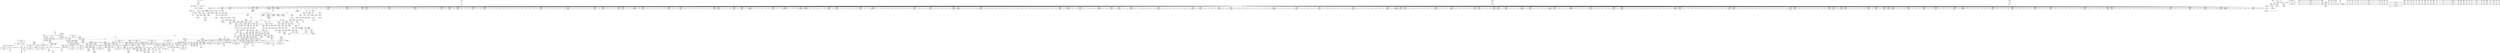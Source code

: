 digraph {
	CE0x3e13ed0 [shape=record,shape=Mrecord,label="{CE0x3e13ed0|i64*_getelementptr_inbounds_(_11_x_i64_,_11_x_i64_*___llvm_gcov_ctr240,_i64_0,_i64_8)|*Constant*|*SummSink*}"]
	CE0x3e7dd90 [shape=record,shape=Mrecord,label="{CE0x3e7dd90|12:_i32,_56:_i8*,_:_CRE_528,536_|*MultipleSource*|Function::inode_has_perm&Arg::inode::|*LoadInst*|security/selinux/hooks.c,1627|security/selinux/hooks.c,1611}"]
	CE0x3e969b0 [shape=record,shape=Mrecord,label="{CE0x3e969b0|inode_has_perm:tmp17|security/selinux/hooks.c,1617|*SummSource*}"]
	CE0x3e9f230 [shape=record,shape=Mrecord,label="{CE0x3e9f230|inode_has_perm:tmp7|security/selinux/hooks.c,1611|*SummSink*}"]
	CE0x3dfaa50 [shape=record,shape=Mrecord,label="{CE0x3dfaa50|104:_%struct.inode*,_:_CRE_112,144_|*MultipleSource*|Function::selinux_inode_listxattr&Arg::dentry::|Function::dentry_has_perm&Arg::dentry::|security/selinux/hooks.c,1627}"]
	CE0x3e09b40 [shape=record,shape=Mrecord,label="{CE0x3e09b40|12:_i32,_56:_i8*,_:_CRE_136,137_}"]
	CE0x3e81420 [shape=record,shape=Mrecord,label="{CE0x3e81420|12:_i32,_56:_i8*,_:_CRE_589,590_}"]
	"CONST[source:2(external),value:2(dynamic)][purpose:{subject}][SrcIdx:3]"
	CE0x3e67310 [shape=record,shape=Mrecord,label="{CE0x3e67310|104:_%struct.inode*,_:_CRE_177,178_}"]
	CE0x3e72b50 [shape=record,shape=Mrecord,label="{CE0x3e72b50|12:_i32,_56:_i8*,_:_CRE_200,201_}"]
	CE0x3e88e50 [shape=record,shape=Mrecord,label="{CE0x3e88e50|12:_i32,_56:_i8*,_:_CRE_880,881_}"]
	CE0x3e7ef50 [shape=record,shape=Mrecord,label="{CE0x3e7ef50|12:_i32,_56:_i8*,_:_CRE_558,559_}"]
	CE0x3e859e0 [shape=record,shape=Mrecord,label="{CE0x3e859e0|12:_i32,_56:_i8*,_:_CRE_736,740_|*MultipleSource*|Function::inode_has_perm&Arg::inode::|*LoadInst*|security/selinux/hooks.c,1627|security/selinux/hooks.c,1611}"]
	CE0x3ebd5f0 [shape=record,shape=Mrecord,label="{CE0x3ebd5f0|cred_sid:bb}"]
	CE0x3e18660 [shape=record,shape=Mrecord,label="{CE0x3e18660|selinux_inode_listxattr:tmp13|security/selinux/hooks.c,3048|*SummSink*}"]
	CE0x3ebd660 [shape=record,shape=Mrecord,label="{CE0x3ebd660|cred_sid:bb|*SummSource*}"]
	CE0x3e60a70 [shape=record,shape=Mrecord,label="{CE0x3e60a70|inode_has_perm:tmp2|*SummSource*}"]
	CE0x3e58a00 [shape=record,shape=Mrecord,label="{CE0x3e58a00|i64*_getelementptr_inbounds_(_2_x_i64_,_2_x_i64_*___llvm_gcov_ctr98,_i64_0,_i64_1)|*Constant*|*SummSink*}"]
	CE0x3e726a0 [shape=record,shape=Mrecord,label="{CE0x3e726a0|12:_i32,_56:_i8*,_:_CRE_195,196_}"]
	CE0x52214f0 [shape=record,shape=Mrecord,label="{CE0x52214f0|selinux_inode_listxattr:do.body}"]
	CE0x3e60a00 [shape=record,shape=Mrecord,label="{CE0x3e60a00|inode_has_perm:tmp2}"]
	CE0x3e9d360 [shape=record,shape=Mrecord,label="{CE0x3e9d360|inode_has_perm:lnot.ext|security/selinux/hooks.c,1611}"]
	CE0x3e82ab0 [shape=record,shape=Mrecord,label="{CE0x3e82ab0|12:_i32,_56:_i8*,_:_CRE_608,609_}"]
	CE0x3e25180 [shape=record,shape=Mrecord,label="{CE0x3e25180|12:_i32,_56:_i8*,_:_CRE_160,161_}"]
	CE0x3e293a0 [shape=record,shape=Mrecord,label="{CE0x3e293a0|selinux_inode_listxattr:tmp17|security/selinux/hooks.c,3048|*SummSource*}"]
	CE0x3e935c0 [shape=record,shape=Mrecord,label="{CE0x3e935c0|_ret_i32_%tmp6,_!dbg_!27716|security/selinux/hooks.c,197|*SummSink*}"]
	CE0x3df43a0 [shape=record,shape=Mrecord,label="{CE0x3df43a0|104:_%struct.inode*,_:_CRE_158,159_}"]
	CE0x3e70170 [shape=record,shape=Mrecord,label="{CE0x3e70170|12:_i32,_56:_i8*,_:_CRE_72,76_|*MultipleSource*|Function::inode_has_perm&Arg::inode::|*LoadInst*|security/selinux/hooks.c,1627|security/selinux/hooks.c,1611}"]
	CE0x3e5b600 [shape=record,shape=Mrecord,label="{CE0x3e5b600|i64*_getelementptr_inbounds_(_2_x_i64_,_2_x_i64_*___llvm_gcov_ctr153,_i64_0,_i64_1)|*Constant*|*SummSink*}"]
	CE0x3dfd650 [shape=record,shape=Mrecord,label="{CE0x3dfd650|COLLAPSED:_GCMRE___llvm_gcov_ctr98_internal_global_2_x_i64_zeroinitializer:_elem_0:default:}"]
	CE0x3e5f150 [shape=record,shape=Mrecord,label="{CE0x3e5f150|__validate_creds:expval|include/linux/cred.h,173|*SummSource*}"]
	CE0x3e19250 [shape=record,shape=Mrecord,label="{CE0x3e19250|selinux_inode_listxattr:tmp8|security/selinux/hooks.c,3048}"]
	CE0x3e0ed70 [shape=record,shape=Mrecord,label="{CE0x3e0ed70|selinux_inode_listxattr:tmp4|security/selinux/hooks.c,3048|*SummSink*}"]
	CE0x3e88bf0 [shape=record,shape=Mrecord,label="{CE0x3e88bf0|12:_i32,_56:_i8*,_:_CRE_878,879_}"]
	CE0x3e09960 [shape=record,shape=Mrecord,label="{CE0x3e09960|12:_i32,_56:_i8*,_:_CRE_128,136_|*MultipleSource*|Function::inode_has_perm&Arg::inode::|*LoadInst*|security/selinux/hooks.c,1627|security/selinux/hooks.c,1611}"]
	CE0x3e89dc0 [shape=record,shape=Mrecord,label="{CE0x3e89dc0|12:_i32,_56:_i8*,_:_CRE_893,894_}"]
	CE0x3e03db0 [shape=record,shape=Mrecord,label="{CE0x3e03db0|selinux_inode_listxattr:tobool1|security/selinux/hooks.c,3048|*SummSource*}"]
	CE0x3dfe2c0 [shape=record,shape=Mrecord,label="{CE0x3dfe2c0|104:_%struct.inode*,_:_CRE_92,93_}"]
	CE0x3e21be0 [shape=record,shape=Mrecord,label="{CE0x3e21be0|inode_has_perm:do.end}"]
	CE0x3e7f540 [shape=record,shape=Mrecord,label="{CE0x3e7f540|12:_i32,_56:_i8*,_:_CRE_563,564_}"]
	CE0x3e890b0 [shape=record,shape=Mrecord,label="{CE0x3e890b0|12:_i32,_56:_i8*,_:_CRE_882,883_}"]
	CE0x3e8a4e0 [shape=record,shape=Mrecord,label="{CE0x3e8a4e0|12:_i32,_56:_i8*,_:_CRE_899,900_}"]
	CE0x3df9870 [shape=record,shape=Mrecord,label="{CE0x3df9870|dentry_has_perm:av|Function::dentry_has_perm&Arg::av::}"]
	CE0x3e685e0 [shape=record,shape=Mrecord,label="{CE0x3e685e0|i32_22|*Constant*|*SummSink*}"]
	CE0x3e84660 [shape=record,shape=Mrecord,label="{CE0x3e84660|12:_i32,_56:_i8*,_:_CRE_664,672_|*MultipleSource*|Function::inode_has_perm&Arg::inode::|*LoadInst*|security/selinux/hooks.c,1627|security/selinux/hooks.c,1611}"]
	CE0x3e9a4e0 [shape=record,shape=Mrecord,label="{CE0x3e9a4e0|avc_has_perm:tsid|Function::avc_has_perm&Arg::tsid::|*SummSink*}"]
	CE0x3e5a0c0 [shape=record,shape=Mrecord,label="{CE0x3e5a0c0|dentry_has_perm:tmp4|*LoadInst*|security/selinux/hooks.c,1627|*SummSource*}"]
	CE0x3e4f800 [shape=record,shape=Mrecord,label="{CE0x3e4f800|i64*_getelementptr_inbounds_(_5_x_i64_,_5_x_i64_*___llvm_gcov_ctr155,_i64_0,_i64_4)|*Constant*}"]
	CE0x3e866a0 [shape=record,shape=Mrecord,label="{CE0x3e866a0|12:_i32,_56:_i8*,_:_CRE_792,800_|*MultipleSource*|Function::inode_has_perm&Arg::inode::|*LoadInst*|security/selinux/hooks.c,1627|security/selinux/hooks.c,1611}"]
	CE0x3e74bd0 [shape=record,shape=Mrecord,label="{CE0x3e74bd0|12:_i32,_56:_i8*,_:_CRE_250,251_}"]
	CE0x3e80380 [shape=record,shape=Mrecord,label="{CE0x3e80380|12:_i32,_56:_i8*,_:_CRE_575,576_}"]
	CE0x3e9eec0 [shape=record,shape=Mrecord,label="{CE0x3e9eec0|inode_has_perm:tmp8|security/selinux/hooks.c,1611}"]
	CE0x3e47350 [shape=record,shape=Mrecord,label="{CE0x3e47350|104:_%struct.inode*,_:_CRE_280,288_|*MultipleSource*|Function::selinux_inode_listxattr&Arg::dentry::|Function::dentry_has_perm&Arg::dentry::|security/selinux/hooks.c,1627}"]
	CE0x3dfc2e0 [shape=record,shape=Mrecord,label="{CE0x3dfc2e0|i32_5|*Constant*|*SummSource*}"]
	CE0x3e090a0 [shape=record,shape=Mrecord,label="{CE0x3e090a0|inode_has_perm:tmp3|*SummSink*}"]
	CE0x3e20040 [shape=record,shape=Mrecord,label="{CE0x3e20040|12:_i32,_56:_i8*,_:_CRE_120,128_|*MultipleSource*|Function::inode_has_perm&Arg::inode::|*LoadInst*|security/selinux/hooks.c,1627|security/selinux/hooks.c,1611}"]
	CE0x3e9c910 [shape=record,shape=Mrecord,label="{CE0x3e9c910|inode_has_perm:lnot|security/selinux/hooks.c,1611|*SummSource*}"]
	CE0x3e96e70 [shape=record,shape=Mrecord,label="{CE0x3e96e70|avc_has_perm:auditdata|Function::avc_has_perm&Arg::auditdata::|*SummSource*}"]
	CE0x3e27110 [shape=record,shape=Mrecord,label="{CE0x3e27110|selinux_inode_listxattr:tmp9|security/selinux/hooks.c,3048|*SummSource*}"]
	CE0x3e1d130 [shape=record,shape=Mrecord,label="{CE0x3e1d130|104:_%struct.inode*,_:_CRE_24,40_|*MultipleSource*|Function::selinux_inode_listxattr&Arg::dentry::|Function::dentry_has_perm&Arg::dentry::|security/selinux/hooks.c,1627}"]
	CE0x3e9e450 [shape=record,shape=Mrecord,label="{CE0x3e9e450|inode_has_perm:expval|security/selinux/hooks.c,1611|*SummSink*}"]
	CE0x3e9d800 [shape=record,shape=Mrecord,label="{CE0x3e9d800|inode_has_perm:conv|security/selinux/hooks.c,1611|*SummSource*}"]
	CE0x3e817b0 [shape=record,shape=Mrecord,label="{CE0x3e817b0|12:_i32,_56:_i8*,_:_CRE_592,593_}"]
	CE0x3df9e50 [shape=record,shape=Mrecord,label="{CE0x3df9e50|_ret_i32_%call,_!dbg_!27723|security/selinux/hooks.c,1632|*SummSink*}"]
	CE0x3e97690 [shape=record,shape=Mrecord,label="{CE0x3e97690|inode_has_perm:retval.0}"]
	CE0x3e687c0 [shape=record,shape=Mrecord,label="{CE0x3e687c0|cred_sid:tmp4|*LoadInst*|security/selinux/hooks.c,196}"]
	CE0x3e94780 [shape=record,shape=Mrecord,label="{CE0x3e94780|inode_has_perm:sid3|security/selinux/hooks.c,1617|*SummSource*}"]
	CE0x3e81090 [shape=record,shape=Mrecord,label="{CE0x3e81090|12:_i32,_56:_i8*,_:_CRE_586,587_}"]
	CE0x3e258f0 [shape=record,shape=Mrecord,label="{CE0x3e258f0|get_current:tmp2|*SummSink*}"]
	CE0x3e770a0 [shape=record,shape=Mrecord,label="{CE0x3e770a0|12:_i32,_56:_i8*,_:_CRE_281,282_}"]
	CE0x3e44b80 [shape=record,shape=Mrecord,label="{CE0x3e44b80|i64*_getelementptr_inbounds_(_2_x_i64_,_2_x_i64_*___llvm_gcov_ctr98,_i64_0,_i64_1)|*Constant*}"]
	CE0x3e98a40 [shape=record,shape=Mrecord,label="{CE0x3e98a40|inode_has_perm:tmp20|security/selinux/hooks.c,1618|*SummSink*}"]
	CE0x3df6bf0 [shape=record,shape=Mrecord,label="{CE0x3df6bf0|selinux_inode_listxattr:tmp11|security/selinux/hooks.c,3048|*SummSink*}"]
	CE0x3dfb4d0 [shape=record,shape=Mrecord,label="{CE0x3dfb4d0|104:_%struct.inode*,_:_CRE_151,152_}"]
	CE0x3e60340 [shape=record,shape=Mrecord,label="{CE0x3e60340|inode_has_perm:tmp|*SummSink*}"]
	CE0x3e76130 [shape=record,shape=Mrecord,label="{CE0x3e76130|12:_i32,_56:_i8*,_:_CRE_268,269_}"]
	CE0x3e23010 [shape=record,shape=Mrecord,label="{CE0x3e23010|inode_has_perm:do.end|*SummSink*}"]
	CE0x3e61890 [shape=record,shape=Mrecord,label="{CE0x3e61890|inode_has_perm:tmp1|*SummSink*}"]
	CE0x3e45660 [shape=record,shape=Mrecord,label="{CE0x3e45660|104:_%struct.inode*,_:_CRE_206,207_}"]
	CE0x3e9f030 [shape=record,shape=Mrecord,label="{CE0x3e9f030|inode_has_perm:tmp7|security/selinux/hooks.c,1611|*SummSource*}"]
	CE0x3e48f30 [shape=record,shape=Mrecord,label="{CE0x3e48f30|i32_1|*Constant*}"]
	CE0x3e195a0 [shape=record,shape=Mrecord,label="{CE0x3e195a0|selinux_inode_listxattr:tmp6|security/selinux/hooks.c,3048|*SummSource*}"]
	CE0x3e46630 [shape=record,shape=Mrecord,label="{CE0x3e46630|104:_%struct.inode*,_:_CRE_222,223_}"]
	CE0x3e97890 [shape=record,shape=Mrecord,label="{CE0x3e97890|inode_has_perm:retval.0|*SummSource*}"]
	CE0x3e13ba0 [shape=record,shape=Mrecord,label="{CE0x3e13ba0|i1_true|*Constant*|*SummSource*}"]
	CE0x3e764c0 [shape=record,shape=Mrecord,label="{CE0x3e764c0|12:_i32,_56:_i8*,_:_CRE_271,272_}"]
	CE0x3e557d0 [shape=record,shape=Mrecord,label="{CE0x3e557d0|i64*_getelementptr_inbounds_(_8_x_i64_,_8_x_i64_*___llvm_gcov_ctr154,_i64_0,_i64_0)|*Constant*}"]
	CE0x3e03100 [shape=record,shape=Mrecord,label="{CE0x3e03100|i8*_getelementptr_inbounds_(_25_x_i8_,_25_x_i8_*_.str3,_i32_0,_i32_0)|*Constant*}"]
	CE0x3e595e0 [shape=record,shape=Mrecord,label="{CE0x3e595e0|104:_%struct.inode*,_:_CRE_309,310_}"]
	CE0x3e4b1e0 [shape=record,shape=Mrecord,label="{CE0x3e4b1e0|inode_has_perm:sclass|security/selinux/hooks.c,1617|*SummSink*}"]
	CE0x3e59d00 [shape=record,shape=Mrecord,label="{CE0x3e59d00|104:_%struct.inode*,_:_CRE_317,318_}"]
	CE0x3df52a0 [shape=record,shape=Mrecord,label="{CE0x3df52a0|104:_%struct.inode*,_:_CRE_174,175_}"]
	CE0x3e1b6f0 [shape=record,shape=Mrecord,label="{CE0x3e1b6f0|GLOBAL:get_current|*Constant*|*SummSink*}"]
	CE0x3e02ab0 [shape=record,shape=Mrecord,label="{CE0x3e02ab0|_call_void_lockdep_rcu_suspicious(i8*_getelementptr_inbounds_(_25_x_i8_,_25_x_i8_*_.str3,_i32_0,_i32_0),_i32_3048,_i8*_getelementptr_inbounds_(_45_x_i8_,_45_x_i8_*_.str12,_i32_0,_i32_0))_#10,_!dbg_!27728|security/selinux/hooks.c,3048|*SummSource*}"]
	CE0x3e72970 [shape=record,shape=Mrecord,label="{CE0x3e72970|12:_i32,_56:_i8*,_:_CRE_198,199_}"]
	CE0x3e9e010 [shape=record,shape=Mrecord,label="{CE0x3e9e010|GLOBAL:llvm.expect.i64|*Constant*|*SummSink*}"]
	CE0x3e8d330 [shape=record,shape=Mrecord,label="{CE0x3e8d330|12:_i32,_56:_i8*,_:_CRE_952,960_|*MultipleSource*|Function::inode_has_perm&Arg::inode::|*LoadInst*|security/selinux/hooks.c,1627|security/selinux/hooks.c,1611}"]
	CE0x3e76260 [shape=record,shape=Mrecord,label="{CE0x3e76260|12:_i32,_56:_i8*,_:_CRE_269,270_}"]
	CE0x3dfceb0 [shape=record,shape=Mrecord,label="{CE0x3dfceb0|GLOBAL:__validate_creds|*Constant*|*SummSink*}"]
	CE0x3e777c0 [shape=record,shape=Mrecord,label="{CE0x3e777c0|12:_i32,_56:_i8*,_:_CRE_287,288_}"]
	CE0x3e4ef50 [shape=record,shape=Mrecord,label="{CE0x3e4ef50|__validate_creds:tmp7|include/linux/cred.h,174}"]
	CE0x3e18d10 [shape=record,shape=Mrecord,label="{CE0x3e18d10|i1_true|*Constant*}"]
	CE0x3e9e280 [shape=record,shape=Mrecord,label="{CE0x3e9e280|inode_has_perm:expval|security/selinux/hooks.c,1611|*SummSource*}"]
	CE0x3e76980 [shape=record,shape=Mrecord,label="{CE0x3e76980|12:_i32,_56:_i8*,_:_CRE_275,276_}"]
	CE0x3e8c620 [shape=record,shape=Mrecord,label="{CE0x3e8c620|12:_i32,_56:_i8*,_:_CRE_927,928_}"]
	CE0x3e796a0 [shape=record,shape=Mrecord,label="{CE0x3e796a0|12:_i32,_56:_i8*,_:_CRE_320,328_|*MultipleSource*|Function::inode_has_perm&Arg::inode::|*LoadInst*|security/selinux/hooks.c,1627|security/selinux/hooks.c,1611}"]
	CE0x3e77a20 [shape=record,shape=Mrecord,label="{CE0x3e77a20|12:_i32,_56:_i8*,_:_CRE_289,290_}"]
	CE0x3e08a50 [shape=record,shape=Mrecord,label="{CE0x3e08a50|i32_1609|*Constant*|*SummSink*}"]
	CE0x3e0f330 [shape=record,shape=Mrecord,label="{CE0x3e0f330|selinux_inode_listxattr:do.end|*SummSource*}"]
	CE0x3e89a30 [shape=record,shape=Mrecord,label="{CE0x3e89a30|12:_i32,_56:_i8*,_:_CRE_890,891_}"]
	CE0x3e5a7a0 [shape=record,shape=Mrecord,label="{CE0x3e5a7a0|dentry_has_perm:u|security/selinux/hooks.c,1631}"]
	CE0x3e6bf20 [shape=record,shape=Mrecord,label="{CE0x3e6bf20|cred_sid:sid|security/selinux/hooks.c,197|*SummSource*}"]
	CE0x3e9ca80 [shape=record,shape=Mrecord,label="{CE0x3e9ca80|inode_has_perm:lnot1|security/selinux/hooks.c,1611}"]
	CE0x3e82be0 [shape=record,shape=Mrecord,label="{CE0x3e82be0|12:_i32,_56:_i8*,_:_CRE_609,610_}"]
	CE0x3e96fc0 [shape=record,shape=Mrecord,label="{CE0x3e96fc0|avc_has_perm:auditdata|Function::avc_has_perm&Arg::auditdata::|*SummSink*}"]
	CE0x3e56070 [shape=record,shape=Mrecord,label="{CE0x3e56070|12:_i32,_56:_i8*,_:_CRE_80,88_|*MultipleSource*|Function::inode_has_perm&Arg::inode::|*LoadInst*|security/selinux/hooks.c,1627|security/selinux/hooks.c,1611}"]
	CE0x3e85790 [shape=record,shape=Mrecord,label="{CE0x3e85790|12:_i32,_56:_i8*,_:_CRE_728,736_|*MultipleSource*|Function::inode_has_perm&Arg::inode::|*LoadInst*|security/selinux/hooks.c,1627|security/selinux/hooks.c,1611}"]
	CE0x3e25360 [shape=record,shape=Mrecord,label="{CE0x3e25360|12:_i32,_56:_i8*,_:_CRE_162,163_}"]
	CE0x3e07b60 [shape=record,shape=Mrecord,label="{CE0x3e07b60|selinux_inode_listxattr:tmp6|security/selinux/hooks.c,3048}"]
	CE0x3e71b60 [shape=record,shape=Mrecord,label="{CE0x3e71b60|12:_i32,_56:_i8*,_:_CRE_183,184_}"]
	CE0x3e724c0 [shape=record,shape=Mrecord,label="{CE0x3e724c0|12:_i32,_56:_i8*,_:_CRE_193,194_}"]
	CE0x3e53520 [shape=record,shape=Mrecord,label="{CE0x3e53520|i64*_getelementptr_inbounds_(_2_x_i64_,_2_x_i64_*___llvm_gcov_ctr131,_i64_0,_i64_1)|*Constant*|*SummSource*}"]
	CE0x3e28e10 [shape=record,shape=Mrecord,label="{CE0x3e28e10|i64*_getelementptr_inbounds_(_11_x_i64_,_11_x_i64_*___llvm_gcov_ctr240,_i64_0,_i64_9)|*Constant*|*SummSource*}"]
	CE0x3e4bb50 [shape=record,shape=Mrecord,label="{CE0x3e4bb50|inode_has_perm:call4|security/selinux/hooks.c,1617|*SummSink*}"]
	CE0x3dfcc30 [shape=record,shape=Mrecord,label="{CE0x3dfcc30|get_current:bb|*SummSink*}"]
	CE0x3e67220 [shape=record,shape=Mrecord,label="{CE0x3e67220|104:_%struct.inode*,_:_CRE_176,177_}"]
	CE0x3e88ac0 [shape=record,shape=Mrecord,label="{CE0x3e88ac0|12:_i32,_56:_i8*,_:_CRE_877,878_}"]
	CE0x3e6c3e0 [shape=record,shape=Mrecord,label="{CE0x3e6c3e0|0:_i32,_4:_i32,_8:_i32,_12:_i32,_:_CMRE_4,8_|*MultipleSource*|security/selinux/hooks.c,196|*LoadInst*|security/selinux/hooks.c,196|security/selinux/hooks.c,197}"]
	CE0x3e43970 [shape=record,shape=Mrecord,label="{CE0x3e43970|__validate_creds:tmp4|include/linux/cred.h,173}"]
	CE0x3e16440 [shape=record,shape=Mrecord,label="{CE0x3e16440|selinux_inode_listxattr:tmp|*SummSink*}"]
	CE0x3e84f10 [shape=record,shape=Mrecord,label="{CE0x3e84f10|12:_i32,_56:_i8*,_:_CRE_688,692_|*MultipleSource*|Function::inode_has_perm&Arg::inode::|*LoadInst*|security/selinux/hooks.c,1627|security/selinux/hooks.c,1611}"]
	CE0x3ea12a0 [shape=record,shape=Mrecord,label="{CE0x3ea12a0|i64*_getelementptr_inbounds_(_8_x_i64_,_8_x_i64_*___llvm_gcov_ctr154,_i64_0,_i64_5)|*Constant*|*SummSource*}"]
	CE0x3e8af90 [shape=record,shape=Mrecord,label="{CE0x3e8af90|12:_i32,_56:_i8*,_:_CRE_908,909_}"]
	CE0x3e1dcb0 [shape=record,shape=Mrecord,label="{CE0x3e1dcb0|i64*_getelementptr_inbounds_(_8_x_i64_,_8_x_i64_*___llvm_gcov_ctr154,_i64_0,_i64_6)|*Constant*}"]
	CE0x3e7fec0 [shape=record,shape=Mrecord,label="{CE0x3e7fec0|12:_i32,_56:_i8*,_:_CRE_571,572_}"]
	CE0x3e57460 [shape=record,shape=Mrecord,label="{CE0x3e57460|12:_i32,_56:_i8*,_:_CRE_144,145_}"]
	CE0x3df0990 [shape=record,shape=Mrecord,label="{CE0x3df0990|i64_4|*Constant*|*SummSink*}"]
	CE0x3e57370 [shape=record,shape=Mrecord,label="{CE0x3e57370|12:_i32,_56:_i8*,_:_CRE_143,144_}"]
	CE0x3e6f410 [shape=record,shape=Mrecord,label="{CE0x3e6f410|cred_sid:tmp6|security/selinux/hooks.c,197|*SummSink*}"]
	CE0x3e8dd90 [shape=record,shape=Mrecord,label="{CE0x3e8dd90|12:_i32,_56:_i8*,_:_CRE_978,979_}"]
	CE0x3e55670 [shape=record,shape=Mrecord,label="{CE0x3e55670|inode_has_perm:bb|*SummSource*}"]
	CE0x3e9c790 [shape=record,shape=Mrecord,label="{CE0x3e9c790|inode_has_perm:lnot|security/selinux/hooks.c,1611}"]
	CE0x3e8c4f0 [shape=record,shape=Mrecord,label="{CE0x3e8c4f0|12:_i32,_56:_i8*,_:_CRE_926,927_}"]
	CE0x3e84880 [shape=record,shape=Mrecord,label="{CE0x3e84880|12:_i32,_56:_i8*,_:_CRE_672,680_|*MultipleSource*|Function::inode_has_perm&Arg::inode::|*LoadInst*|security/selinux/hooks.c,1627|security/selinux/hooks.c,1611}"]
	CE0x3e1e4c0 [shape=record,shape=Mrecord,label="{CE0x3e1e4c0|inode_has_perm:tmp14|security/selinux/hooks.c,1614}"]
	CE0x3e7fb30 [shape=record,shape=Mrecord,label="{CE0x3e7fb30|12:_i32,_56:_i8*,_:_CRE_568,569_}"]
	CE0x3e57640 [shape=record,shape=Mrecord,label="{CE0x3e57640|12:_i32,_56:_i8*,_:_CRE_146,147_}"]
	CE0x3e5a410 [shape=record,shape=Mrecord,label="{CE0x3e5a410|i8_10|*Constant*|*SummSource*}"]
	CE0x3e8bb70 [shape=record,shape=Mrecord,label="{CE0x3e8bb70|12:_i32,_56:_i8*,_:_CRE_918,919_}"]
	CE0x3e01140 [shape=record,shape=Mrecord,label="{CE0x3e01140|selinux_inode_listxattr:tmp1|*SummSink*}"]
	CE0x3e98230 [shape=record,shape=Mrecord,label="{CE0x3e98230|inode_has_perm:tmp19|security/selinux/hooks.c,1618|*SummSource*}"]
	CE0x3e89310 [shape=record,shape=Mrecord,label="{CE0x3e89310|12:_i32,_56:_i8*,_:_CRE_884,885_}"]
	CE0x3e18110 [shape=record,shape=Mrecord,label="{CE0x3e18110|i64*_getelementptr_inbounds_(_11_x_i64_,_11_x_i64_*___llvm_gcov_ctr240,_i64_0,_i64_6)|*Constant*|*SummSink*}"]
	CE0x3ebc140 [shape=record,shape=Mrecord,label="{CE0x3ebc140|i64*_getelementptr_inbounds_(_5_x_i64_,_5_x_i64_*___llvm_gcov_ctr155,_i64_0,_i64_4)|*Constant*|*SummSource*}"]
	CE0x3e6f1f0 [shape=record,shape=Mrecord,label="{CE0x3e6f1f0|cred_sid:tmp6|security/selinux/hooks.c,197|*SummSource*}"]
	CE0x3df38d0 [shape=record,shape=Mrecord,label="{CE0x3df38d0|selinux_inode_listxattr:tmp16|security/selinux/hooks.c,3048|*SummSource*}"]
	CE0x3e52c70 [shape=record,shape=Mrecord,label="{CE0x3e52c70|__validate_creds:lnot1|include/linux/cred.h,173|*SummSink*}"]
	CE0x3e68300 [shape=record,shape=Mrecord,label="{CE0x3e68300|104:_%struct.inode*,_:_CRE_194,195_}"]
	CE0x3e7f7a0 [shape=record,shape=Mrecord,label="{CE0x3e7f7a0|12:_i32,_56:_i8*,_:_CRE_565,566_}"]
	"CONST[source:0(mediator),value:0(static)][purpose:{operation}][SrcIdx:2]"
	CE0x3e21870 [shape=record,shape=Mrecord,label="{CE0x3e21870|inode_has_perm:do.end|*SummSource*}"]
	CE0x3e855a0 [shape=record,shape=Mrecord,label="{CE0x3e855a0|12:_i32,_56:_i8*,_:_CRE_712,728_|*MultipleSource*|Function::inode_has_perm&Arg::inode::|*LoadInst*|security/selinux/hooks.c,1627|security/selinux/hooks.c,1611}"]
	CE0x4a1c870 [shape=record,shape=Mrecord,label="{CE0x4a1c870|selinux_inode_listxattr:tobool|security/selinux/hooks.c,3048}"]
	CE0x3e72100 [shape=record,shape=Mrecord,label="{CE0x3e72100|12:_i32,_56:_i8*,_:_CRE_189,190_}"]
	CE0x3e85e20 [shape=record,shape=Mrecord,label="{CE0x3e85e20|12:_i32,_56:_i8*,_:_CRE_752,756_|*MultipleSource*|Function::inode_has_perm&Arg::inode::|*LoadInst*|security/selinux/hooks.c,1627|security/selinux/hooks.c,1611}"]
	CE0x3e5f910 [shape=record,shape=Mrecord,label="{CE0x3e5f910|__validate_creds:line|Function::__validate_creds&Arg::line::}"]
	"CONST[source:1(input),value:2(dynamic)][purpose:{object}][SrcIdx:1]"
	CE0x3dfafd0 [shape=record,shape=Mrecord,label="{CE0x3dfafd0|104:_%struct.inode*,_:_CRE_146,147_}"]
	CE0x3e65650 [shape=record,shape=Mrecord,label="{CE0x3e65650|inode_has_perm:inode|Function::inode_has_perm&Arg::inode::|*SummSource*}"]
	CE0x3e797d0 [shape=record,shape=Mrecord,label="{CE0x3e797d0|12:_i32,_56:_i8*,_:_CRE_328,336_|*MultipleSource*|Function::inode_has_perm&Arg::inode::|*LoadInst*|security/selinux/hooks.c,1627|security/selinux/hooks.c,1611}"]
	CE0x3e27010 [shape=record,shape=Mrecord,label="{CE0x3e27010|selinux_inode_listxattr:tmp9|security/selinux/hooks.c,3048}"]
	CE0x3e652a0 [shape=record,shape=Mrecord,label="{CE0x3e652a0|inode_has_perm:cred|Function::inode_has_perm&Arg::cred::|*SummSink*}"]
	CE0x3e56590 [shape=record,shape=Mrecord,label="{CE0x3e56590|__validate_creds:call|include/linux/cred.h,173}"]
	CE0x3e1ec70 [shape=record,shape=Mrecord,label="{CE0x3e1ec70|inode_has_perm:call|security/selinux/hooks.c,1614|*SummSink*}"]
	CE0x3e883a0 [shape=record,shape=Mrecord,label="{CE0x3e883a0|12:_i32,_56:_i8*,_:_CRE_871,872_}"]
	CE0x3e7ed50 [shape=record,shape=Mrecord,label="{CE0x3e7ed50|12:_i32,_56:_i8*,_:_CRE_556,557_}"]
	CE0x3e491c0 [shape=record,shape=Mrecord,label="{CE0x3e491c0|i32_1|*Constant*|*SummSource*}"]
	CE0x3e09d20 [shape=record,shape=Mrecord,label="{CE0x3e09d20|12:_i32,_56:_i8*,_:_CRE_137,138_}"]
	CE0x3eb6cb0 [shape=record,shape=Mrecord,label="{CE0x3eb6cb0|i32_3|*Constant*|*SummSink*}"]
	CE0x3ea1ed0 [shape=record,shape=Mrecord,label="{CE0x3ea1ed0|inode_has_perm:tmp12|security/selinux/hooks.c,1612}"]
	CE0x3e4b8a0 [shape=record,shape=Mrecord,label="{CE0x3e4b8a0|avc_has_perm:entry|*SummSource*}"]
	CE0x3e5c440 [shape=record,shape=Mrecord,label="{CE0x3e5c440|dentry_has_perm:tmp2|*SummSink*}"]
	CE0x3e98e20 [shape=record,shape=Mrecord,label="{CE0x3e98e20|__validate_creds:bb|*SummSource*}"]
	CE0x3e9f570 [shape=record,shape=Mrecord,label="{CE0x3e9f570|GLOBAL:__llvm_gcov_ctr154|Global_var:__llvm_gcov_ctr154}"]
	CE0x3df6300 [shape=record,shape=Mrecord,label="{CE0x3df6300|get_current:tmp4|./arch/x86/include/asm/current.h,14}"]
	CE0x3e20530 [shape=record,shape=Mrecord,label="{CE0x3e20530|_ret_%struct.task_struct*_%tmp4,_!dbg_!27714|./arch/x86/include/asm/current.h,14|*SummSink*}"]
	CE0x3e7db70 [shape=record,shape=Mrecord,label="{CE0x3e7db70|12:_i32,_56:_i8*,_:_CRE_520,528_|*MultipleSource*|Function::inode_has_perm&Arg::inode::|*LoadInst*|security/selinux/hooks.c,1627|security/selinux/hooks.c,1611}"]
	CE0x3e7c3c0 [shape=record,shape=Mrecord,label="{CE0x3e7c3c0|12:_i32,_56:_i8*,_:_CRE_477,478_}"]
	CE0x3e06e00 [shape=record,shape=Mrecord,label="{CE0x3e06e00|__validate_creds:entry|*SummSink*}"]
	CE0x3e72c40 [shape=record,shape=Mrecord,label="{CE0x3e72c40|12:_i32,_56:_i8*,_:_CRE_201,202_}"]
	CE0x3e010d0 [shape=record,shape=Mrecord,label="{CE0x3e010d0|selinux_inode_listxattr:tmp1|*SummSource*}"]
	CE0x3dfc960 [shape=record,shape=Mrecord,label="{CE0x3dfc960|get_current:bb}"]
	CE0x3e87710 [shape=record,shape=Mrecord,label="{CE0x3e87710|12:_i32,_56:_i8*,_:_CRE_856,864_|*MultipleSource*|Function::inode_has_perm&Arg::inode::|*LoadInst*|security/selinux/hooks.c,1627|security/selinux/hooks.c,1611}"]
	CE0x3e70d50 [shape=record,shape=Mrecord,label="{CE0x3e70d50|12:_i32,_56:_i8*,_:_CRE_168,169_}"]
	CE0x3e460b0 [shape=record,shape=Mrecord,label="{CE0x3e460b0|104:_%struct.inode*,_:_CRE_217,218_}"]
	CE0x3e29010 [shape=record,shape=Mrecord,label="{CE0x3e29010|selinux_inode_listxattr:tmp17|security/selinux/hooks.c,3048}"]
	CE0x3e590d0 [shape=record,shape=Mrecord,label="{CE0x3e590d0|104:_%struct.inode*,_:_CRE_305,306_}"]
	CE0x3e27cc0 [shape=record,shape=Mrecord,label="{CE0x3e27cc0|i64*_getelementptr_inbounds_(_5_x_i64_,_5_x_i64_*___llvm_gcov_ctr155,_i64_0,_i64_3)|*Constant*}"]
	CE0x3df9260 [shape=record,shape=Mrecord,label="{CE0x3df9260|dentry_has_perm:dentry|Function::dentry_has_perm&Arg::dentry::|*SummSink*}"]
	CE0x3e2a5b0 [shape=record,shape=Mrecord,label="{CE0x3e2a5b0|selinux_inode_listxattr:tmp19|security/selinux/hooks.c,3048|*SummSink*}"]
	CE0x3eb6b40 [shape=record,shape=Mrecord,label="{CE0x3eb6b40|i32_3|*Constant*|*SummSource*}"]
	CE0x3e24be0 [shape=record,shape=Mrecord,label="{CE0x3e24be0|12:_i32,_56:_i8*,_:_CRE_154,155_}"]
	CE0x3e65960 [shape=record,shape=Mrecord,label="{CE0x3e65960|inode_has_perm:perms|Function::inode_has_perm&Arg::perms::}"]
	CE0x3e6a110 [shape=record,shape=Mrecord,label="{CE0x3e6a110|12:_i32,_56:_i8*,_:_CRE_12,16_|*MultipleSource*|Function::inode_has_perm&Arg::inode::|*LoadInst*|security/selinux/hooks.c,1627|security/selinux/hooks.c,1611}"]
	CE0x3e6c0f0 [shape=record,shape=Mrecord,label="{CE0x3e6c0f0|cred_sid:sid|security/selinux/hooks.c,197|*SummSink*}"]
	CE0x3e79440 [shape=record,shape=Mrecord,label="{CE0x3e79440|12:_i32,_56:_i8*,_:_CRE_311,312_}"]
	CE0x3e66360 [shape=record,shape=Mrecord,label="{CE0x3e66360|_ret_i32_%retval.0,_!dbg_!27739|security/selinux/hooks.c,1618}"]
	CE0x3e5c170 [shape=record,shape=Mrecord,label="{CE0x3e5c170|dentry_has_perm:tmp}"]
	CE0x3e982a0 [shape=record,shape=Mrecord,label="{CE0x3e982a0|inode_has_perm:tmp19|security/selinux/hooks.c,1618|*SummSink*}"]
	CE0x3e78270 [shape=record,shape=Mrecord,label="{CE0x3e78270|12:_i32,_56:_i8*,_:_CRE_296,297_}"]
	CE0x3e68950 [shape=record,shape=Mrecord,label="{CE0x3e68950|cred_sid:security|security/selinux/hooks.c,196|*SummSource*}"]
	CE0x3e812f0 [shape=record,shape=Mrecord,label="{CE0x3e812f0|12:_i32,_56:_i8*,_:_CRE_588,589_}"]
	"CONST[source:0(mediator),value:2(dynamic)][purpose:{subject}][SrcIdx:4]"
	CE0x3e62a40 [shape=record,shape=Mrecord,label="{CE0x3e62a40|inode_has_perm:tmp5|security/selinux/hooks.c,1609}"]
	CE0x3ea2230 [shape=record,shape=Mrecord,label="{CE0x3ea2230|i32_512|*Constant*|*SummSource*}"]
	CE0x3e82d10 [shape=record,shape=Mrecord,label="{CE0x3e82d10|12:_i32,_56:_i8*,_:_CRE_610,611_}"]
	CE0x3e9d0a0 [shape=record,shape=Mrecord,label="{CE0x3e9d0a0|inode_has_perm:conv|security/selinux/hooks.c,1611}"]
	CE0x3e78f80 [shape=record,shape=Mrecord,label="{CE0x3e78f80|12:_i32,_56:_i8*,_:_CRE_307,308_}"]
	CE0x3e25d30 [shape=record,shape=Mrecord,label="{CE0x3e25d30|__validate_creds:file|Function::__validate_creds&Arg::file::}"]
	CE0x3e25540 [shape=record,shape=Mrecord,label="{CE0x3e25540|12:_i32,_56:_i8*,_:_CRE_164,165_}"]
	CE0x3e021c0 [shape=record,shape=Mrecord,label="{CE0x3e021c0|selinux_inode_listxattr:bb}"]
	CE0x3e68120 [shape=record,shape=Mrecord,label="{CE0x3e68120|104:_%struct.inode*,_:_CRE_192,193_}"]
	CE0x3ea0a20 [shape=record,shape=Mrecord,label="{CE0x3ea0a20|inode_has_perm:tmp10|security/selinux/hooks.c,1611}"]
	CE0x3df4580 [shape=record,shape=Mrecord,label="{CE0x3df4580|104:_%struct.inode*,_:_CRE_160,161_}"]
	CE0x3e5a570 [shape=record,shape=Mrecord,label="{CE0x3e5a570|i8_10|*Constant*|*SummSink*}"]
	CE0x3e818e0 [shape=record,shape=Mrecord,label="{CE0x3e818e0|12:_i32,_56:_i8*,_:_CRE_593,594_}"]
	CE0x3e8cc10 [shape=record,shape=Mrecord,label="{CE0x3e8cc10|12:_i32,_56:_i8*,_:_CRE_932,933_}"]
	CE0x3e7d1a0 [shape=record,shape=Mrecord,label="{CE0x3e7d1a0|12:_i32,_56:_i8*,_:_CRE_496,500_|*MultipleSource*|Function::inode_has_perm&Arg::inode::|*LoadInst*|security/selinux/hooks.c,1627|security/selinux/hooks.c,1611}"]
	CE0x3e163d0 [shape=record,shape=Mrecord,label="{CE0x3e163d0|i64_1|*Constant*|*SummSource*}"]
	CE0x3e80120 [shape=record,shape=Mrecord,label="{CE0x3e80120|12:_i32,_56:_i8*,_:_CRE_573,574_}"]
	CE0x3df5950 [shape=record,shape=Mrecord,label="{CE0x3df5950|_call_void_mcount()_#3|*SummSink*}"]
	CE0x3e09f00 [shape=record,shape=Mrecord,label="{CE0x3e09f00|12:_i32,_56:_i8*,_:_CRE_138,139_}"]
	CE0x3e1ead0 [shape=record,shape=Mrecord,label="{CE0x3e1ead0|inode_has_perm:call|security/selinux/hooks.c,1614}"]
	CE0x3e4bf20 [shape=record,shape=Mrecord,label="{CE0x3e4bf20|i32_(i32,_i32,_i16,_i32,_%struct.common_audit_data*)*_bitcast_(i32_(i32,_i32,_i16,_i32,_%struct.common_audit_data.495*)*_avc_has_perm_to_i32_(i32,_i32,_i16,_i32,_%struct.common_audit_data*)*)|*Constant*|*SummSource*}"]
	CE0x3e56ba0 [shape=record,shape=Mrecord,label="{CE0x3e56ba0|inode_has_perm:tmp4|security/selinux/hooks.c,1609|*SummSink*}"]
	CE0x3e592c0 [shape=record,shape=Mrecord,label="{CE0x3e592c0|104:_%struct.inode*,_:_CRE_306,307_}"]
	CE0x3e24760 [shape=record,shape=Mrecord,label="{CE0x3e24760|12:_i32,_56:_i8*,_:_CRE_149,150_}"]
	CE0x3e765f0 [shape=record,shape=Mrecord,label="{CE0x3e765f0|12:_i32,_56:_i8*,_:_CRE_272,273_}"]
	CE0x3e988d0 [shape=record,shape=Mrecord,label="{CE0x3e988d0|inode_has_perm:tmp20|security/selinux/hooks.c,1618|*SummSource*}"]
	CE0x3e78ac0 [shape=record,shape=Mrecord,label="{CE0x3e78ac0|12:_i32,_56:_i8*,_:_CRE_303,304_}"]
	CE0x3e68830 [shape=record,shape=Mrecord,label="{CE0x3e68830|cred_sid:security|security/selinux/hooks.c,196}"]
	CE0x3e46810 [shape=record,shape=Mrecord,label="{CE0x3e46810|104:_%struct.inode*,_:_CRE_224,232_|*MultipleSource*|Function::selinux_inode_listxattr&Arg::dentry::|Function::dentry_has_perm&Arg::dentry::|security/selinux/hooks.c,1627}"]
	CE0x3e58570 [shape=record,shape=Mrecord,label="{CE0x3e58570|inode_has_perm:return}"]
	"CONST[source:0(mediator),value:0(static)][purpose:{operation}][SnkIdx:3]"
	CE0x3e75c70 [shape=record,shape=Mrecord,label="{CE0x3e75c70|12:_i32,_56:_i8*,_:_CRE_264,265_}"]
	CE0x3e70bc0 [shape=record,shape=Mrecord,label="{CE0x3e70bc0|12:_i32,_56:_i8*,_:_CRE_166,167_}"]
	CE0x3e87930 [shape=record,shape=Mrecord,label="{CE0x3e87930|12:_i32,_56:_i8*,_:_CRE_864,865_}"]
	CE0x3e74840 [shape=record,shape=Mrecord,label="{CE0x3e74840|12:_i32,_56:_i8*,_:_CRE_247,248_}"]
	CE0x3e0cbb0 [shape=record,shape=Mrecord,label="{CE0x3e0cbb0|i32_3048|*Constant*|*SummSink*}"]
	CE0x3e02040 [shape=record,shape=Mrecord,label="{CE0x3e02040|get_current:tmp1}"]
	CE0x3e97140 [shape=record,shape=Mrecord,label="{CE0x3e97140|_ret_i32_%retval.0,_!dbg_!27728|security/selinux/avc.c,775|*SummSource*}"]
	CE0x3e76d10 [shape=record,shape=Mrecord,label="{CE0x3e76d10|12:_i32,_56:_i8*,_:_CRE_278,279_}"]
	CE0x3e5ef20 [shape=record,shape=Mrecord,label="{CE0x3e5ef20|__validate_creds:expval|include/linux/cred.h,173}"]
	CE0x3e23b70 [shape=record,shape=Mrecord,label="{CE0x3e23b70|__validate_creds:if.end|*SummSink*}"]
	CE0x3df4c10 [shape=record,shape=Mrecord,label="{CE0x3df4c10|104:_%struct.inode*,_:_CRE_167,168_}"]
	CE0x3ebd310 [shape=record,shape=Mrecord,label="{CE0x3ebd310|__validate_creds:tmp9|include/linux/cred.h,175|*SummSink*}"]
	CE0x3e53fa0 [shape=record,shape=Mrecord,label="{CE0x3e53fa0|i32_4|*Constant*|*SummSink*}"]
	CE0x3df3b40 [shape=record,shape=Mrecord,label="{CE0x3df3b40|i8_1|*Constant*}"]
	CE0x3e237c0 [shape=record,shape=Mrecord,label="{CE0x3e237c0|12:_i32,_56:_i8*,_:_CRE_40,48_|*MultipleSource*|Function::inode_has_perm&Arg::inode::|*LoadInst*|security/selinux/hooks.c,1627|security/selinux/hooks.c,1611}"]
	CE0x3e422a0 [shape=record,shape=Mrecord,label="{CE0x3e422a0|dentry_has_perm:type|security/selinux/hooks.c,1630}"]
	CE0x3df8f00 [shape=record,shape=Mrecord,label="{CE0x3df8f00|i32_16|*Constant*}"]
	CE0x3e45480 [shape=record,shape=Mrecord,label="{CE0x3e45480|104:_%struct.inode*,_:_CRE_204,205_}"]
	CE0x3e7b110 [shape=record,shape=Mrecord,label="{CE0x3e7b110|12:_i32,_56:_i8*,_:_CRE_432,440_|*MultipleSource*|Function::inode_has_perm&Arg::inode::|*LoadInst*|security/selinux/hooks.c,1627|security/selinux/hooks.c,1611}"]
	CE0x3e657c0 [shape=record,shape=Mrecord,label="{CE0x3e657c0|inode_has_perm:inode|Function::inode_has_perm&Arg::inode::|*SummSink*}"]
	CE0x3e6be90 [shape=record,shape=Mrecord,label="{CE0x3e6be90|cred_sid:sid|security/selinux/hooks.c,197}"]
	CE0x3e0b310 [shape=record,shape=Mrecord,label="{CE0x3e0b310|_call_void_mcount()_#3|*SummSource*}"]
	CE0x3e70e40 [shape=record,shape=Mrecord,label="{CE0x3e70e40|12:_i32,_56:_i8*,_:_CRE_169,170_}"]
	CE0x3e61d60 [shape=record,shape=Mrecord,label="{CE0x3e61d60|i64*_getelementptr_inbounds_(_2_x_i64_,_2_x_i64_*___llvm_gcov_ctr131,_i64_0,_i64_1)|*Constant*|*SummSink*}"]
	CE0x3e5c360 [shape=record,shape=Mrecord,label="{CE0x3e5c360|dentry_has_perm:tmp2}"]
	CE0x3e65cf0 [shape=record,shape=Mrecord,label="{CE0x3e65cf0|inode_has_perm:perms|Function::inode_has_perm&Arg::perms::|*SummSink*}"]
	CE0x3e75090 [shape=record,shape=Mrecord,label="{CE0x3e75090|12:_i32,_56:_i8*,_:_CRE_254,255_}"]
	CE0x3e1c510 [shape=record,shape=Mrecord,label="{CE0x3e1c510|0:_i8,_:_GCMR_selinux_inode_listxattr.__warned_internal_global_i8_0,_section_.data.unlikely_,_align_1:_elem_0:default:}"]
	CE0x3e20c70 [shape=record,shape=Mrecord,label="{CE0x3e20c70|selinux_inode_listxattr:cred4|security/selinux/hooks.c,3048}"]
	CE0x3e53120 [shape=record,shape=Mrecord,label="{CE0x3e53120|_ret_void,_!dbg_!27722|include/linux/cred.h,175|*SummSink*}"]
	CE0x3e027a0 [shape=record,shape=Mrecord,label="{CE0x3e027a0|selinux_inode_listxattr:land.lhs.true2}"]
	CE0x3df8a30 [shape=record,shape=Mrecord,label="{CE0x3df8a30|selinux_inode_listxattr:dentry|Function::selinux_inode_listxattr&Arg::dentry::|*SummSource*}"]
	CE0x3e23a70 [shape=record,shape=Mrecord,label="{CE0x3e23a70|__validate_creds:if.end|*SummSource*}"]
	CE0x3e5c950 [shape=record,shape=Mrecord,label="{CE0x3e5c950|GLOBAL:current_task|Global_var:current_task}"]
	CE0x3e9ce00 [shape=record,shape=Mrecord,label="{CE0x3e9ce00|inode_has_perm:lnot1|security/selinux/hooks.c,1611|*SummSource*}"]
	CE0x3e2a540 [shape=record,shape=Mrecord,label="{CE0x3e2a540|i64*_getelementptr_inbounds_(_11_x_i64_,_11_x_i64_*___llvm_gcov_ctr240,_i64_0,_i64_10)|*Constant*|*SummSink*}"]
	CE0x3e09000 [shape=record,shape=Mrecord,label="{CE0x3e09000|inode_has_perm:tmp3|*SummSource*}"]
	CE0x3e44930 [shape=record,shape=Mrecord,label="{CE0x3e44930|get_current:tmp|*SummSource*}"]
	CE0x3e6b790 [shape=record,shape=Mrecord,label="{CE0x3e6b790|cred_sid:tmp5|security/selinux/hooks.c,196|*SummSource*}"]
	CE0x3e45c00 [shape=record,shape=Mrecord,label="{CE0x3e45c00|104:_%struct.inode*,_:_CRE_212,213_}"]
	CE0x3df5850 [shape=record,shape=Mrecord,label="{CE0x3df5850|_call_void_mcount()_#3|*SummSource*}"]
	CE0x3e79c00 [shape=record,shape=Mrecord,label="{CE0x3e79c00|12:_i32,_56:_i8*,_:_CRE_344,352_|*MultipleSource*|Function::inode_has_perm&Arg::inode::|*LoadInst*|security/selinux/hooks.c,1627|security/selinux/hooks.c,1611}"]
	CE0x3e83ee0 [shape=record,shape=Mrecord,label="{CE0x3e83ee0|12:_i32,_56:_i8*,_:_CRE_632,640_|*MultipleSource*|Function::inode_has_perm&Arg::inode::|*LoadInst*|security/selinux/hooks.c,1627|security/selinux/hooks.c,1611}"]
	CE0x3e20f30 [shape=record,shape=Mrecord,label="{CE0x3e20f30|selinux_inode_listxattr:cred4|security/selinux/hooks.c,3048|*SummSink*}"]
	CE0x3e70c60 [shape=record,shape=Mrecord,label="{CE0x3e70c60|12:_i32,_56:_i8*,_:_CRE_167,168_}"]
	CE0x3e62d20 [shape=record,shape=Mrecord,label="{CE0x3e62d20|cred_sid:tmp3|*SummSink*}"]
	CE0x3e03350 [shape=record,shape=Mrecord,label="{CE0x3e03350|i8*_getelementptr_inbounds_(_25_x_i8_,_25_x_i8_*_.str3,_i32_0,_i32_0)|*Constant*|*SummSink*}"]
	CE0x3df90e0 [shape=record,shape=Mrecord,label="{CE0x3df90e0|dentry_has_perm:dentry|Function::dentry_has_perm&Arg::dentry::|*SummSource*}"]
	CE0x3e193c0 [shape=record,shape=Mrecord,label="{CE0x3e193c0|selinux_inode_listxattr:tmp8|security/selinux/hooks.c,3048|*SummSource*}"]
	CE0x3e78860 [shape=record,shape=Mrecord,label="{CE0x3e78860|12:_i32,_56:_i8*,_:_CRE_301,302_}"]
	CE0x3e47540 [shape=record,shape=Mrecord,label="{CE0x3e47540|104:_%struct.inode*,_:_CRE_288,296_|*MultipleSource*|Function::selinux_inode_listxattr&Arg::dentry::|Function::dentry_has_perm&Arg::dentry::|security/selinux/hooks.c,1627}"]
	CE0x3e546a0 [shape=record,shape=Mrecord,label="{CE0x3e546a0|i64*_getelementptr_inbounds_(_8_x_i64_,_8_x_i64_*___llvm_gcov_ctr154,_i64_0,_i64_0)|*Constant*|*SummSink*}"]
	CE0x3e54080 [shape=record,shape=Mrecord,label="{CE0x3e54080|i32_4|*Constant*|*SummSource*}"]
	CE0x3e1ac30 [shape=record,shape=Mrecord,label="{CE0x3e1ac30|selinux_inode_listxattr:call3|security/selinux/hooks.c,3048}"]
	CE0x3e825f0 [shape=record,shape=Mrecord,label="{CE0x3e825f0|12:_i32,_56:_i8*,_:_CRE_604,605_}"]
	CE0x3e4b2c0 [shape=record,shape=Mrecord,label="{CE0x3e4b2c0|inode_has_perm:tmp18|security/selinux/hooks.c,1617}"]
	CE0x3e27b90 [shape=record,shape=Mrecord,label="{CE0x3e27b90|__validate_creds:tmp5|include/linux/cred.h,173|*SummSink*}"]
	CE0x3e7a8c0 [shape=record,shape=Mrecord,label="{CE0x3e7a8c0|12:_i32,_56:_i8*,_:_CRE_400,408_|*MultipleSource*|Function::inode_has_perm&Arg::inode::|*LoadInst*|security/selinux/hooks.c,1627|security/selinux/hooks.c,1611}"]
	CE0x3e21f40 [shape=record,shape=Mrecord,label="{CE0x3e21f40|i64*_getelementptr_inbounds_(_8_x_i64_,_8_x_i64_*___llvm_gcov_ctr154,_i64_0,_i64_2)|*Constant*}"]
	CE0x3e64d70 [shape=record,shape=Mrecord,label="{CE0x3e64d70|inode_has_perm:entry}"]
	CE0x3e8b580 [shape=record,shape=Mrecord,label="{CE0x3e8b580|12:_i32,_56:_i8*,_:_CRE_913,914_}"]
	CE0x3e7f2e0 [shape=record,shape=Mrecord,label="{CE0x3e7f2e0|12:_i32,_56:_i8*,_:_CRE_561,562_}"]
	CE0x3e04a50 [shape=record,shape=Mrecord,label="{CE0x3e04a50|GLOBAL:__llvm_gcov_ctr240|Global_var:__llvm_gcov_ctr240|*SummSink*}"]
	CE0x3ebcc30 [shape=record,shape=Mrecord,label="{CE0x3ebcc30|__validate_creds:tmp8|include/linux/cred.h,175|*SummSink*}"]
	CE0x3e212a0 [shape=record,shape=Mrecord,label="{CE0x3e212a0|selinux_inode_listxattr:tmp21|security/selinux/hooks.c,3048}"]
	CE0x3e75ed0 [shape=record,shape=Mrecord,label="{CE0x3e75ed0|12:_i32,_56:_i8*,_:_CRE_266,267_}"]
	CE0x3e9a3d0 [shape=record,shape=Mrecord,label="{CE0x3e9a3d0|avc_has_perm:tsid|Function::avc_has_perm&Arg::tsid::|*SummSource*}"]
	CE0x3e89900 [shape=record,shape=Mrecord,label="{CE0x3e89900|12:_i32,_56:_i8*,_:_CRE_889,890_}"]
	CE0x3e1ba10 [shape=record,shape=Mrecord,label="{CE0x3e1ba10|get_current:entry|*SummSource*}"]
	CE0x3e93c80 [shape=record,shape=Mrecord,label="{CE0x3e93c80|inode_has_perm:i_security|security/selinux/hooks.c,1615|*SummSink*}"]
	CE0x3e54ee0 [shape=record,shape=Mrecord,label="{CE0x3e54ee0|inode_has_perm:i_flags|security/selinux/hooks.c,1611|*SummSink*}"]
	CE0x3e68750 [shape=record,shape=Mrecord,label="{CE0x3e68750|i32_22|*Constant*|*SummSource*}"]
	CE0x3e23e70 [shape=record,shape=Mrecord,label="{CE0x3e23e70|__validate_creds:cred|Function::__validate_creds&Arg::cred::|*SummSource*}"]
	CE0x3e9cc20 [shape=record,shape=Mrecord,label="{CE0x3e9cc20|inode_has_perm:lnot|security/selinux/hooks.c,1611|*SummSink*}"]
	CE0x3e72010 [shape=record,shape=Mrecord,label="{CE0x3e72010|12:_i32,_56:_i8*,_:_CRE_188,189_}"]
	CE0x3e5f810 [shape=record,shape=Mrecord,label="{CE0x3e5f810|i32_0|*Constant*}"]
	CE0x3e00000 [shape=record,shape=Mrecord,label="{CE0x3e00000|selinux_inode_listxattr:if.then|*SummSource*}"]
	CE0x3e24040 [shape=record,shape=Mrecord,label="{CE0x3e24040|i8*_getelementptr_inbounds_(_25_x_i8_,_25_x_i8_*_.str3,_i32_0,_i32_0)|*Constant*}"]
	CE0x3e8c750 [shape=record,shape=Mrecord,label="{CE0x3e8c750|12:_i32,_56:_i8*,_:_CRE_928,929_}"]
	CE0x3e024b0 [shape=record,shape=Mrecord,label="{CE0x3e024b0|get_current:tmp1|*SummSink*}"]
	CE0x3e7d730 [shape=record,shape=Mrecord,label="{CE0x3e7d730|12:_i32,_56:_i8*,_:_CRE_508,512_|*MultipleSource*|Function::inode_has_perm&Arg::inode::|*LoadInst*|security/selinux/hooks.c,1627|security/selinux/hooks.c,1611}"]
	CE0x3e78600 [shape=record,shape=Mrecord,label="{CE0x3e78600|12:_i32,_56:_i8*,_:_CRE_299,300_}"]
	CE0x3df4df0 [shape=record,shape=Mrecord,label="{CE0x3df4df0|104:_%struct.inode*,_:_CRE_169,170_}"]
	CE0x3e8d760 [shape=record,shape=Mrecord,label="{CE0x3e8d760|12:_i32,_56:_i8*,_:_CRE_968,976_|*MultipleSource*|Function::inode_has_perm&Arg::inode::|*LoadInst*|security/selinux/hooks.c,1627|security/selinux/hooks.c,1611}"]
	CE0x3e14330 [shape=record,shape=Mrecord,label="{CE0x3e14330|GLOBAL:current_task|Global_var:current_task|*SummSink*}"]
	CE0x3dfdea0 [shape=record,shape=Mrecord,label="{CE0x3dfdea0|104:_%struct.inode*,_:_CRE_89,90_}"]
	CE0x3e77db0 [shape=record,shape=Mrecord,label="{CE0x3e77db0|12:_i32,_56:_i8*,_:_CRE_292,293_}"]
	CE0x3e50570 [shape=record,shape=Mrecord,label="{CE0x3e50570|28:_i32,_32:_i16,_:_CRE_28,32_|*MultipleSource*|*LoadInst*|security/selinux/hooks.c,1615|security/selinux/hooks.c,1615|security/selinux/hooks.c,1617}"]
	CE0x3e8b320 [shape=record,shape=Mrecord,label="{CE0x3e8b320|12:_i32,_56:_i8*,_:_CRE_911,912_}"]
	CE0x3e60670 [shape=record,shape=Mrecord,label="{CE0x3e60670|__validate_creds:tmp1|*SummSource*}"]
	CE0x3e8a150 [shape=record,shape=Mrecord,label="{CE0x3e8a150|12:_i32,_56:_i8*,_:_CRE_896,897_}"]
	CE0x3e76720 [shape=record,shape=Mrecord,label="{CE0x3e76720|12:_i32,_56:_i8*,_:_CRE_273,274_}"]
	CE0x3e54220 [shape=record,shape=Mrecord,label="{CE0x3e54220|cred_sid:tmp|*SummSink*}"]
	CE0x3e76f70 [shape=record,shape=Mrecord,label="{CE0x3e76f70|12:_i32,_56:_i8*,_:_CRE_280,281_}"]
	CE0x3e29f60 [shape=record,shape=Mrecord,label="{CE0x3e29f60|i64*_getelementptr_inbounds_(_11_x_i64_,_11_x_i64_*___llvm_gcov_ctr240,_i64_0,_i64_10)|*Constant*}"]
	CE0x3e990c0 [shape=record,shape=Mrecord,label="{CE0x3e990c0|__validate_creds:if.then}"]
	CE0x3e24820 [shape=record,shape=Mrecord,label="{CE0x3e24820|12:_i32,_56:_i8*,_:_CRE_150,151_}"]
	CE0x3e9d870 [shape=record,shape=Mrecord,label="{CE0x3e9d870|inode_has_perm:conv|security/selinux/hooks.c,1611|*SummSink*}"]
	CE0x50efc80 [shape=record,shape=Mrecord,label="{CE0x50efc80|selinux_inode_listxattr:tmp2|*SummSink*}"]
	CE0x3e830a0 [shape=record,shape=Mrecord,label="{CE0x3e830a0|12:_i32,_56:_i8*,_:_CRE_613,614_}"]
	CE0x3e63770 [shape=record,shape=Mrecord,label="{CE0x3e63770|12:_i32,_56:_i8*,_:_CRE_2,4_|*MultipleSource*|Function::inode_has_perm&Arg::inode::|*LoadInst*|security/selinux/hooks.c,1627|security/selinux/hooks.c,1611}"]
	CE0x3e86260 [shape=record,shape=Mrecord,label="{CE0x3e86260|12:_i32,_56:_i8*,_:_CRE_768,776_|*MultipleSource*|Function::inode_has_perm&Arg::inode::|*LoadInst*|security/selinux/hooks.c,1627|security/selinux/hooks.c,1611}"]
	CE0x3e57820 [shape=record,shape=Mrecord,label="{CE0x3e57820|12:_i32,_56:_i8*,_:_CRE_148,149_}"]
	CE0x3e67a90 [shape=record,shape=Mrecord,label="{CE0x3e67a90|104:_%struct.inode*,_:_CRE_185,186_}"]
	CE0x3e7ce10 [shape=record,shape=Mrecord,label="{CE0x3e7ce10|12:_i32,_56:_i8*,_:_CRE_486,487_}"]
	CE0x3e79e20 [shape=record,shape=Mrecord,label="{CE0x3e79e20|12:_i32,_56:_i8*,_:_CRE_352,360_|*MultipleSource*|Function::inode_has_perm&Arg::inode::|*LoadInst*|security/selinux/hooks.c,1627|security/selinux/hooks.c,1611}"]
	CE0x3e74460 [shape=record,shape=Mrecord,label="{CE0x3e74460|12:_i32,_56:_i8*,_:_CRE_243,244_}"]
	CE0x3e239e0 [shape=record,shape=Mrecord,label="{CE0x3e239e0|__validate_creds:if.end}"]
	CE0x3e236c0 [shape=record,shape=Mrecord,label="{CE0x3e236c0|12:_i32,_56:_i8*,_:_CRE_32,40_|*MultipleSource*|Function::inode_has_perm&Arg::inode::|*LoadInst*|security/selinux/hooks.c,1627|security/selinux/hooks.c,1611}"]
	CE0x3e08f50 [shape=record,shape=Mrecord,label="{CE0x3e08f50|_call_void_mcount()_#3|*SummSink*}"]
	CE0x3e29620 [shape=record,shape=Mrecord,label="{CE0x3e29620|selinux_inode_listxattr:tmp18|security/selinux/hooks.c,3048}"]
	CE0x3e72d70 [shape=record,shape=Mrecord,label="{CE0x3e72d70|12:_i32,_56:_i8*,_:_CRE_202,203_}"]
	CE0x3dfd9e0 [shape=record,shape=Mrecord,label="{CE0x3dfd9e0|104:_%struct.inode*,_:_CRE_64,72_|*MultipleSource*|Function::selinux_inode_listxattr&Arg::dentry::|Function::dentry_has_perm&Arg::dentry::|security/selinux/hooks.c,1627}"]
	CE0x3e783a0 [shape=record,shape=Mrecord,label="{CE0x3e783a0|12:_i32,_56:_i8*,_:_CRE_297,298_}"]
	CE0x3e121c0 [shape=record,shape=Mrecord,label="{CE0x3e121c0|i32_0|*Constant*|*SummSink*}"]
	CE0x3e59a30 [shape=record,shape=Mrecord,label="{CE0x3e59a30|104:_%struct.inode*,_:_CRE_314,315_}"]
	CE0x3e013f0 [shape=record,shape=Mrecord,label="{CE0x3e013f0|i64_1|*Constant*}"]
	CE0x3e62e20 [shape=record,shape=Mrecord,label="{CE0x3e62e20|_call_void_mcount()_#3}"]
	CE0x3e80f60 [shape=record,shape=Mrecord,label="{CE0x3e80f60|12:_i32,_56:_i8*,_:_CRE_585,586_}"]
	"CONST[source:0(mediator),value:2(dynamic)][purpose:{object}][SnkIdx:1]"
	CE0x3e80d00 [shape=record,shape=Mrecord,label="{CE0x3e80d00|12:_i32,_56:_i8*,_:_CRE_583,584_}"]
	CE0x3e4f0d0 [shape=record,shape=Mrecord,label="{CE0x3e4f0d0|__validate_creds:tmp7|include/linux/cred.h,174|*SummSource*}"]
	CE0x3e8a610 [shape=record,shape=Mrecord,label="{CE0x3e8a610|12:_i32,_56:_i8*,_:_CRE_900,901_}"]
	CE0x3e68eb0 [shape=record,shape=Mrecord,label="{CE0x3e68eb0|12:_i32,_56:_i8*,_:_CRE_8,12_|*MultipleSource*|Function::inode_has_perm&Arg::inode::|*LoadInst*|security/selinux/hooks.c,1627|security/selinux/hooks.c,1611}"]
	CE0x3ea0c60 [shape=record,shape=Mrecord,label="{CE0x3ea0c60|inode_has_perm:tmp10|security/selinux/hooks.c,1611|*SummSource*}"]
	CE0x3e713e0 [shape=record,shape=Mrecord,label="{CE0x3e713e0|12:_i32,_56:_i8*,_:_CRE_175,176_}"]
	CE0x3e17b60 [shape=record,shape=Mrecord,label="{CE0x3e17b60|GLOBAL:lockdep_rcu_suspicious|*Constant*}"]
	CE0x3e1f6e0 [shape=record,shape=Mrecord,label="{CE0x3e1f6e0|cred_sid:cred|Function::cred_sid&Arg::cred::}"]
	CE0x3e266f0 [shape=record,shape=Mrecord,label="{CE0x3e266f0|dentry_has_perm:tmp1}"]
	CE0x3e82390 [shape=record,shape=Mrecord,label="{CE0x3e82390|12:_i32,_56:_i8*,_:_CRE_602,603_}"]
	CE0x3e213d0 [shape=record,shape=Mrecord,label="{CE0x3e213d0|selinux_inode_listxattr:tmp21|security/selinux/hooks.c,3048|*SummSource*}"]
	CE0x3e1ce30 [shape=record,shape=Mrecord,label="{CE0x3e1ce30|104:_%struct.inode*,_:_CRE_8,12_|*MultipleSource*|Function::selinux_inode_listxattr&Arg::dentry::|Function::dentry_has_perm&Arg::dentry::|security/selinux/hooks.c,1627}"]
	CE0x3e49f90 [shape=record,shape=Mrecord,label="{CE0x3e49f90|i64*_getelementptr_inbounds_(_2_x_i64_,_2_x_i64_*___llvm_gcov_ctr153,_i64_0,_i64_0)|*Constant*|*SummSink*}"]
	CE0x3e54390 [shape=record,shape=Mrecord,label="{CE0x3e54390|cred_sid:tmp1|*SummSink*}"]
	CE0x3e74e30 [shape=record,shape=Mrecord,label="{CE0x3e74e30|12:_i32,_56:_i8*,_:_CRE_252,253_}"]
	CE0x3e7e640 [shape=record,shape=Mrecord,label="{CE0x3e7e640|12:_i32,_56:_i8*,_:_CRE_552,553_}"]
	CE0x3e64f40 [shape=record,shape=Mrecord,label="{CE0x3e64f40|inode_has_perm:entry|*SummSink*}"]
	CE0x3e74d00 [shape=record,shape=Mrecord,label="{CE0x3e74d00|12:_i32,_56:_i8*,_:_CRE_251,252_}"]
	CE0x3e01a10 [shape=record,shape=Mrecord,label="{CE0x3e01a10|selinux_inode_listxattr:do.end|*SummSink*}"]
	CE0x3e14810 [shape=record,shape=Mrecord,label="{CE0x3e14810|i64*_getelementptr_inbounds_(_11_x_i64_,_11_x_i64_*___llvm_gcov_ctr240,_i64_0,_i64_1)|*Constant*|*SummSink*}"]
	CE0x3e141f0 [shape=record,shape=Mrecord,label="{CE0x3e141f0|i64*_getelementptr_inbounds_(_11_x_i64_,_11_x_i64_*___llvm_gcov_ctr240,_i64_0,_i64_8)|*Constant*}"]
	CE0x3e94210 [shape=record,shape=Mrecord,label="{CE0x3e94210|inode_has_perm:tmp15|*LoadInst*|security/selinux/hooks.c,1615|*SummSource*}"]
	CE0x3e55080 [shape=record,shape=Mrecord,label="{CE0x3e55080|inode_has_perm:i_flags|security/selinux/hooks.c,1611}"]
	CE0x3dfc460 [shape=record,shape=Mrecord,label="{CE0x3dfc460|dentry_has_perm:d_inode|security/selinux/hooks.c,1627}"]
	CE0x3e091b0 [shape=record,shape=Mrecord,label="{CE0x3e091b0|_call_void_mcount()_#3}"]
	CE0x3dfa870 [shape=record,shape=Mrecord,label="{CE0x3dfa870|104:_%struct.inode*,_:_CRE_96,104_|*MultipleSource*|Function::selinux_inode_listxattr&Arg::dentry::|Function::dentry_has_perm&Arg::dentry::|security/selinux/hooks.c,1627}"]
	CE0x3e469f0 [shape=record,shape=Mrecord,label="{CE0x3e469f0|104:_%struct.inode*,_:_CRE_240,248_|*MultipleSource*|Function::selinux_inode_listxattr&Arg::dentry::|Function::dentry_has_perm&Arg::dentry::|security/selinux/hooks.c,1627}"]
	CE0x3e28670 [shape=record,shape=Mrecord,label="{CE0x3e28670|__validate_creds:tmp6|include/linux/cred.h,174|*SummSink*}"]
	CE0x3df0d70 [shape=record,shape=Mrecord,label="{CE0x3df0d70|i64_5|*Constant*|*SummSource*}"]
	CE0x3df81d0 [shape=record,shape=Mrecord,label="{CE0x3df81d0|dentry_has_perm:entry|*SummSource*}"]
	CE0x3e0d970 [shape=record,shape=Mrecord,label="{CE0x3e0d970|dentry_has_perm:u|security/selinux/hooks.c,1631|*SummSink*}"]
	CE0x3e9cf30 [shape=record,shape=Mrecord,label="{CE0x3e9cf30|inode_has_perm:lnot1|security/selinux/hooks.c,1611|*SummSink*}"]
	CE0x3e56ac0 [shape=record,shape=Mrecord,label="{CE0x3e56ac0|inode_has_perm:tmp4|security/selinux/hooks.c,1609}"]
	CE0x3e7cf40 [shape=record,shape=Mrecord,label="{CE0x3e7cf40|12:_i32,_56:_i8*,_:_CRE_487,488_}"]
	CE0x3e6eaa0 [shape=record,shape=Mrecord,label="{CE0x3e6eaa0|0:_i32,_4:_i32,_8:_i32,_12:_i32,_:_CMRE_12,16_|*MultipleSource*|security/selinux/hooks.c,196|*LoadInst*|security/selinux/hooks.c,196|security/selinux/hooks.c,197}"]
	CE0x3ebdc90 [shape=record,shape=Mrecord,label="{CE0x3ebdc90|i64*_getelementptr_inbounds_(_2_x_i64_,_2_x_i64_*___llvm_gcov_ctr131,_i64_0,_i64_0)|*Constant*|*SummSource*}"]
	CE0x3e82e40 [shape=record,shape=Mrecord,label="{CE0x3e82e40|12:_i32,_56:_i8*,_:_CRE_611,612_}"]
	CE0x3e42390 [shape=record,shape=Mrecord,label="{CE0x3e42390|dentry_has_perm:type|security/selinux/hooks.c,1630|*SummSource*}"]
	CE0x3e8aad0 [shape=record,shape=Mrecord,label="{CE0x3e8aad0|12:_i32,_56:_i8*,_:_CRE_904,905_}"]
	CE0x3e7c820 [shape=record,shape=Mrecord,label="{CE0x3e7c820|12:_i32,_56:_i8*,_:_CRE_481,482_}"]
	CE0x3e59940 [shape=record,shape=Mrecord,label="{CE0x3e59940|104:_%struct.inode*,_:_CRE_313,314_}"]
	CE0x3e6b2f0 [shape=record,shape=Mrecord,label="{CE0x3e6b2f0|cred_sid:tmp4|*LoadInst*|security/selinux/hooks.c,196|*SummSource*}"]
	CE0x3df74d0 [shape=record,shape=Mrecord,label="{CE0x3df74d0|selinux_inode_listxattr:tmp21|security/selinux/hooks.c,3048|*SummSink*}"]
	CE0x3e86890 [shape=record,shape=Mrecord,label="{CE0x3e86890|12:_i32,_56:_i8*,_:_CRE_800,804_|*MultipleSource*|Function::inode_has_perm&Arg::inode::|*LoadInst*|security/selinux/hooks.c,1627|security/selinux/hooks.c,1611}"]
	CE0x3e25270 [shape=record,shape=Mrecord,label="{CE0x3e25270|12:_i32,_56:_i8*,_:_CRE_161,162_}"]
	CE0x3e736f0 [shape=record,shape=Mrecord,label="{CE0x3e736f0|12:_i32,_56:_i8*,_:_CRE_216,224_|*MultipleSource*|Function::inode_has_perm&Arg::inode::|*LoadInst*|security/selinux/hooks.c,1627|security/selinux/hooks.c,1611}"]
	CE0x3ea1a00 [shape=record,shape=Mrecord,label="{CE0x3ea1a00|inode_has_perm:tmp11|security/selinux/hooks.c,1612|*SummSource*}"]
	CE0x3e14bc0 [shape=record,shape=Mrecord,label="{CE0x3e14bc0|selinux_inode_listxattr:tmp5|security/selinux/hooks.c,3048|*SummSink*}"]
	CE0x3e58630 [shape=record,shape=Mrecord,label="{CE0x3e58630|inode_has_perm:return|*SummSink*}"]
	CE0x3e78730 [shape=record,shape=Mrecord,label="{CE0x3e78730|12:_i32,_56:_i8*,_:_CRE_300,301_}"]
	CE0x3e9db10 [shape=record,shape=Mrecord,label="{CE0x3e9db10|i64_0|*Constant*}"]
	CE0x3e46540 [shape=record,shape=Mrecord,label="{CE0x3e46540|104:_%struct.inode*,_:_CRE_221,222_}"]
	CE0x3e8c880 [shape=record,shape=Mrecord,label="{CE0x3e8c880|12:_i32,_56:_i8*,_:_CRE_929,930_}"]
	CE0x3dfb7a0 [shape=record,shape=Mrecord,label="{CE0x3dfb7a0|104:_%struct.inode*,_:_CRE_154,155_}"]
	CE0x3dfd1c0 [shape=record,shape=Mrecord,label="{CE0x3dfd1c0|dentry_has_perm:tmp|*SummSink*}"]
	CE0x3e53d30 [shape=record,shape=Mrecord,label="{CE0x3e53d30|__validate_creds:lnot|include/linux/cred.h,173}"]
	CE0x3e46720 [shape=record,shape=Mrecord,label="{CE0x3e46720|104:_%struct.inode*,_:_CRE_223,224_}"]
	CE0x3df7eb0 [shape=record,shape=Mrecord,label="{CE0x3df7eb0|GLOBAL:dentry_has_perm|*Constant*|*SummSource*}"]
	CE0x3eb6a10 [shape=record,shape=Mrecord,label="{CE0x3eb6a10|i32_3|*Constant*}"]
	CE0x3e7a010 [shape=record,shape=Mrecord,label="{CE0x3e7a010|12:_i32,_56:_i8*,_:_CRE_360,376_|*MultipleSource*|Function::inode_has_perm&Arg::inode::|*LoadInst*|security/selinux/hooks.c,1627|security/selinux/hooks.c,1611}"]
	CE0x3df4670 [shape=record,shape=Mrecord,label="{CE0x3df4670|104:_%struct.inode*,_:_CRE_161,162_}"]
	CE0x3e27fd0 [shape=record,shape=Mrecord,label="{CE0x3e27fd0|i64*_getelementptr_inbounds_(_5_x_i64_,_5_x_i64_*___llvm_gcov_ctr155,_i64_0,_i64_3)|*Constant*|*SummSource*}"]
	CE0x3e10690 [shape=record,shape=Mrecord,label="{CE0x3e10690|selinux_inode_listxattr:if.then|*SummSink*}"]
	CE0x3e8ce70 [shape=record,shape=Mrecord,label="{CE0x3e8ce70|12:_i32,_56:_i8*,_:_CRE_934,935_}"]
	CE0x3dfdb10 [shape=record,shape=Mrecord,label="{CE0x3dfdb10|104:_%struct.inode*,_:_CRE_72,80_|*MultipleSource*|Function::selinux_inode_listxattr&Arg::dentry::|Function::dentry_has_perm&Arg::dentry::|security/selinux/hooks.c,1627}"]
	CE0x3e7bbb0 [shape=record,shape=Mrecord,label="{CE0x3e7bbb0|12:_i32,_56:_i8*,_:_CRE_472,473_}"]
	CE0x3e76000 [shape=record,shape=Mrecord,label="{CE0x3e76000|12:_i32,_56:_i8*,_:_CRE_267,268_}"]
	CE0x3e267d0 [shape=record,shape=Mrecord,label="{CE0x3e267d0|dentry_has_perm:tmp1|*SummSink*}"]
	CE0x3e1b070 [shape=record,shape=Mrecord,label="{CE0x3e1b070|selinux_inode_listxattr:call3|security/selinux/hooks.c,3048|*SummSink*}"]
	CE0x3e174a0 [shape=record,shape=Mrecord,label="{CE0x3e174a0|dentry_has_perm:tmp3|*SummSink*}"]
	CE0x3eb6510 [shape=record,shape=Mrecord,label="{CE0x3eb6510|inode_has_perm:tmp16|security/selinux/hooks.c,1615|*SummSink*}"]
	CE0x3e67e50 [shape=record,shape=Mrecord,label="{CE0x3e67e50|104:_%struct.inode*,_:_CRE_189,190_}"]
	CE0x3e712f0 [shape=record,shape=Mrecord,label="{CE0x3e712f0|12:_i32,_56:_i8*,_:_CRE_174,175_}"]
	CE0x3e28280 [shape=record,shape=Mrecord,label="{CE0x3e28280|i64*_getelementptr_inbounds_(_5_x_i64_,_5_x_i64_*___llvm_gcov_ctr155,_i64_0,_i64_3)|*Constant*|*SummSink*}"]
	CE0x3e8a3b0 [shape=record,shape=Mrecord,label="{CE0x3e8a3b0|12:_i32,_56:_i8*,_:_CRE_898,899_}"]
	CE0x3e53f10 [shape=record,shape=Mrecord,label="{CE0x3e53f10|i32_4|*Constant*}"]
	CE0x3def1c0 [shape=record,shape=Mrecord,label="{CE0x3def1c0|selinux_inode_listxattr:if.end|*SummSource*}"]
	CE0x3e8c9b0 [shape=record,shape=Mrecord,label="{CE0x3e8c9b0|12:_i32,_56:_i8*,_:_CRE_930,931_}"]
	CE0x3e8a020 [shape=record,shape=Mrecord,label="{CE0x3e8a020|12:_i32,_56:_i8*,_:_CRE_895,896_}"]
	CE0x3e5c890 [shape=record,shape=Mrecord,label="{CE0x3e5c890|%struct.task_struct*_(%struct.task_struct**)*_asm_movq_%gs:$_1:P_,$0_,_r,im,_dirflag_,_fpsr_,_flags_|*SummSink*}"]
	CE0x3e722e0 [shape=record,shape=Mrecord,label="{CE0x3e722e0|12:_i32,_56:_i8*,_:_CRE_191,192_}"]
	CE0x3e603d0 [shape=record,shape=Mrecord,label="{CE0x3e603d0|i64_1|*Constant*}"]
	CE0x3e59850 [shape=record,shape=Mrecord,label="{CE0x3e59850|104:_%struct.inode*,_:_CRE_312,313_}"]
	CE0x3e60440 [shape=record,shape=Mrecord,label="{CE0x3e60440|i64_1|*Constant*}"]
	CE0x3e71200 [shape=record,shape=Mrecord,label="{CE0x3e71200|12:_i32,_56:_i8*,_:_CRE_173,174_}"]
	CE0x3e66630 [shape=record,shape=Mrecord,label="{CE0x3e66630|_ret_i32_%retval.0,_!dbg_!27739|security/selinux/hooks.c,1618|*SummSink*}"]
	CE0x3e59fd0 [shape=record,shape=Mrecord,label="{CE0x3e59fd0|dentry_has_perm:tmp4|*LoadInst*|security/selinux/hooks.c,1627}"]
	CE0x3e7e3f0 [shape=record,shape=Mrecord,label="{CE0x3e7e3f0|12:_i32,_56:_i8*,_:_CRE_544,552_|*MultipleSource*|Function::inode_has_perm&Arg::inode::|*LoadInst*|security/selinux/hooks.c,1627|security/selinux/hooks.c,1611}"]
	CE0x3e0a4c0 [shape=record,shape=Mrecord,label="{CE0x3e0a4c0|__validate_creds:tmp2|include/linux/cred.h,173}"]
	CE0x3e1c7a0 [shape=record,shape=Mrecord,label="{CE0x3e1c7a0|selinux_inode_listxattr:tmp7|security/selinux/hooks.c,3048|*SummSource*}"]
	CE0x3e46360 [shape=record,shape=Mrecord,label="{CE0x3e46360|104:_%struct.inode*,_:_CRE_219,220_}"]
	CE0x3e8bdd0 [shape=record,shape=Mrecord,label="{CE0x3e8bdd0|12:_i32,_56:_i8*,_:_CRE_920,921_}"]
	CE0x4a1c910 [shape=record,shape=Mrecord,label="{CE0x4a1c910|i64_2|*Constant*}"]
	CE0x3e5fa20 [shape=record,shape=Mrecord,label="{CE0x3e5fa20|__validate_creds:line|Function::__validate_creds&Arg::line::|*SummSink*}"]
	CE0x3e9e990 [shape=record,shape=Mrecord,label="{CE0x3e9e990|inode_has_perm:tobool2|security/selinux/hooks.c,1611|*SummSource*}"]
	CE0x3e45390 [shape=record,shape=Mrecord,label="{CE0x3e45390|104:_%struct.inode*,_:_CRE_203,204_}"]
	CE0x3e4f6d0 [shape=record,shape=Mrecord,label="{CE0x3e4f6d0|_call_void___invalid_creds(%struct.cred*_%cred,_i8*_%file,_i32_%line)_#10,_!dbg_!27721|include/linux/cred.h,174}"]
	CE0x3e8d200 [shape=record,shape=Mrecord,label="{CE0x3e8d200|12:_i32,_56:_i8*,_:_CRE_944,952_|*MultipleSource*|Function::inode_has_perm&Arg::inode::|*LoadInst*|security/selinux/hooks.c,1627|security/selinux/hooks.c,1611}"]
	CE0x3e771d0 [shape=record,shape=Mrecord,label="{CE0x3e771d0|12:_i32,_56:_i8*,_:_CRE_282,283_}"]
	CE0x3ebc5f0 [shape=record,shape=Mrecord,label="{CE0x3ebc5f0|__validate_creds:tmp8|include/linux/cred.h,175}"]
	CE0x3e931c0 [shape=record,shape=Mrecord,label="{CE0x3e931c0|cred_sid:cred|Function::cred_sid&Arg::cred::|*SummSink*}"]
	CE0x3dfb3e0 [shape=record,shape=Mrecord,label="{CE0x3dfb3e0|104:_%struct.inode*,_:_CRE_150,151_}"]
	CE0x3e9d9a0 [shape=record,shape=Mrecord,label="{CE0x3e9d9a0|GLOBAL:llvm.expect.i64|*Constant*}"]
	CE0x3e81ed0 [shape=record,shape=Mrecord,label="{CE0x3e81ed0|12:_i32,_56:_i8*,_:_CRE_598,599_}"]
	CE0x3e45de0 [shape=record,shape=Mrecord,label="{CE0x3e45de0|104:_%struct.inode*,_:_CRE_214,215_}"]
	CE0x3e7c950 [shape=record,shape=Mrecord,label="{CE0x3e7c950|12:_i32,_56:_i8*,_:_CRE_482,483_}"]
	CE0x3e0b440 [shape=record,shape=Mrecord,label="{CE0x3e0b440|i32_0|*Constant*}"]
	CE0x3e26e10 [shape=record,shape=Mrecord,label="{CE0x3e26e10|i64*_getelementptr_inbounds_(_2_x_i64_,_2_x_i64_*___llvm_gcov_ctr153,_i64_0,_i64_0)|*Constant*}"]
	CE0x3e0ad40 [shape=record,shape=Mrecord,label="{CE0x3e0ad40|__validate_creds:tmp}"]
	CE0x3e7d4e0 [shape=record,shape=Mrecord,label="{CE0x3e7d4e0|12:_i32,_56:_i8*,_:_CRE_504,508_|*MultipleSource*|Function::inode_has_perm&Arg::inode::|*LoadInst*|security/selinux/hooks.c,1627|security/selinux/hooks.c,1611}"]
	CE0x3dfd720 [shape=record,shape=Mrecord,label="{CE0x3dfd720|104:_%struct.inode*,_:_CRE_48,52_|*MultipleSource*|Function::selinux_inode_listxattr&Arg::dentry::|Function::dentry_has_perm&Arg::dentry::|security/selinux/hooks.c,1627}"]
	CE0x3e6b5a0 [shape=record,shape=Mrecord,label="{CE0x3e6b5a0|cred_sid:tmp5|security/selinux/hooks.c,196}"]
	CE0x3e8e060 [shape=record,shape=Mrecord,label="{CE0x3e8e060|12:_i32,_56:_i8*,_:_CRE_980,981_}"]
	CE0x3e74aa0 [shape=record,shape=Mrecord,label="{CE0x3e74aa0|12:_i32,_56:_i8*,_:_CRE_249,250_}"]
	CE0x3ebd7e0 [shape=record,shape=Mrecord,label="{CE0x3ebd7e0|cred_sid:bb|*SummSink*}"]
	CE0x3e5f460 [shape=record,shape=Mrecord,label="{CE0x3e5f460|get_current:tmp}"]
	CE0x3e43660 [shape=record,shape=Mrecord,label="{CE0x3e43660|GLOBAL:__llvm_gcov_ctr155|Global_var:__llvm_gcov_ctr155|*SummSink*}"]
	CE0x3e7ca80 [shape=record,shape=Mrecord,label="{CE0x3e7ca80|12:_i32,_56:_i8*,_:_CRE_483,484_}"]
	CE0x3e24af0 [shape=record,shape=Mrecord,label="{CE0x3e24af0|12:_i32,_56:_i8*,_:_CRE_153,154_}"]
	CE0x3e89b60 [shape=record,shape=Mrecord,label="{CE0x3e89b60|12:_i32,_56:_i8*,_:_CRE_891,892_}"]
	CE0x3e1b8b0 [shape=record,shape=Mrecord,label="{CE0x3e1b8b0|get_current:entry}"]
	CE0x3e6c080 [shape=record,shape=Mrecord,label="{CE0x3e6c080|0:_i32,_4:_i32,_8:_i32,_12:_i32,_:_CMRE_0,4_|*MultipleSource*|security/selinux/hooks.c,196|*LoadInst*|security/selinux/hooks.c,196|security/selinux/hooks.c,197}"]
	CE0x3e73b80 [shape=record,shape=Mrecord,label="{CE0x3e73b80|12:_i32,_56:_i8*,_:_CRE_232,236_|*MultipleSource*|Function::inode_has_perm&Arg::inode::|*LoadInst*|security/selinux/hooks.c,1627|security/selinux/hooks.c,1611}"]
	CE0x3e26e80 [shape=record,shape=Mrecord,label="{CE0x3e26e80|i64*_getelementptr_inbounds_(_2_x_i64_,_2_x_i64_*___llvm_gcov_ctr153,_i64_0,_i64_0)|*Constant*|*SummSource*}"]
	CE0x3e9f6a0 [shape=record,shape=Mrecord,label="{CE0x3e9f6a0|GLOBAL:__llvm_gcov_ctr154|Global_var:__llvm_gcov_ctr154|*SummSource*}"]
	CE0x3e164b0 [shape=record,shape=Mrecord,label="{CE0x3e164b0|i64_1|*Constant*}"]
	CE0x3e8b0c0 [shape=record,shape=Mrecord,label="{CE0x3e8b0c0|12:_i32,_56:_i8*,_:_CRE_909,910_}"]
	CE0x3df6d60 [shape=record,shape=Mrecord,label="{CE0x3df6d60|selinux_inode_listxattr:tmp12|security/selinux/hooks.c,3048}"]
	CE0x3e4ab70 [shape=record,shape=Mrecord,label="{CE0x3e4ab70|avc_has_perm:tsid|Function::avc_has_perm&Arg::tsid::}"]
	CE0x3dfa960 [shape=record,shape=Mrecord,label="{CE0x3dfa960|104:_%struct.inode*,_:_CRE_104,112_|*MultipleSource*|Function::selinux_inode_listxattr&Arg::dentry::|Function::dentry_has_perm&Arg::dentry::|security/selinux/hooks.c,1627}"]
	CE0x3e89440 [shape=record,shape=Mrecord,label="{CE0x3e89440|12:_i32,_56:_i8*,_:_CRE_885,886_}"]
	CE0x3e1ede0 [shape=record,shape=Mrecord,label="{CE0x3e1ede0|GLOBAL:cred_sid|*Constant*}"]
	CE0x3e784d0 [shape=record,shape=Mrecord,label="{CE0x3e784d0|12:_i32,_56:_i8*,_:_CRE_298,299_}"]
	CE0x3e57bf0 [shape=record,shape=Mrecord,label="{CE0x3e57bf0|i64*_getelementptr_inbounds_(_5_x_i64_,_5_x_i64_*___llvm_gcov_ctr155,_i64_0,_i64_0)|*Constant*|*SummSink*}"]
	CE0x3dfa130 [shape=record,shape=Mrecord,label="{CE0x3dfa130|_ret_i32_%call5,_!dbg_!27740|security/selinux/hooks.c,3050}"]
	CE0x3e7cbb0 [shape=record,shape=Mrecord,label="{CE0x3e7cbb0|12:_i32,_56:_i8*,_:_CRE_484,485_}"]
	CE0x3e035f0 [shape=record,shape=Mrecord,label="{CE0x3e035f0|GLOBAL:lockdep_rcu_suspicious|*Constant*|*SummSource*}"]
	CE0x3dfdd70 [shape=record,shape=Mrecord,label="{CE0x3dfdd70|104:_%struct.inode*,_:_CRE_88,89_}"]
	CE0x3ebbee0 [shape=record,shape=Mrecord,label="{CE0x3ebbee0|GLOBAL:__invalid_creds|*Constant*|*SummSink*}"]
	CE0x3e549b0 [shape=record,shape=Mrecord,label="{CE0x3e549b0|COLLAPSED:_GCMRE___llvm_gcov_ctr154_internal_global_8_x_i64_zeroinitializer:_elem_0:default:}"]
	CE0x3e69d50 [shape=record,shape=Mrecord,label="{CE0x3e69d50|GLOBAL:creds_are_invalid|*Constant*|*SummSink*}"]
	CE0x3e437f0 [shape=record,shape=Mrecord,label="{CE0x3e437f0|__validate_creds:tmp3|include/linux/cred.h,173|*SummSource*}"]
	CE0x3e18580 [shape=record,shape=Mrecord,label="{CE0x3e18580|selinux_inode_listxattr:tmp13|security/selinux/hooks.c,3048}"]
	CE0x3dfe350 [shape=record,shape=Mrecord,label="{CE0x3dfe350|get_current:tmp2|*SummSource*}"]
	CE0x3e8ad30 [shape=record,shape=Mrecord,label="{CE0x3e8ad30|12:_i32,_56:_i8*,_:_CRE_906,907_}"]
	CE0x3e26760 [shape=record,shape=Mrecord,label="{CE0x3e26760|dentry_has_perm:tmp1|*SummSource*}"]
	CE0x3e62b60 [shape=record,shape=Mrecord,label="{CE0x3e62b60|cred_sid:tmp3}"]
	CE0x3e017f0 [shape=record,shape=Mrecord,label="{CE0x3e017f0|GLOBAL:selinux_inode_listxattr.__warned|Global_var:selinux_inode_listxattr.__warned|*SummSource*}"]
	CE0x3dfc060 [shape=record,shape=Mrecord,label="{CE0x3dfc060|i32_5|*Constant*|*SummSink*}"]
	CE0x3e8a740 [shape=record,shape=Mrecord,label="{CE0x3e8a740|12:_i32,_56:_i8*,_:_CRE_901,902_}"]
	CE0x3e025c0 [shape=record,shape=Mrecord,label="{CE0x3e025c0|selinux_inode_listxattr:entry|*SummSource*}"]
	CE0x3e4ba20 [shape=record,shape=Mrecord,label="{CE0x3e4ba20|inode_has_perm:call4|security/selinux/hooks.c,1617|*SummSource*}"]
	CE0x3e946b0 [shape=record,shape=Mrecord,label="{CE0x3e946b0|inode_has_perm:sid3|security/selinux/hooks.c,1617}"]
	CE0x3e645c0 [shape=record,shape=Mrecord,label="{CE0x3e645c0|dentry_has_perm:call|security/selinux/hooks.c,1632|*SummSink*}"]
	CE0x3e8ef90 [shape=record,shape=Mrecord,label="{CE0x3e8ef90|inode_has_perm:tmp6|*LoadInst*|security/selinux/hooks.c,1611|*SummSink*}"]
	CE0x3df8310 [shape=record,shape=Mrecord,label="{CE0x3df8310|dentry_has_perm:cred|Function::dentry_has_perm&Arg::cred::}"]
	CE0x3e1f430 [shape=record,shape=Mrecord,label="{CE0x3e1f430|cred_sid:entry}"]
	CE0x3e57240 [shape=record,shape=Mrecord,label="{CE0x3e57240|12:_i32,_56:_i8*,_:_CRE_141,142_}"]
	CE0x3dfae10 [shape=record,shape=Mrecord,label="{CE0x3dfae10|104:_%struct.inode*,_:_CRE_145,146_}"]
	CE0x3e52fa0 [shape=record,shape=Mrecord,label="{CE0x3e52fa0|_ret_void,_!dbg_!27722|include/linux/cred.h,175|*SummSource*}"]
	CE0x3e75da0 [shape=record,shape=Mrecord,label="{CE0x3e75da0|12:_i32,_56:_i8*,_:_CRE_265,266_}"]
	CE0x3df4940 [shape=record,shape=Mrecord,label="{CE0x3df4940|104:_%struct.inode*,_:_CRE_164,165_}"]
	CE0x3e6b8a0 [shape=record,shape=Mrecord,label="{CE0x3e6b8a0|cred_sid:tmp5|security/selinux/hooks.c,196|*SummSink*}"]
	CE0x3e135c0 [shape=record,shape=Mrecord,label="{CE0x3e135c0|i32_0|*Constant*}"]
	CE0x3e59b20 [shape=record,shape=Mrecord,label="{CE0x3e59b20|104:_%struct.inode*,_:_CRE_315,316_}"]
	CE0x3e25090 [shape=record,shape=Mrecord,label="{CE0x3e25090|12:_i32,_56:_i8*,_:_CRE_159,160_}"]
	CE0x3e451b0 [shape=record,shape=Mrecord,label="{CE0x3e451b0|104:_%struct.inode*,_:_CRE_201,202_}"]
	CE0x3e83a20 [shape=record,shape=Mrecord,label="{CE0x3e83a20|12:_i32,_56:_i8*,_:_CRE_621,622_}"]
	CE0x3e837c0 [shape=record,shape=Mrecord,label="{CE0x3e837c0|12:_i32,_56:_i8*,_:_CRE_619,620_}"]
	CE0x3e0b7e0 [shape=record,shape=Mrecord,label="{CE0x3e0b7e0|inode_has_perm:tmp5|security/selinux/hooks.c,1609|*SummSink*}"]
	CE0x3e82850 [shape=record,shape=Mrecord,label="{CE0x3e82850|12:_i32,_56:_i8*,_:_CRE_606,607_}"]
	CE0x3e8cae0 [shape=record,shape=Mrecord,label="{CE0x3e8cae0|12:_i32,_56:_i8*,_:_CRE_931,932_}"]
	CE0x3e4b4c0 [shape=record,shape=Mrecord,label="{CE0x3e4b4c0|inode_has_perm:tmp18|security/selinux/hooks.c,1617|*SummSource*}"]
	CE0x3e26f10 [shape=record,shape=Mrecord,label="{CE0x3e26f10|i64_5|*Constant*|*SummSink*}"]
	CE0x3df8070 [shape=record,shape=Mrecord,label="{CE0x3df8070|GLOBAL:dentry_has_perm|*Constant*|*SummSink*}"]
	CE0x3e0ea20 [shape=record,shape=Mrecord,label="{CE0x3e0ea20|i64_3|*Constant*|*SummSource*}"]
	CE0x3e73230 [shape=record,shape=Mrecord,label="{CE0x3e73230|12:_i32,_56:_i8*,_:_CRE_206,207_}"]
	CE0x3e62430 [shape=record,shape=Mrecord,label="{CE0x3e62430|__validate_creds:call|include/linux/cred.h,173|*SummSink*}"]
	CE0x3e12060 [shape=record,shape=Mrecord,label="{CE0x3e12060|i32_0|*Constant*|*SummSource*}"]
	CE0x3df96c0 [shape=record,shape=Mrecord,label="{CE0x3df96c0|_ret_i32_%call,_!dbg_!27723|security/selinux/hooks.c,1632}"]
	CE0x3e17210 [shape=record,shape=Mrecord,label="{CE0x3e17210|dentry_has_perm:tmp3}"]
	CE0x3e612d0 [shape=record,shape=Mrecord,label="{CE0x3e612d0|i32_1609|*Constant*}"]
	CE0x3e8ed70 [shape=record,shape=Mrecord,label="{CE0x3e8ed70|inode_has_perm:tmp6|*LoadInst*|security/selinux/hooks.c,1611|*SummSource*}"]
	CE0x3e178e0 [shape=record,shape=Mrecord,label="{CE0x3e178e0|_call_void_mcount()_#3|*SummSink*}"]
	CE0x3e0ebd0 [shape=record,shape=Mrecord,label="{CE0x3e0ebd0|selinux_inode_listxattr:tmp4|security/selinux/hooks.c,3048}"]
	CE0x3e675e0 [shape=record,shape=Mrecord,label="{CE0x3e675e0|104:_%struct.inode*,_:_CRE_180,181_}"]
	CE0x3e27860 [shape=record,shape=Mrecord,label="{CE0x3e27860|__validate_creds:tmp5|include/linux/cred.h,173}"]
	CE0x3e01cc0 [shape=record,shape=Mrecord,label="{CE0x3e01cc0|get_current:tmp|*SummSink*}"]
	CE0x3e7af20 [shape=record,shape=Mrecord,label="{CE0x3e7af20|12:_i32,_56:_i8*,_:_CRE_424,432_|*MultipleSource*|Function::inode_has_perm&Arg::inode::|*LoadInst*|security/selinux/hooks.c,1627|security/selinux/hooks.c,1611}"]
	CE0x3e9dea0 [shape=record,shape=Mrecord,label="{CE0x3e9dea0|GLOBAL:llvm.expect.i64|*Constant*|*SummSource*}"]
	CE0x3e0bdd0 [shape=record,shape=Mrecord,label="{CE0x3e0bdd0|i64*_getelementptr_inbounds_(_8_x_i64_,_8_x_i64_*___llvm_gcov_ctr154,_i64_0,_i64_2)|*Constant*|*SummSource*}"]
	CE0x3e87d70 [shape=record,shape=Mrecord,label="{CE0x3e87d70|12:_i32,_56:_i8*,_:_CRE_866,867_}"]
	CE0x3e01f40 [shape=record,shape=Mrecord,label="{CE0x3e01f40|selinux_inode_listxattr:bb|*SummSource*}"]
	CE0x3e1cea0 [shape=record,shape=Mrecord,label="{CE0x3e1cea0|104:_%struct.inode*,_:_CRE_16,24_|*MultipleSource*|Function::selinux_inode_listxattr&Arg::dentry::|Function::dentry_has_perm&Arg::dentry::|security/selinux/hooks.c,1627}"]
	CE0x3e8db70 [shape=record,shape=Mrecord,label="{CE0x3e8db70|12:_i32,_56:_i8*,_:_CRE_977,978_}"]
	CE0x3e24490 [shape=record,shape=Mrecord,label="{CE0x3e24490|i64_0|*Constant*}"]
	CE0x3e16590 [shape=record,shape=Mrecord,label="{CE0x3e16590|i64*_getelementptr_inbounds_(_11_x_i64_,_11_x_i64_*___llvm_gcov_ctr240,_i64_0,_i64_1)|*Constant*}"]
	CE0x3e9a950 [shape=record,shape=Mrecord,label="{CE0x3e9a950|avc_has_perm:tclass|Function::avc_has_perm&Arg::tclass::|*SummSink*}"]
	CE0x3e29880 [shape=record,shape=Mrecord,label="{CE0x3e29880|selinux_inode_listxattr:tmp18|security/selinux/hooks.c,3048|*SummSource*}"]
	CE0x3e82980 [shape=record,shape=Mrecord,label="{CE0x3e82980|12:_i32,_56:_i8*,_:_CRE_607,608_}"]
	CE0x3e7b330 [shape=record,shape=Mrecord,label="{CE0x3e7b330|12:_i32,_56:_i8*,_:_CRE_440,448_|*MultipleSource*|Function::inode_has_perm&Arg::inode::|*LoadInst*|security/selinux/hooks.c,1627|security/selinux/hooks.c,1611}"]
	CE0x3e572b0 [shape=record,shape=Mrecord,label="{CE0x3e572b0|12:_i32,_56:_i8*,_:_CRE_142,143_}"]
	CE0x3e77300 [shape=record,shape=Mrecord,label="{CE0x3e77300|12:_i32,_56:_i8*,_:_CRE_283,284_}"]
	CE0x3e77430 [shape=record,shape=Mrecord,label="{CE0x3e77430|12:_i32,_56:_i8*,_:_CRE_284,285_}"]
	CE0x3e1f2c0 [shape=record,shape=Mrecord,label="{CE0x3e1f2c0|GLOBAL:cred_sid|*Constant*|*SummSink*}"]
	CE0x3e8cfa0 [shape=record,shape=Mrecord,label="{CE0x3e8cfa0|12:_i32,_56:_i8*,_:_CRE_935,936_}"]
	CE0x3e9e2f0 [shape=record,shape=Mrecord,label="{CE0x3e9e2f0|i64_4|*Constant*}"]
	CE0x3dfc3c0 [shape=record,shape=Mrecord,label="{CE0x3dfc3c0|104:_%struct.inode*,_:_CRE_0,4_|*MultipleSource*|Function::selinux_inode_listxattr&Arg::dentry::|Function::dentry_has_perm&Arg::dentry::|security/selinux/hooks.c,1627}"]
	CE0x3e88860 [shape=record,shape=Mrecord,label="{CE0x3e88860|12:_i32,_56:_i8*,_:_CRE_875,876_}"]
	CE0x3e43860 [shape=record,shape=Mrecord,label="{CE0x3e43860|__validate_creds:tmp3|include/linux/cred.h,173|*SummSink*}"]
	CE0x3df42b0 [shape=record,shape=Mrecord,label="{CE0x3df42b0|104:_%struct.inode*,_:_CRE_157,158_}"]
	CE0x3e7d070 [shape=record,shape=Mrecord,label="{CE0x3e7d070|12:_i32,_56:_i8*,_:_CRE_488,496_|*MultipleSource*|Function::inode_has_perm&Arg::inode::|*LoadInst*|security/selinux/hooks.c,1627|security/selinux/hooks.c,1611}"]
	CE0x3e9f9e0 [shape=record,shape=Mrecord,label="{CE0x3e9f9e0|inode_has_perm:tmp8|security/selinux/hooks.c,1611|*SummSource*}"]
	CE0x3e8a870 [shape=record,shape=Mrecord,label="{CE0x3e8a870|12:_i32,_56:_i8*,_:_CRE_902,903_}"]
	CE0x3e24320 [shape=record,shape=Mrecord,label="{CE0x3e24320|GLOBAL:llvm.expect.i64|*Constant*}"]
	CE0x3e02a40 [shape=record,shape=Mrecord,label="{CE0x3e02a40|_call_void_lockdep_rcu_suspicious(i8*_getelementptr_inbounds_(_25_x_i8_,_25_x_i8_*_.str3,_i32_0,_i32_0),_i32_3048,_i8*_getelementptr_inbounds_(_45_x_i8_,_45_x_i8_*_.str12,_i32_0,_i32_0))_#10,_!dbg_!27728|security/selinux/hooks.c,3048}"]
	CE0x3e68ca0 [shape=record,shape=Mrecord,label="{CE0x3e68ca0|inode_has_perm:return|*SummSource*}"]
	CE0x3e7aae0 [shape=record,shape=Mrecord,label="{CE0x3e7aae0|12:_i32,_56:_i8*,_:_CRE_408,416_|*MultipleSource*|Function::inode_has_perm&Arg::inode::|*LoadInst*|security/selinux/hooks.c,1627|security/selinux/hooks.c,1611}"]
	CE0x3e29410 [shape=record,shape=Mrecord,label="{CE0x3e29410|selinux_inode_listxattr:tmp17|security/selinux/hooks.c,3048|*SummSink*}"]
	CE0x3e9d600 [shape=record,shape=Mrecord,label="{CE0x3e9d600|inode_has_perm:lnot.ext|security/selinux/hooks.c,1611|*SummSink*}"]
	CE0x3e594b0 [shape=record,shape=Mrecord,label="{CE0x3e594b0|104:_%struct.inode*,_:_CRE_307,308_}"]
	CE0x3e7c2c0 [shape=record,shape=Mrecord,label="{CE0x3e7c2c0|12:_i32,_56:_i8*,_:_CRE_476,477_}"]
	CE0x3e07760 [shape=record,shape=Mrecord,label="{CE0x3e07760|i8*_getelementptr_inbounds_(_45_x_i8_,_45_x_i8_*_.str12,_i32_0,_i32_0)|*Constant*|*SummSource*}"]
	CE0x3e84440 [shape=record,shape=Mrecord,label="{CE0x3e84440|12:_i32,_56:_i8*,_:_CRE_656,664_|*MultipleSource*|Function::inode_has_perm&Arg::inode::|*LoadInst*|security/selinux/hooks.c,1627|security/selinux/hooks.c,1611}"]
	CE0x3e9af80 [shape=record,shape=Mrecord,label="{CE0x3e9af80|avc_has_perm:requested|Function::avc_has_perm&Arg::requested::|*SummSink*}"]
	CE0x3df4ee0 [shape=record,shape=Mrecord,label="{CE0x3df4ee0|104:_%struct.inode*,_:_CRE_170,171_}"]
	CE0x3dfc350 [shape=record,shape=Mrecord,label="{CE0x3dfc350|dentry_has_perm:d_inode|security/selinux/hooks.c,1627|*SummSink*}"]
	CE0x3e45ed0 [shape=record,shape=Mrecord,label="{CE0x3e45ed0|104:_%struct.inode*,_:_CRE_215,216_}"]
	CE0x3e7fd90 [shape=record,shape=Mrecord,label="{CE0x3e7fd90|12:_i32,_56:_i8*,_:_CRE_570,571_}"]
	CE0x3e981c0 [shape=record,shape=Mrecord,label="{CE0x3e981c0|inode_has_perm:tmp19|security/selinux/hooks.c,1618}"]
	CE0x3e83690 [shape=record,shape=Mrecord,label="{CE0x3e83690|12:_i32,_56:_i8*,_:_CRE_618,619_}"]
	CE0x3ea08b0 [shape=record,shape=Mrecord,label="{CE0x3ea08b0|inode_has_perm:tmp9|security/selinux/hooks.c,1611|*SummSink*}"]
	CE0x3e82130 [shape=record,shape=Mrecord,label="{CE0x3e82130|12:_i32,_56:_i8*,_:_CRE_600,601_}"]
	CE0x3e4eaf0 [shape=record,shape=Mrecord,label="{CE0x3e4eaf0|__validate_creds:tmp6|include/linux/cred.h,174|*SummSource*}"]
	CE0x3e45930 [shape=record,shape=Mrecord,label="{CE0x3e45930|104:_%struct.inode*,_:_CRE_209,210_}"]
	CE0x3df8790 [shape=record,shape=Mrecord,label="{CE0x3df8790|selinux_inode_listxattr:dentry|Function::selinux_inode_listxattr&Arg::dentry::}"]
	CE0x3e03ac0 [shape=record,shape=Mrecord,label="{CE0x3e03ac0|i32_3048|*Constant*|*SummSource*}"]
	CE0x3e5c800 [shape=record,shape=Mrecord,label="{CE0x3e5c800|%struct.task_struct*_(%struct.task_struct**)*_asm_movq_%gs:$_1:P_,$0_,_r,im,_dirflag_,_fpsr_,_flags_|*SummSource*}"]
	CE0x5221590 [shape=record,shape=Mrecord,label="{CE0x5221590|selinux_inode_listxattr:do.body|*SummSource*}"]
	CE0x3e84aa0 [shape=record,shape=Mrecord,label="{CE0x3e84aa0|12:_i32,_56:_i8*,_:_CRE_680,684_|*MultipleSource*|Function::inode_has_perm&Arg::inode::|*LoadInst*|security/selinux/hooks.c,1627|security/selinux/hooks.c,1611}"]
	CE0x3e9e1b0 [shape=record,shape=Mrecord,label="{CE0x3e9e1b0|inode_has_perm:expval|security/selinux/hooks.c,1611}"]
	CE0x3e81c70 [shape=record,shape=Mrecord,label="{CE0x3e81c70|12:_i32,_56:_i8*,_:_CRE_596,597_}"]
	CE0x3e0ae20 [shape=record,shape=Mrecord,label="{CE0x3e0ae20|__validate_creds:tmp|*SummSource*}"]
	CE0x3e45840 [shape=record,shape=Mrecord,label="{CE0x3e45840|104:_%struct.inode*,_:_CRE_208,209_}"]
	CE0x3e805e0 [shape=record,shape=Mrecord,label="{CE0x3e805e0|12:_i32,_56:_i8*,_:_CRE_577,578_}"]
	CE0x3e23c80 [shape=record,shape=Mrecord,label="{CE0x3e23c80|i64*_getelementptr_inbounds_(_5_x_i64_,_5_x_i64_*___llvm_gcov_ctr155,_i64_0,_i64_0)|*Constant*}"]
	CE0x3e633a0 [shape=record,shape=Mrecord,label="{CE0x3e633a0|__validate_creds:lnot.ext|include/linux/cred.h,173}"]
	CE0x3e11a70 [shape=record,shape=Mrecord,label="{CE0x3e11a70|i64_3|*Constant*}"]
	CE0x3e1e760 [shape=record,shape=Mrecord,label="{CE0x3e1e760|inode_has_perm:tmp14|security/selinux/hooks.c,1614|*SummSink*}"]
	CE0x3df4b20 [shape=record,shape=Mrecord,label="{CE0x3df4b20|104:_%struct.inode*,_:_CRE_166,167_}"]
	CE0x3e967b0 [shape=record,shape=Mrecord,label="{CE0x3e967b0|inode_has_perm:tmp17|security/selinux/hooks.c,1617}"]
	CE0x3e5a2b0 [shape=record,shape=Mrecord,label="{CE0x3e5a2b0|i8_10|*Constant*}"]
	CE0x3e24fa0 [shape=record,shape=Mrecord,label="{CE0x3e24fa0|12:_i32,_56:_i8*,_:_CRE_158,159_}"]
	CE0x3df9c90 [shape=record,shape=Mrecord,label="{CE0x3df9c90|_ret_i32_%call,_!dbg_!27723|security/selinux/hooks.c,1632|*SummSource*}"]
	CE0x3e714d0 [shape=record,shape=Mrecord,label="{CE0x3e714d0|12:_i32,_56:_i8*,_:_CRE_176,177_}"]
	CE0x3e660a0 [shape=record,shape=Mrecord,label="{CE0x3e660a0|inode_has_perm:adp|Function::inode_has_perm&Arg::adp::|*SummSource*}"]
	CE0x3e8cd40 [shape=record,shape=Mrecord,label="{CE0x3e8cd40|12:_i32,_56:_i8*,_:_CRE_933,934_}"]
	CE0x3e4f4e0 [shape=record,shape=Mrecord,label="{CE0x3e4f4e0|GLOBAL:__invalid_creds|*Constant*}"]
	CE0x3e715c0 [shape=record,shape=Mrecord,label="{CE0x3e715c0|12:_i32,_56:_i8*,_:_CRE_177,178_}"]
	CE0x3e7d950 [shape=record,shape=Mrecord,label="{CE0x3e7d950|12:_i32,_56:_i8*,_:_CRE_512,520_|*MultipleSource*|Function::inode_has_perm&Arg::inode::|*LoadInst*|security/selinux/hooks.c,1627|security/selinux/hooks.c,1611}"]
	CE0x3e824c0 [shape=record,shape=Mrecord,label="{CE0x3e824c0|12:_i32,_56:_i8*,_:_CRE_603,604_}"]
	CE0x3df0cd0 [shape=record,shape=Mrecord,label="{CE0x3df0cd0|i64_5|*Constant*}"]
	CE0x3e94280 [shape=record,shape=Mrecord,label="{CE0x3e94280|inode_has_perm:tmp15|*LoadInst*|security/selinux/hooks.c,1615|*SummSink*}"]
	CE0x3e86cd0 [shape=record,shape=Mrecord,label="{CE0x3e86cd0|12:_i32,_56:_i8*,_:_CRE_816,824_|*MultipleSource*|Function::inode_has_perm&Arg::inode::|*LoadInst*|security/selinux/hooks.c,1627|security/selinux/hooks.c,1611}"]
	CE0x3e4a760 [shape=record,shape=Mrecord,label="{CE0x3e4a760|avc_has_perm:entry|*SummSink*}"]
	CE0x3e81da0 [shape=record,shape=Mrecord,label="{CE0x3e81da0|12:_i32,_56:_i8*,_:_CRE_597,598_}"]
	CE0x3e109a0 [shape=record,shape=Mrecord,label="{CE0x3e109a0|selinux_inode_listxattr:tmp10|security/selinux/hooks.c,3048|*SummSink*}"]
	CE0x3e77c80 [shape=record,shape=Mrecord,label="{CE0x3e77c80|12:_i32,_56:_i8*,_:_CRE_291,292_}"]
	CE0x3e8dfb0 [shape=record,shape=Mrecord,label="{CE0x3e8dfb0|12:_i32,_56:_i8*,_:_CRE_979,980_}"]
	CE0x3e9f810 [shape=record,shape=Mrecord,label="{CE0x3e9f810|GLOBAL:__llvm_gcov_ctr154|Global_var:__llvm_gcov_ctr154|*SummSink*}"]
	CE0x3e1f550 [shape=record,shape=Mrecord,label="{CE0x3e1f550|cred_sid:entry|*SummSource*}"]
	CE0x3e94390 [shape=record,shape=Mrecord,label="{CE0x3e94390|inode_has_perm:tmp16|security/selinux/hooks.c,1615}"]
	CE0x3e93dc0 [shape=record,shape=Mrecord,label="{CE0x3e93dc0|inode_has_perm:i_security|security/selinux/hooks.c,1615}"]
	CE0x3e791e0 [shape=record,shape=Mrecord,label="{CE0x3e791e0|12:_i32,_56:_i8*,_:_CRE_309,310_}"]
	CE0x3e529c0 [shape=record,shape=Mrecord,label="{CE0x3e529c0|__validate_creds:lnot1|include/linux/cred.h,173}"]
	CE0x3e55150 [shape=record,shape=Mrecord,label="{CE0x3e55150|inode_has_perm:i_flags|security/selinux/hooks.c,1611|*SummSource*}"]
	CE0x3e79570 [shape=record,shape=Mrecord,label="{CE0x3e79570|12:_i32,_56:_i8*,_:_CRE_312,320_|*MultipleSource*|Function::inode_has_perm&Arg::inode::|*LoadInst*|security/selinux/hooks.c,1627|security/selinux/hooks.c,1611}"]
	CE0x3e831d0 [shape=record,shape=Mrecord,label="{CE0x3e831d0|12:_i32,_56:_i8*,_:_CRE_614,615_}"]
	CE0x3e26a00 [shape=record,shape=Mrecord,label="{CE0x3e26a00|inode_has_perm:if.end}"]
	CE0x3e05b60 [shape=record,shape=Mrecord,label="{CE0x3e05b60|GLOBAL:current_task|Global_var:current_task|*SummSource*}"]
	CE0x3e44da0 [shape=record,shape=Mrecord,label="{CE0x3e44da0|104:_%struct.inode*,_:_CRE_197,198_}"]
	CE0x3e8d0d0 [shape=record,shape=Mrecord,label="{CE0x3e8d0d0|12:_i32,_56:_i8*,_:_CRE_936,944_|*MultipleSource*|Function::inode_has_perm&Arg::inode::|*LoadInst*|security/selinux/hooks.c,1627|security/selinux/hooks.c,1611}"]
	CE0x3e15810 [shape=record,shape=Mrecord,label="{CE0x3e15810|selinux_inode_listxattr:tobool1|security/selinux/hooks.c,3048|*SummSink*}"]
	CE0x3e790b0 [shape=record,shape=Mrecord,label="{CE0x3e790b0|12:_i32,_56:_i8*,_:_CRE_308,309_}"]
	CE0x3ea1a70 [shape=record,shape=Mrecord,label="{CE0x3ea1a70|inode_has_perm:tmp11|security/selinux/hooks.c,1612|*SummSink*}"]
	CE0x3e68210 [shape=record,shape=Mrecord,label="{CE0x3e68210|104:_%struct.inode*,_:_CRE_193,194_}"]
	CE0x3e5a810 [shape=record,shape=Mrecord,label="{CE0x3e5a810|dentry_has_perm:u|security/selinux/hooks.c,1631|*SummSource*}"]
	CE0x3dfa690 [shape=record,shape=Mrecord,label="{CE0x3dfa690|104:_%struct.inode*,_:_CRE_94,95_}"]
	CE0x3e778f0 [shape=record,shape=Mrecord,label="{CE0x3e778f0|12:_i32,_56:_i8*,_:_CRE_288,289_}"]
	CE0x3e5ab50 [shape=record,shape=Mrecord,label="{CE0x3e5ab50|dentry_has_perm:call|security/selinux/hooks.c,1632}"]
	CE0x3e04f60 [shape=record,shape=Mrecord,label="{CE0x3e04f60|selinux_inode_listxattr:tmp15|security/selinux/hooks.c,3048|*SummSource*}"]
	CE0x3e450c0 [shape=record,shape=Mrecord,label="{CE0x3e450c0|104:_%struct.inode*,_:_CRE_200,201_}"]
	CE0x3e68b10 [shape=record,shape=Mrecord,label="{CE0x3e68b10|inode_has_perm:if.then|*SummSource*}"]
	CE0x3e4c050 [shape=record,shape=Mrecord,label="{CE0x3e4c050|i32_(i32,_i32,_i16,_i32,_%struct.common_audit_data*)*_bitcast_(i32_(i32,_i32,_i16,_i32,_%struct.common_audit_data.495*)*_avc_has_perm_to_i32_(i32,_i32,_i16,_i32,_%struct.common_audit_data*)*)|*Constant*|*SummSink*}"]
	CE0x3e93ed0 [shape=record,shape=Mrecord,label="{CE0x3e93ed0|inode_has_perm:i_security|security/selinux/hooks.c,1615|*SummSource*}"]
	CE0x3e9c5e0 [shape=record,shape=Mrecord,label="{CE0x3e9c5e0|i1_true|*Constant*}"]
	CE0x3e13140 [shape=record,shape=Mrecord,label="{CE0x3e13140|selinux_inode_listxattr:call|security/selinux/hooks.c,3048}"]
	CE0x3e67f40 [shape=record,shape=Mrecord,label="{CE0x3e67f40|104:_%struct.inode*,_:_CRE_190,191_}"]
	CE0x3e67b80 [shape=record,shape=Mrecord,label="{CE0x3e67b80|104:_%struct.inode*,_:_CRE_186,187_}"]
	CE0x3e28600 [shape=record,shape=Mrecord,label="{CE0x3e28600|__validate_creds:tmp6|include/linux/cred.h,174}"]
	CE0x3e64550 [shape=record,shape=Mrecord,label="{CE0x3e64550|dentry_has_perm:call|security/selinux/hooks.c,1632|*SummSource*}"]
	CE0x3e88730 [shape=record,shape=Mrecord,label="{CE0x3e88730|12:_i32,_56:_i8*,_:_CRE_874,875_}"]
	CE0x3e24630 [shape=record,shape=Mrecord,label="{CE0x3e24630|i64*_getelementptr_inbounds_(_11_x_i64_,_11_x_i64_*___llvm_gcov_ctr240,_i64_0,_i64_0)|*Constant*|*SummSink*}"]
	CE0x3e71980 [shape=record,shape=Mrecord,label="{CE0x3e71980|12:_i32,_56:_i8*,_:_CRE_181,182_}"]
	CE0x3e94850 [shape=record,shape=Mrecord,label="{CE0x3e94850|inode_has_perm:sid3|security/selinux/hooks.c,1617|*SummSink*}"]
	CE0x3e64c00 [shape=record,shape=Mrecord,label="{CE0x3e64c00|GLOBAL:inode_has_perm|*Constant*|*SummSink*}"]
	CE0x3e4b5f0 [shape=record,shape=Mrecord,label="{CE0x3e4b5f0|inode_has_perm:tmp18|security/selinux/hooks.c,1617|*SummSink*}"]
	CE0x3e87f90 [shape=record,shape=Mrecord,label="{CE0x3e87f90|12:_i32,_56:_i8*,_:_CRE_867,868_}"]
	CE0x3e1d530 [shape=record,shape=Mrecord,label="{CE0x3e1d530|104:_%struct.inode*,_:_CRE_40,48_|*MultipleSource*|Function::selinux_inode_listxattr&Arg::dentry::|Function::dentry_has_perm&Arg::dentry::|security/selinux/hooks.c,1627}"]
	CE0x3e6efd0 [shape=record,shape=Mrecord,label="{CE0x3e6efd0|cred_sid:tmp6|security/selinux/hooks.c,197}"]
	CE0x3e9ad30 [shape=record,shape=Mrecord,label="{CE0x3e9ad30|avc_has_perm:requested|Function::avc_has_perm&Arg::requested::}"]
	CE0x3e03b80 [shape=record,shape=Mrecord,label="{CE0x3e03b80|selinux_inode_listxattr:tobool|security/selinux/hooks.c,3048|*SummSource*}"]
	CE0x3e89570 [shape=record,shape=Mrecord,label="{CE0x3e89570|12:_i32,_56:_i8*,_:_CRE_886,887_}"]
	CE0x3df1a80 [shape=record,shape=Mrecord,label="{CE0x3df1a80|COLLAPSED:_GCMRE___llvm_gcov_ctr240_internal_global_11_x_i64_zeroinitializer:_elem_0:default:}"]
	CE0x3e74970 [shape=record,shape=Mrecord,label="{CE0x3e74970|12:_i32,_56:_i8*,_:_CRE_248,249_}"]
	CE0x3e78bf0 [shape=record,shape=Mrecord,label="{CE0x3e78bf0|12:_i32,_56:_i8*,_:_CRE_304,305_}"]
	CE0x3e73da0 [shape=record,shape=Mrecord,label="{CE0x3e73da0|12:_i32,_56:_i8*,_:_CRE_240,241_}"]
	CE0x3e8b7e0 [shape=record,shape=Mrecord,label="{CE0x3e8b7e0|12:_i32,_56:_i8*,_:_CRE_915,916_}"]
	CE0x3e6ad40 [shape=record,shape=Mrecord,label="{CE0x3e6ad40|cred_sid:tmp}"]
	CE0x3df1b50 [shape=record,shape=Mrecord,label="{CE0x3df1b50|selinux_inode_listxattr:tmp|*SummSource*}"]
	CE0x3e01280 [shape=record,shape=Mrecord,label="{CE0x3e01280|selinux_inode_listxattr:land.lhs.true|*SummSink*}"]
	CE0x3e69a70 [shape=record,shape=Mrecord,label="{CE0x3e69a70|12:_i32,_56:_i8*,_:_CRE_64,72_|*MultipleSource*|Function::inode_has_perm&Arg::inode::|*LoadInst*|security/selinux/hooks.c,1627|security/selinux/hooks.c,1611}"]
	CE0x3e83c80 [shape=record,shape=Mrecord,label="{CE0x3e83c80|12:_i32,_56:_i8*,_:_CRE_623,624_}"]
	CE0x3e1dfc0 [shape=record,shape=Mrecord,label="{CE0x3e1dfc0|i64*_getelementptr_inbounds_(_8_x_i64_,_8_x_i64_*___llvm_gcov_ctr154,_i64_0,_i64_6)|*Constant*|*SummSink*}"]
	CE0x3e4aa10 [shape=record,shape=Mrecord,label="{CE0x3e4aa10|avc_has_perm:ssid|Function::avc_has_perm&Arg::ssid::|*SummSource*}"]
	CE0x3e723d0 [shape=record,shape=Mrecord,label="{CE0x3e723d0|12:_i32,_56:_i8*,_:_CRE_192,193_}"]
	CE0x3e619e0 [shape=record,shape=Mrecord,label="{CE0x3e619e0|i64*_getelementptr_inbounds_(_8_x_i64_,_8_x_i64_*___llvm_gcov_ctr154,_i64_0,_i64_1)|*Constant*|*SummSource*}"]
	CE0x3e118b0 [shape=record,shape=Mrecord,label="{CE0x3e118b0|i64_0|*Constant*}"]
	CE0x3e5c720 [shape=record,shape=Mrecord,label="{CE0x3e5c720|%struct.task_struct*_(%struct.task_struct**)*_asm_movq_%gs:$_1:P_,$0_,_r,im,_dirflag_,_fpsr_,_flags_}"]
	CE0x3e24dc0 [shape=record,shape=Mrecord,label="{CE0x3e24dc0|12:_i32,_56:_i8*,_:_CRE_156,157_}"]
	CE0x3e9a050 [shape=record,shape=Mrecord,label="{CE0x3e9a050|__validate_creds:if.then|*SummSource*}"]
	CE0x3e683f0 [shape=record,shape=Mrecord,label="{CE0x3e683f0|104:_%struct.inode*,_:_CRE_195,196_}"]
	CE0x3e93150 [shape=record,shape=Mrecord,label="{CE0x3e93150|cred_sid:cred|Function::cred_sid&Arg::cred::|*SummSource*}"]
	CE0x3e131e0 [shape=record,shape=Mrecord,label="{CE0x3e131e0|selinux_inode_listxattr:call|security/selinux/hooks.c,3048|*SummSink*}"]
	CE0x3df8c10 [shape=record,shape=Mrecord,label="{CE0x3df8c10|selinux_inode_listxattr:dentry|Function::selinux_inode_listxattr&Arg::dentry::|*SummSink*}"]
	CE0x3e8c030 [shape=record,shape=Mrecord,label="{CE0x3e8c030|12:_i32,_56:_i8*,_:_CRE_922,923_}"]
	CE0x3e1fe30 [shape=record,shape=Mrecord,label="{CE0x3e1fe30|12:_i32,_56:_i8*,_:_CRE_112,120_|*MultipleSource*|Function::inode_has_perm&Arg::inode::|*LoadInst*|security/selinux/hooks.c,1627|security/selinux/hooks.c,1611}"]
	CE0x3dfc730 [shape=record,shape=Mrecord,label="{CE0x3dfc730|_call_void_mcount()_#3}"]
	CE0x3e974e0 [shape=record,shape=Mrecord,label="{CE0x3e974e0|i64*_getelementptr_inbounds_(_8_x_i64_,_8_x_i64_*___llvm_gcov_ctr154,_i64_0,_i64_7)|*Constant*}"]
	CE0x3e99750 [shape=record,shape=Mrecord,label="{CE0x3e99750|GLOBAL:creds_are_invalid|*Constant*|*SummSource*}"]
	CE0x3e8c160 [shape=record,shape=Mrecord,label="{CE0x3e8c160|12:_i32,_56:_i8*,_:_CRE_923,924_}"]
	CE0x3e68030 [shape=record,shape=Mrecord,label="{CE0x3e68030|104:_%struct.inode*,_:_CRE_191,192_}"]
	CE0x3e7f8d0 [shape=record,shape=Mrecord,label="{CE0x3e7f8d0|12:_i32,_56:_i8*,_:_CRE_566,567_}"]
	CE0x3e7cce0 [shape=record,shape=Mrecord,label="{CE0x3e7cce0|12:_i32,_56:_i8*,_:_CRE_485,486_}"]
	CE0x3e5edf0 [shape=record,shape=Mrecord,label="{CE0x3e5edf0|i64_2|*Constant*}"]
	CE0x3e78010 [shape=record,shape=Mrecord,label="{CE0x3e78010|12:_i32,_56:_i8*,_:_CRE_294,295_}"]
	CE0x3e10d80 [shape=record,shape=Mrecord,label="{CE0x3e10d80|selinux_inode_listxattr:tmp11|security/selinux/hooks.c,3048|*SummSource*}"]
	CE0x3e77ee0 [shape=record,shape=Mrecord,label="{CE0x3e77ee0|12:_i32,_56:_i8*,_:_CRE_293,294_}"]
	CE0x3e716b0 [shape=record,shape=Mrecord,label="{CE0x3e716b0|12:_i32,_56:_i8*,_:_CRE_178,179_}"]
	CE0x3e9ed20 [shape=record,shape=Mrecord,label="{CE0x3e9ed20|i64_3|*Constant*}"]
	CE0x3e68be0 [shape=record,shape=Mrecord,label="{CE0x3e68be0|inode_has_perm:if.then|*SummSink*}"]
	CE0x3e20b10 [shape=record,shape=Mrecord,label="{CE0x3e20b10|i32_78|*Constant*|*SummSource*}"]
	CE0x3e8b450 [shape=record,shape=Mrecord,label="{CE0x3e8b450|12:_i32,_56:_i8*,_:_CRE_912,913_}"]
	CE0x3e8e5c0 [shape=record,shape=Mrecord,label="{CE0x3e8e5c0|12:_i32,_56:_i8*,_:_CRE_988,992_|*MultipleSource*|Function::inode_has_perm&Arg::inode::|*LoadInst*|security/selinux/hooks.c,1627|security/selinux/hooks.c,1611}"]
	CE0x3e75b40 [shape=record,shape=Mrecord,label="{CE0x3e75b40|12:_i32,_56:_i8*,_:_CRE_263,264_}"]
	CE0x3e8ba40 [shape=record,shape=Mrecord,label="{CE0x3e8ba40|12:_i32,_56:_i8*,_:_CRE_917,918_}"]
	CE0x3e1f600 [shape=record,shape=Mrecord,label="{CE0x3e1f600|cred_sid:entry|*SummSink*}"]
	CE0x3e71890 [shape=record,shape=Mrecord,label="{CE0x3e71890|12:_i32,_56:_i8*,_:_CRE_180,181_}"]
	CE0x3e93cf0 [shape=record,shape=Mrecord,label="{CE0x3e93cf0|inode_has_perm:tmp15|*LoadInst*|security/selinux/hooks.c,1615}"]
	CE0x3e4a1b0 [shape=record,shape=Mrecord,label="{CE0x3e4a1b0|get_current:tmp2}"]
	CE0x3e579f0 [shape=record,shape=Mrecord,label="{CE0x3e579f0|i64*_getelementptr_inbounds_(_5_x_i64_,_5_x_i64_*___llvm_gcov_ctr155,_i64_0,_i64_0)|*Constant*|*SummSource*}"]
	CE0x3e653b0 [shape=record,shape=Mrecord,label="{CE0x3e653b0|inode_has_perm:inode|Function::inode_has_perm&Arg::inode::}"]
	CE0x3e58ee0 [shape=record,shape=Mrecord,label="{CE0x3e58ee0|104:_%struct.inode*,_:_CRE_304,305_}"]
	CE0x3e5f980 [shape=record,shape=Mrecord,label="{CE0x3e5f980|__validate_creds:line|Function::__validate_creds&Arg::line::|*SummSource*}"]
	CE0x3e20aa0 [shape=record,shape=Mrecord,label="{CE0x3e20aa0|i32_78|*Constant*|*SummSink*}"]
	CE0x3dfcf20 [shape=record,shape=Mrecord,label="{CE0x3dfcf20|GLOBAL:__validate_creds|*Constant*|*SummSource*}"]
	CE0x3e43ae0 [shape=record,shape=Mrecord,label="{CE0x3e43ae0|__validate_creds:tmp4|include/linux/cred.h,173|*SummSource*}"]
	CE0x3dfb1c0 [shape=record,shape=Mrecord,label="{CE0x3dfb1c0|104:_%struct.inode*,_:_CRE_147,148_}"]
	CE0x3e8d980 [shape=record,shape=Mrecord,label="{CE0x3e8d980|12:_i32,_56:_i8*,_:_CRE_976,977_}"]
	CE0x3df82a0 [shape=record,shape=Mrecord,label="{CE0x3df82a0|dentry_has_perm:entry|*SummSink*}"]
	CE0x3e6ee60 [shape=record,shape=Mrecord,label="{CE0x3e6ee60|0:_i32,_4:_i32,_8:_i32,_12:_i32,_:_CMRE_20,24_|*MultipleSource*|security/selinux/hooks.c,196|*LoadInst*|security/selinux/hooks.c,196|security/selinux/hooks.c,197}"]
	CE0x3e8c290 [shape=record,shape=Mrecord,label="{CE0x3e8c290|12:_i32,_56:_i8*,_:_CRE_924,925_}"]
	CE0x3e67c70 [shape=record,shape=Mrecord,label="{CE0x3e67c70|104:_%struct.inode*,_:_CRE_187,188_}"]
	CE0x3e0b670 [shape=record,shape=Mrecord,label="{CE0x3e0b670|inode_has_perm:tmp5|security/selinux/hooks.c,1609|*SummSource*}"]
	CE0x3dfa3c0 [shape=record,shape=Mrecord,label="{CE0x3dfa3c0|_ret_i32_%call5,_!dbg_!27740|security/selinux/hooks.c,3050|*SummSink*}"]
	CE0x3e0a160 [shape=record,shape=Mrecord,label="{CE0x3e0a160|__validate_creds:tobool|include/linux/cred.h,173}"]
	CE0x3e7e1a0 [shape=record,shape=Mrecord,label="{CE0x3e7e1a0|12:_i32,_56:_i8*,_:_CRE_540,544_|*MultipleSource*|Function::inode_has_perm&Arg::inode::|*LoadInst*|security/selinux/hooks.c,1627|security/selinux/hooks.c,1611}"]
	CE0x3e1dd20 [shape=record,shape=Mrecord,label="{CE0x3e1dd20|i64*_getelementptr_inbounds_(_8_x_i64_,_8_x_i64_*___llvm_gcov_ctr154,_i64_0,_i64_6)|*Constant*|*SummSource*}"]
	CE0x3df4490 [shape=record,shape=Mrecord,label="{CE0x3df4490|104:_%struct.inode*,_:_CRE_159,160_}"]
	CE0x3e47160 [shape=record,shape=Mrecord,label="{CE0x3e47160|104:_%struct.inode*,_:_CRE_272,280_|*MultipleSource*|Function::selinux_inode_listxattr&Arg::dentry::|Function::dentry_has_perm&Arg::dentry::|security/selinux/hooks.c,1627}"]
	CE0x3ebc490 [shape=record,shape=Mrecord,label="{CE0x3ebc490|i64*_getelementptr_inbounds_(_5_x_i64_,_5_x_i64_*___llvm_gcov_ctr155,_i64_0,_i64_4)|*Constant*|*SummSink*}"]
	CE0x46cf9f0 [shape=record,shape=Mrecord,label="{CE0x46cf9f0|i64*_getelementptr_inbounds_(_11_x_i64_,_11_x_i64_*___llvm_gcov_ctr240,_i64_0,_i64_0)|*Constant*}"]
	CE0x3e60ca0 [shape=record,shape=Mrecord,label="{CE0x3e60ca0|cred_sid:tmp2}"]
	CE0x3e17430 [shape=record,shape=Mrecord,label="{CE0x3e17430|dentry_has_perm:tmp3|*SummSource*}"]
	CE0x3df10a0 [shape=record,shape=Mrecord,label="{CE0x3df10a0|selinux_inode_listxattr:entry|*SummSink*}"]
	CE0x3e081d0 [shape=record,shape=Mrecord,label="{CE0x3e081d0|GLOBAL:selinux_inode_listxattr.__warned|Global_var:selinux_inode_listxattr.__warned|*SummSink*}"]
	CE0x360c020 [shape=record,shape=Mrecord,label="{CE0x360c020|selinux_inode_listxattr:call|security/selinux/hooks.c,3048|*SummSource*}"]
	"CONST[source:0(mediator),value:2(dynamic)][purpose:{object}][SnkIdx:2]"
	CE0x3e799e0 [shape=record,shape=Mrecord,label="{CE0x3e799e0|12:_i32,_56:_i8*,_:_CRE_336,344_|*MultipleSource*|Function::inode_has_perm&Arg::inode::|*LoadInst*|security/selinux/hooks.c,1627|security/selinux/hooks.c,1611}"]
	CE0x3e5c3d0 [shape=record,shape=Mrecord,label="{CE0x3e5c3d0|dentry_has_perm:tmp2|*SummSource*}"]
	CE0x3e4c1c0 [shape=record,shape=Mrecord,label="{CE0x3e4c1c0|avc_has_perm:entry}"]
	CE0x3e86ef0 [shape=record,shape=Mrecord,label="{CE0x3e86ef0|12:_i32,_56:_i8*,_:_CRE_824,832_|*MultipleSource*|Function::inode_has_perm&Arg::inode::|*LoadInst*|security/selinux/hooks.c,1627|security/selinux/hooks.c,1611}"]
	CE0x3e54b10 [shape=record,shape=Mrecord,label="{CE0x3e54b10|__validate_creds:lnot|include/linux/cred.h,173|*SummSource*}"]
	CE0x3dfcf90 [shape=record,shape=Mrecord,label="{CE0x3dfcf90|__validate_creds:cred|Function::__validate_creds&Arg::cred::}"]
	CE0x3e1b5c0 [shape=record,shape=Mrecord,label="{CE0x3e1b5c0|GLOBAL:get_current|*Constant*|*SummSource*}"]
	CE0x3e5c1e0 [shape=record,shape=Mrecord,label="{CE0x3e5c1e0|COLLAPSED:_GCMRE___llvm_gcov_ctr153_internal_global_2_x_i64_zeroinitializer:_elem_0:default:}"]
	CE0x3e25630 [shape=record,shape=Mrecord,label="{CE0x3e25630|12:_i32,_56:_i8*,_:_CRE_165,166_}"]
	CE0x3e45570 [shape=record,shape=Mrecord,label="{CE0x3e45570|104:_%struct.inode*,_:_CRE_205,206_}"]
	CE0x3e10750 [shape=record,shape=Mrecord,label="{CE0x3e10750|selinux_inode_listxattr:if.end}"]
	CE0x3e81a10 [shape=record,shape=Mrecord,label="{CE0x3e81a10|12:_i32,_56:_i8*,_:_CRE_594,595_}"]
	CE0x3dfa780 [shape=record,shape=Mrecord,label="{CE0x3dfa780|104:_%struct.inode*,_:_CRE_95,96_}"]
	CE0x3e556e0 [shape=record,shape=Mrecord,label="{CE0x3e556e0|inode_has_perm:bb|*SummSink*}"]
	CE0x3e73100 [shape=record,shape=Mrecord,label="{CE0x3e73100|12:_i32,_56:_i8*,_:_CRE_205,206_}"]
	CE0x3e20280 [shape=record,shape=Mrecord,label="{CE0x3e20280|_ret_%struct.task_struct*_%tmp4,_!dbg_!27714|./arch/x86/include/asm/current.h,14|*SummSource*}"]
	CE0x3e75a10 [shape=record,shape=Mrecord,label="{CE0x3e75a10|12:_i32,_56:_i8*,_:_CRE_262,263_}"]
	CE0x3e59df0 [shape=record,shape=Mrecord,label="{CE0x3e59df0|104:_%struct.inode*,_:_CRE_318,319_}"]
	CE0x3e16520 [shape=record,shape=Mrecord,label="{CE0x3e16520|i64_1|*Constant*|*SummSink*}"]
	CE0x3e86ab0 [shape=record,shape=Mrecord,label="{CE0x3e86ab0|12:_i32,_56:_i8*,_:_CRE_808,816_|*MultipleSource*|Function::inode_has_perm&Arg::inode::|*LoadInst*|security/selinux/hooks.c,1627|security/selinux/hooks.c,1611}"]
	CE0x3e020b0 [shape=record,shape=Mrecord,label="{CE0x3e020b0|get_current:tmp1|*SummSource*}"]
	CE0x3e23f30 [shape=record,shape=Mrecord,label="{CE0x3e23f30|__validate_creds:cred|Function::__validate_creds&Arg::cred::|*SummSink*}"]
	CE0x3e678b0 [shape=record,shape=Mrecord,label="{CE0x3e678b0|104:_%struct.inode*,_:_CRE_183,184_}"]
	CE0x3e72790 [shape=record,shape=Mrecord,label="{CE0x3e72790|12:_i32,_56:_i8*,_:_CRE_196,197_}"]
	CE0x3e76390 [shape=record,shape=Mrecord,label="{CE0x3e76390|12:_i32,_56:_i8*,_:_CRE_270,271_}"]
	CE0x3dfd8b0 [shape=record,shape=Mrecord,label="{CE0x3dfd8b0|104:_%struct.inode*,_:_CRE_56,64_|*MultipleSource*|Function::selinux_inode_listxattr&Arg::dentry::|Function::dentry_has_perm&Arg::dentry::|security/selinux/hooks.c,1627}"]
	CE0x3e535f0 [shape=record,shape=Mrecord,label="{CE0x3e535f0|inode_has_perm:tmp|*SummSource*}"]
	CE0x3e936f0 [shape=record,shape=Mrecord,label="{CE0x3e936f0|i32_10|*Constant*|*SummSink*}"]
	CE0x3e884d0 [shape=record,shape=Mrecord,label="{CE0x3e884d0|12:_i32,_56:_i8*,_:_CRE_872,873_}"]
	CE0x3e97d30 [shape=record,shape=Mrecord,label="{CE0x3e97d30|i64*_getelementptr_inbounds_(_8_x_i64_,_8_x_i64_*___llvm_gcov_ctr154,_i64_0,_i64_7)|*Constant*|*SummSource*}"]
	CE0x3e28a90 [shape=record,shape=Mrecord,label="{CE0x3e28a90|0:_i8,_8:_%struct.dentry*,_24:_%struct.selinux_audit_data*,_:_SCMRE_0,1_|*MultipleSource*|security/selinux/hooks.c, 1628|security/selinux/hooks.c,1630}"]
	CE0x3e5f030 [shape=record,shape=Mrecord,label="{CE0x3e5f030|__validate_creds:expval|include/linux/cred.h,173|*SummSink*}"]
	CE0x3e953a0 [shape=record,shape=Mrecord,label="{CE0x3e953a0|inode_has_perm:tmp13|security/selinux/hooks.c,1614|*SummSink*}"]
	CE0x3df40d0 [shape=record,shape=Mrecord,label="{CE0x3df40d0|104:_%struct.inode*,_:_CRE_155,156_}"]
	CE0x3e8e360 [shape=record,shape=Mrecord,label="{CE0x3e8e360|12:_i32,_56:_i8*,_:_CRE_983,984_}"]
	CE0x3e98750 [shape=record,shape=Mrecord,label="{CE0x3e98750|inode_has_perm:tmp20|security/selinux/hooks.c,1618}"]
	CE0x3dfe760 [shape=record,shape=Mrecord,label="{CE0x3dfe760|dentry_has_perm:ad|security/selinux/hooks.c, 1628|*SummSource*}"]
	CE0x3e55940 [shape=record,shape=Mrecord,label="{CE0x3e55940|i64*_getelementptr_inbounds_(_8_x_i64_,_8_x_i64_*___llvm_gcov_ctr154,_i64_0,_i64_0)|*Constant*|*SummSource*}"]
	CE0x3e66500 [shape=record,shape=Mrecord,label="{CE0x3e66500|_ret_i32_%retval.0,_!dbg_!27739|security/selinux/hooks.c,1618|*SummSource*}"]
	CE0x3e0c8c0 [shape=record,shape=Mrecord,label="{CE0x3e0c8c0|i8*_getelementptr_inbounds_(_45_x_i8_,_45_x_i8_*_.str12,_i32_0,_i32_0)|*Constant*|*SummSink*}"]
	CE0x3e079e0 [shape=record,shape=Mrecord,label="{CE0x3e079e0|i64_0|*Constant*|*SummSource*}"]
	CE0x3e78140 [shape=record,shape=Mrecord,label="{CE0x3e78140|12:_i32,_56:_i8*,_:_CRE_295,296_}"]
	CE0x3e89c90 [shape=record,shape=Mrecord,label="{CE0x3e89c90|12:_i32,_56:_i8*,_:_CRE_892,893_}"]
	CE0x3e9e810 [shape=record,shape=Mrecord,label="{CE0x3e9e810|inode_has_perm:tobool2|security/selinux/hooks.c,1611}"]
	CE0x3e2a7a0 [shape=record,shape=Mrecord,label="{CE0x3e2a7a0|selinux_inode_listxattr:tmp20|security/selinux/hooks.c,3048|*SummSource*}"]
	CE0x3e60d80 [shape=record,shape=Mrecord,label="{CE0x3e60d80|cred_sid:tmp2|*SummSink*}"]
	CE0x3e2a490 [shape=record,shape=Mrecord,label="{CE0x3e2a490|i64*_getelementptr_inbounds_(_11_x_i64_,_11_x_i64_*___llvm_gcov_ctr240,_i64_0,_i64_10)|*Constant*|*SummSource*}"]
	CE0x3e506a0 [shape=record,shape=Mrecord,label="{CE0x3e506a0|28:_i32,_32:_i16,_:_CRE_32,34_|*MultipleSource*|*LoadInst*|security/selinux/hooks.c,1615|security/selinux/hooks.c,1615|security/selinux/hooks.c,1617}"]
	CE0x3e10870 [shape=record,shape=Mrecord,label="{CE0x3e10870|selinux_inode_listxattr:tmp10|security/selinux/hooks.c,3048|*SummSource*}"]
	CE0x3e96bb0 [shape=record,shape=Mrecord,label="{CE0x3e96bb0|inode_has_perm:tmp17|security/selinux/hooks.c,1617|*SummSink*}"]
	CE0x3e54f50 [shape=record,shape=Mrecord,label="{CE0x3e54f50|12:_i32,_56:_i8*,_:_CRE_0,2_|*MultipleSource*|Function::inode_has_perm&Arg::inode::|*LoadInst*|security/selinux/hooks.c,1627|security/selinux/hooks.c,1611}"]
	CE0x3e611b0 [shape=record,shape=Mrecord,label="{CE0x3e611b0|__validate_creds:file|Function::__validate_creds&Arg::file::|*SummSink*}"]
	CE0x3e1fc50 [shape=record,shape=Mrecord,label="{CE0x3e1fc50|12:_i32,_56:_i8*,_:_CRE_104,112_|*MultipleSource*|Function::inode_has_perm&Arg::inode::|*LoadInst*|security/selinux/hooks.c,1627|security/selinux/hooks.c,1611}"]
	CE0x3e74710 [shape=record,shape=Mrecord,label="{CE0x3e74710|12:_i32,_56:_i8*,_:_CRE_246,247_}"]
	CE0x3e1d940 [shape=record,shape=Mrecord,label="{CE0x3e1d940|inode_has_perm:tmp12|security/selinux/hooks.c,1612|*SummSink*}"]
	CE0x3e4f200 [shape=record,shape=Mrecord,label="{CE0x3e4f200|__validate_creds:tmp7|include/linux/cred.h,174|*SummSink*}"]
	CE0x3e74610 [shape=record,shape=Mrecord,label="{CE0x3e74610|12:_i32,_56:_i8*,_:_CRE_245,246_}"]
	CE0x3e20870 [shape=record,shape=Mrecord,label="{CE0x3e20870|i32_78|*Constant*}"]
	CE0x3e051e0 [shape=record,shape=Mrecord,label="{CE0x3e051e0|selinux_inode_listxattr:tmp16|security/selinux/hooks.c,3048}"]
	CE0x3e80bd0 [shape=record,shape=Mrecord,label="{CE0x3e80bd0|12:_i32,_56:_i8*,_:_CRE_582,583_}"]
	CE0x3e58790 [shape=record,shape=Mrecord,label="{CE0x3e58790|inode_has_perm:do.body|*SummSource*}"]
	CE0x3e15bf0 [shape=record,shape=Mrecord,label="{CE0x3e15bf0|i64_4|*Constant*|*SummSource*}"]
	CE0x3e7dfb0 [shape=record,shape=Mrecord,label="{CE0x3e7dfb0|12:_i32,_56:_i8*,_:_CRE_536,540_|*MultipleSource*|Function::inode_has_perm&Arg::inode::|*LoadInst*|security/selinux/hooks.c,1627|security/selinux/hooks.c,1611}"]
	CE0x3e7b550 [shape=record,shape=Mrecord,label="{CE0x3e7b550|12:_i32,_56:_i8*,_:_CRE_448,456_|*MultipleSource*|Function::inode_has_perm&Arg::inode::|*LoadInst*|security/selinux/hooks.c,1627|security/selinux/hooks.c,1611}"]
	CE0x3e71e30 [shape=record,shape=Mrecord,label="{CE0x3e71e30|12:_i32,_56:_i8*,_:_CRE_186,187_}"]
	CE0x3e87110 [shape=record,shape=Mrecord,label="{CE0x3e87110|12:_i32,_56:_i8*,_:_CRE_832,840_|*MultipleSource*|Function::inode_has_perm&Arg::inode::|*LoadInst*|security/selinux/hooks.c,1627|security/selinux/hooks.c,1611}"]
	CE0x3e68aa0 [shape=record,shape=Mrecord,label="{CE0x3e68aa0|inode_has_perm:if.then}"]
	CE0x3e0a9f0 [shape=record,shape=Mrecord,label="{CE0x3e0a9f0|inode_has_perm:tmp3}"]
	CE0x3e99aa0 [shape=record,shape=Mrecord,label="{CE0x3e99aa0|__validate_creds:lnot|include/linux/cred.h,173|*SummSink*}"]
	CE0x3e49230 [shape=record,shape=Mrecord,label="{CE0x3e49230|i32_1|*Constant*|*SummSink*}"]
	CE0x46cfab0 [shape=record,shape=Mrecord,label="{CE0x46cfab0|i64*_getelementptr_inbounds_(_11_x_i64_,_11_x_i64_*___llvm_gcov_ctr240,_i64_0,_i64_0)|*Constant*|*SummSource*}"]
	CE0x3e72880 [shape=record,shape=Mrecord,label="{CE0x3e72880|12:_i32,_56:_i8*,_:_CRE_197,198_}"]
	CE0x3e11170 [shape=record,shape=Mrecord,label="{CE0x3e11170|_call_void_mcount()_#3}"]
	CE0x3df41c0 [shape=record,shape=Mrecord,label="{CE0x3df41c0|104:_%struct.inode*,_:_CRE_156,157_}"]
	CE0x3e1e5f0 [shape=record,shape=Mrecord,label="{CE0x3e1e5f0|inode_has_perm:tmp14|security/selinux/hooks.c,1614|*SummSource*}"]
	CE0x3e77b50 [shape=record,shape=Mrecord,label="{CE0x3e77b50|12:_i32,_56:_i8*,_:_CRE_290,291_}"]
	CE0x3dfdc40 [shape=record,shape=Mrecord,label="{CE0x3dfdc40|104:_%struct.inode*,_:_CRE_80,88_|*MultipleSource*|Function::selinux_inode_listxattr&Arg::dentry::|Function::dentry_has_perm&Arg::dentry::|security/selinux/hooks.c,1627}"]
	CE0x3e82000 [shape=record,shape=Mrecord,label="{CE0x3e82000|12:_i32,_56:_i8*,_:_CRE_599,600_}"]
	CE0x3e7b990 [shape=record,shape=Mrecord,label="{CE0x3e7b990|12:_i32,_56:_i8*,_:_CRE_464,472_|*MultipleSource*|Function::inode_has_perm&Arg::inode::|*LoadInst*|security/selinux/hooks.c,1627|security/selinux/hooks.c,1611}"]
	CE0x3e81b40 [shape=record,shape=Mrecord,label="{CE0x3e81b40|12:_i32,_56:_i8*,_:_CRE_595,596_}"]
	CE0x3e46450 [shape=record,shape=Mrecord,label="{CE0x3e46450|104:_%struct.inode*,_:_CRE_220,221_}"]
	CE0x3e97aa0 [shape=record,shape=Mrecord,label="{CE0x3e97aa0|inode_has_perm:retval.0|*SummSink*}"]
	CE0x3e54d80 [shape=record,shape=Mrecord,label="{CE0x3e54d80|__validate_creds:conv|include/linux/cred.h,173}"]
	CE0x3e7c5c0 [shape=record,shape=Mrecord,label="{CE0x3e7c5c0|12:_i32,_56:_i8*,_:_CRE_479,480_}"]
	CE0x3e4b760 [shape=record,shape=Mrecord,label="{CE0x3e4b760|inode_has_perm:call4|security/selinux/hooks.c,1617}"]
	CE0x3e98db0 [shape=record,shape=Mrecord,label="{CE0x3e98db0|__validate_creds:bb}"]
	CE0x3e98f50 [shape=record,shape=Mrecord,label="{CE0x3e98f50|__validate_creds:bb|*SummSink*}"]
	CE0x3dfe250 [shape=record,shape=Mrecord,label="{CE0x3dfe250|104:_%struct.inode*,_:_CRE_91,92_}"]
	CE0x3e2a160 [shape=record,shape=Mrecord,label="{CE0x3e2a160|selinux_inode_listxattr:tmp19|security/selinux/hooks.c,3048|*SummSource*}"]
	CE0x3df76c0 [shape=record,shape=Mrecord,label="{CE0x3df76c0|selinux_inode_listxattr:call5|security/selinux/hooks.c,3050|*SummSource*}"]
	CE0x3e47730 [shape=record,shape=Mrecord,label="{CE0x3e47730|104:_%struct.inode*,_:_CRE_296,304_|*MultipleSource*|Function::selinux_inode_listxattr&Arg::dentry::|Function::dentry_has_perm&Arg::dentry::|security/selinux/hooks.c,1627}"]
	CE0x3e7a230 [shape=record,shape=Mrecord,label="{CE0x3e7a230|12:_i32,_56:_i8*,_:_CRE_376,384_|*MultipleSource*|Function::inode_has_perm&Arg::inode::|*LoadInst*|security/selinux/hooks.c,1627|security/selinux/hooks.c,1611}"]
	CE0x3e62360 [shape=record,shape=Mrecord,label="{CE0x3e62360|__validate_creds:call|include/linux/cred.h,173|*SummSource*}"]
	CE0x3e59ee0 [shape=record,shape=Mrecord,label="{CE0x3e59ee0|104:_%struct.inode*,_:_CRE_319,320_}"]
	CE0x3e25e80 [shape=record,shape=Mrecord,label="{CE0x3e25e80|__validate_creds:file|Function::__validate_creds&Arg::file::|*SummSource*}"]
	CE0x3e19430 [shape=record,shape=Mrecord,label="{CE0x3e19430|selinux_inode_listxattr:tobool1|security/selinux/hooks.c,3048}"]
	CE0x3e7fc60 [shape=record,shape=Mrecord,label="{CE0x3e7fc60|12:_i32,_56:_i8*,_:_CRE_569,570_}"]
	CE0x3e679a0 [shape=record,shape=Mrecord,label="{CE0x3e679a0|104:_%struct.inode*,_:_CRE_184,185_}"]
	CE0x3e55380 [shape=record,shape=Mrecord,label="{CE0x3e55380|i32_22|*Constant*}"]
	CE0x3e46b90 [shape=record,shape=Mrecord,label="{CE0x3e46b90|104:_%struct.inode*,_:_CRE_248,256_|*MultipleSource*|Function::selinux_inode_listxattr&Arg::dentry::|Function::dentry_has_perm&Arg::dentry::|security/selinux/hooks.c,1627}"]
	CE0x3e59c10 [shape=record,shape=Mrecord,label="{CE0x3e59c10|104:_%struct.inode*,_:_CRE_316,317_}"]
	CE0x3def2b0 [shape=record,shape=Mrecord,label="{CE0x3def2b0|selinux_inode_listxattr:if.end|*SummSink*}"]
	CE0x3e04ef0 [shape=record,shape=Mrecord,label="{CE0x3e04ef0|selinux_inode_listxattr:tmp15|security/selinux/hooks.c,3048}"]
	CE0x3e87b50 [shape=record,shape=Mrecord,label="{CE0x3e87b50|12:_i32,_56:_i8*,_:_CRE_865,866_}"]
	CE0x3e14af0 [shape=record,shape=Mrecord,label="{CE0x3e14af0|selinux_inode_listxattr:tmp5|security/selinux/hooks.c,3048|*SummSource*}"]
	CE0x3e06e90 [shape=record,shape=Mrecord,label="{CE0x3e06e90|i8*_getelementptr_inbounds_(_45_x_i8_,_45_x_i8_*_.str12,_i32_0,_i32_0)|*Constant*}"]
	CE0x3e48980 [shape=record,shape=Mrecord,label="{CE0x3e48980|i64*_getelementptr_inbounds_(_2_x_i64_,_2_x_i64_*___llvm_gcov_ctr153,_i64_0,_i64_1)|*Constant*|*SummSource*}"]
	CE0x3e26350 [shape=record,shape=Mrecord,label="{CE0x3e26350|dentry_has_perm:ad|security/selinux/hooks.c, 1628|*SummSink*}"]
	CE0x3e45b10 [shape=record,shape=Mrecord,label="{CE0x3e45b10|104:_%struct.inode*,_:_CRE_211,212_}"]
	CE0x3e88600 [shape=record,shape=Mrecord,label="{CE0x3e88600|12:_i32,_56:_i8*,_:_CRE_873,874_}"]
	CE0x3e7a480 [shape=record,shape=Mrecord,label="{CE0x3e7a480|12:_i32,_56:_i8*,_:_CRE_384,388_|*MultipleSource*|Function::inode_has_perm&Arg::inode::|*LoadInst*|security/selinux/hooks.c,1627|security/selinux/hooks.c,1611}"]
	CE0x3e838f0 [shape=record,shape=Mrecord,label="{CE0x3e838f0|12:_i32,_56:_i8*,_:_CRE_620,621_}"]
	CE0x3e10ad0 [shape=record,shape=Mrecord,label="{CE0x3e10ad0|selinux_inode_listxattr:tmp11|security/selinux/hooks.c,3048}"]
	CE0x3e7f410 [shape=record,shape=Mrecord,label="{CE0x3e7f410|12:_i32,_56:_i8*,_:_CRE_562,563_}"]
	CE0x3e78990 [shape=record,shape=Mrecord,label="{CE0x3e78990|12:_i32,_56:_i8*,_:_CRE_302,303_}"]
	CE0x3e57550 [shape=record,shape=Mrecord,label="{CE0x3e57550|12:_i32,_56:_i8*,_:_CRE_145,146_}"]
	CE0x3e08ee0 [shape=record,shape=Mrecord,label="{CE0x3e08ee0|_call_void_mcount()_#3|*SummSource*}"]
	CE0x3e02ec0 [shape=record,shape=Mrecord,label="{CE0x3e02ec0|i8*_getelementptr_inbounds_(_25_x_i8_,_25_x_i8_*_.str3,_i32_0,_i32_0)|*Constant*|*SummSource*}"]
	CE0x3e93a70 [shape=record,shape=Mrecord,label="{CE0x3e93a70|i32_10|*Constant*|*SummSource*}"]
	CE0x3e187c0 [shape=record,shape=Mrecord,label="{CE0x3e187c0|selinux_inode_listxattr:tmp14|security/selinux/hooks.c,3048}"]
	CE0x3df51b0 [shape=record,shape=Mrecord,label="{CE0x3df51b0|104:_%struct.inode*,_:_CRE_173,174_}"]
	CE0x3e246a0 [shape=record,shape=Mrecord,label="{CE0x3e246a0|selinux_inode_listxattr:tmp}"]
	CE0x3e27a10 [shape=record,shape=Mrecord,label="{CE0x3e27a10|__validate_creds:tmp5|include/linux/cred.h,173|*SummSource*}"]
	CE0x3e8d540 [shape=record,shape=Mrecord,label="{CE0x3e8d540|12:_i32,_56:_i8*,_:_CRE_960,968_|*MultipleSource*|Function::inode_has_perm&Arg::inode::|*LoadInst*|security/selinux/hooks.c,1627|security/selinux/hooks.c,1611}"]
	CE0x3e5abc0 [shape=record,shape=Mrecord,label="{CE0x3e5abc0|dentry_has_perm:dentry1|security/selinux/hooks.c,1631}"]
	CE0x3dfc670 [shape=record,shape=Mrecord,label="{CE0x3dfc670|get_current:tmp3|*SummSink*}"]
	CE0x3e676d0 [shape=record,shape=Mrecord,label="{CE0x3e676d0|104:_%struct.inode*,_:_CRE_181,182_}"]
	CE0x3e298f0 [shape=record,shape=Mrecord,label="{CE0x3e298f0|selinux_inode_listxattr:tmp18|security/selinux/hooks.c,3048|*SummSink*}"]
	CE0x3e52b40 [shape=record,shape=Mrecord,label="{CE0x3e52b40|__validate_creds:lnot1|include/linux/cred.h,173|*SummSource*}"]
	CE0x3df6f80 [shape=record,shape=Mrecord,label="{CE0x3df6f80|selinux_inode_listxattr:tmp12|security/selinux/hooks.c,3048|*SummSource*}"]
	CE0x3e6adb0 [shape=record,shape=Mrecord,label="{CE0x3e6adb0|COLLAPSED:_GCMRE___llvm_gcov_ctr131_internal_global_2_x_i64_zeroinitializer:_elem_0:default:}"]
	CE0x3e637e0 [shape=record,shape=Mrecord,label="{CE0x3e637e0|12:_i32,_56:_i8*,_:_CRE_4,8_|*MultipleSource*|Function::inode_has_perm&Arg::inode::|*LoadInst*|security/selinux/hooks.c,1627|security/selinux/hooks.c,1611}"]
	CE0x3e60ae0 [shape=record,shape=Mrecord,label="{CE0x3e60ae0|inode_has_perm:tmp2|*SummSink*}"]
	CE0x3e0eaf0 [shape=record,shape=Mrecord,label="{CE0x3e0eaf0|i64_3|*Constant*|*SummSink*}"]
	CE0x3e9fa50 [shape=record,shape=Mrecord,label="{CE0x3e9fa50|inode_has_perm:tmp8|security/selinux/hooks.c,1611|*SummSink*}"]
	CE0x3e22730 [shape=record,shape=Mrecord,label="{CE0x3e22730|_call_void___validate_creds(%struct.cred*_%cred,_i8*_getelementptr_inbounds_(_25_x_i8_,_25_x_i8_*_.str3,_i32_0,_i32_0),_i32_1609)_#10,_!dbg_!27719|security/selinux/hooks.c,1609|*SummSource*}"]
	CE0x3e8ae60 [shape=record,shape=Mrecord,label="{CE0x3e8ae60|12:_i32,_56:_i8*,_:_CRE_907,908_}"]
	CE0x3e73360 [shape=record,shape=Mrecord,label="{CE0x3e73360|12:_i32,_56:_i8*,_:_CRE_207,208_}"]
	CE0x3dfb230 [shape=record,shape=Mrecord,label="{CE0x3dfb230|104:_%struct.inode*,_:_CRE_148,149_}"]
	CE0x3df18f0 [shape=record,shape=Mrecord,label="{CE0x3df18f0|selinux_inode_listxattr:land.lhs.true}"]
	CE0x3e93290 [shape=record,shape=Mrecord,label="{CE0x3e93290|_ret_i32_%tmp6,_!dbg_!27716|security/selinux/hooks.c,197}"]
	CE0x3e74510 [shape=record,shape=Mrecord,label="{CE0x3e74510|12:_i32,_56:_i8*,_:_CRE_244,245_}"]
	CE0x3e586f0 [shape=record,shape=Mrecord,label="{CE0x3e586f0|inode_has_perm:do.body}"]
	CE0x3e61b90 [shape=record,shape=Mrecord,label="{CE0x3e61b90|i64*_getelementptr_inbounds_(_8_x_i64_,_8_x_i64_*___llvm_gcov_ctr154,_i64_0,_i64_1)|*Constant*|*SummSink*}"]
	CE0x3e94500 [shape=record,shape=Mrecord,label="{CE0x3e94500|inode_has_perm:tmp16|security/selinux/hooks.c,1615|*SummSource*}"]
	CE0x3ebd1e0 [shape=record,shape=Mrecord,label="{CE0x3ebd1e0|__validate_creds:tmp9|include/linux/cred.h,175|*SummSource*}"]
	CE0x3e21de0 [shape=record,shape=Mrecord,label="{CE0x3e21de0|_call_void_mcount()_#3|*SummSource*}"]
	CE0x3e59520 [shape=record,shape=Mrecord,label="{CE0x3e59520|104:_%struct.inode*,_:_CRE_308,309_}"]
	CE0x3e8c3c0 [shape=record,shape=Mrecord,label="{CE0x3e8c3c0|12:_i32,_56:_i8*,_:_CRE_925,926_}"]
	CE0x3e04fd0 [shape=record,shape=Mrecord,label="{CE0x3e04fd0|selinux_inode_listxattr:tmp15|security/selinux/hooks.c,3048|*SummSink*}"]
	CE0x3e6bd20 [shape=record,shape=Mrecord,label="{CE0x3e6bd20|i32_1|*Constant*}"]
	CE0x3e4faa0 [shape=record,shape=Mrecord,label="{CE0x3e4faa0|_call_void___invalid_creds(%struct.cred*_%cred,_i8*_%file,_i32_%line)_#10,_!dbg_!27721|include/linux/cred.h,174|*SummSource*}"]
	CE0x3e80aa0 [shape=record,shape=Mrecord,label="{CE0x3e80aa0|12:_i32,_56:_i8*,_:_CRE_581,582_}"]
	CE0x3e75420 [shape=record,shape=Mrecord,label="{CE0x3e75420|12:_i32,_56:_i8*,_:_CRE_257,258_}"]
	CE0x3e45750 [shape=record,shape=Mrecord,label="{CE0x3e45750|104:_%struct.inode*,_:_CRE_207,208_}"]
	CE0x3e76be0 [shape=record,shape=Mrecord,label="{CE0x3e76be0|12:_i32,_56:_i8*,_:_CRE_277,278_}"]
	CE0x3e69bc0 [shape=record,shape=Mrecord,label="{CE0x3e69bc0|GLOBAL:creds_are_invalid|*Constant*}"]
	CE0x3e45cf0 [shape=record,shape=Mrecord,label="{CE0x3e45cf0|104:_%struct.inode*,_:_CRE_213,214_}"]
	CE0x3e96e00 [shape=record,shape=Mrecord,label="{CE0x3e96e00|avc_has_perm:auditdata|Function::avc_has_perm&Arg::auditdata::}"]
	CE0x3e15480 [shape=record,shape=Mrecord,label="{CE0x3e15480|GLOBAL:__llvm_gcov_ctr240|Global_var:__llvm_gcov_ctr240}"]
	CE0x3e0e6a0 [shape=record,shape=Mrecord,label="{CE0x3e0e6a0|dentry_has_perm:bb|*SummSink*}"]
	CE0x3e93460 [shape=record,shape=Mrecord,label="{CE0x3e93460|_ret_i32_%tmp6,_!dbg_!27716|security/selinux/hooks.c,197|*SummSource*}"]
	CE0x3e60780 [shape=record,shape=Mrecord,label="{CE0x3e60780|_call_void_mcount()_#3}"]
	CE0x3e7f670 [shape=record,shape=Mrecord,label="{CE0x3e7f670|12:_i32,_56:_i8*,_:_CRE_564,565_}"]
	CE0x3e757b0 [shape=record,shape=Mrecord,label="{CE0x3e757b0|12:_i32,_56:_i8*,_:_CRE_260,261_}"]
	CE0x3e46d80 [shape=record,shape=Mrecord,label="{CE0x3e46d80|104:_%struct.inode*,_:_CRE_256,264_|*MultipleSource*|Function::selinux_inode_listxattr&Arg::dentry::|Function::dentry_has_perm&Arg::dentry::|security/selinux/hooks.c,1627}"]
	CE0x3e175b0 [shape=record,shape=Mrecord,label="{CE0x3e175b0|_call_void_mcount()_#3}"]
	CE0x3e194a0 [shape=record,shape=Mrecord,label="{CE0x3e194a0|selinux_inode_listxattr:tmp8|security/selinux/hooks.c,3048|*SummSink*}"]
	CE0x3e1fa40 [shape=record,shape=Mrecord,label="{CE0x3e1fa40|12:_i32,_56:_i8*,_:_CRE_96,104_|*MultipleSource*|Function::inode_has_perm&Arg::inode::|*LoadInst*|security/selinux/hooks.c,1627|security/selinux/hooks.c,1611}"]
	CE0x3dfb2f0 [shape=record,shape=Mrecord,label="{CE0x3dfb2f0|104:_%struct.inode*,_:_CRE_149,150_}"]
	CE0x3df50c0 [shape=record,shape=Mrecord,label="{CE0x3df50c0|104:_%struct.inode*,_:_CRE_172,173_}"]
	CE0x3e9ed90 [shape=record,shape=Mrecord,label="{CE0x3e9ed90|inode_has_perm:tmp7|security/selinux/hooks.c,1611}"]
	CE0x3e9a820 [shape=record,shape=Mrecord,label="{CE0x3e9a820|avc_has_perm:tclass|Function::avc_has_perm&Arg::tclass::|*SummSource*}"]
	CE0x3e83430 [shape=record,shape=Mrecord,label="{CE0x3e83430|12:_i32,_56:_i8*,_:_CRE_616,617_}"]
	CE0x3e47910 [shape=record,shape=Mrecord,label="{CE0x3e47910|i64*_getelementptr_inbounds_(_2_x_i64_,_2_x_i64_*___llvm_gcov_ctr98,_i64_0,_i64_1)|*Constant*|*SummSource*}"]
	CE0x3e2a940 [shape=record,shape=Mrecord,label="{CE0x3e2a940|selinux_inode_listxattr:tmp20|security/selinux/hooks.c,3048|*SummSink*}"]
	CE0x3ea2470 [shape=record,shape=Mrecord,label="{CE0x3ea2470|inode_has_perm:tobool|security/selinux/hooks.c,1611}"]
	CE0x3dfa550 [shape=record,shape=Mrecord,label="{CE0x3dfa550|104:_%struct.inode*,_:_CRE_93,94_}"]
	CE0x3e758e0 [shape=record,shape=Mrecord,label="{CE0x3e758e0|12:_i32,_56:_i8*,_:_CRE_261,262_}"]
	CE0x3e7eca0 [shape=record,shape=Mrecord,label="{CE0x3e7eca0|12:_i32,_56:_i8*,_:_CRE_555,556_}"]
	CE0x3df5df0 [shape=record,shape=Mrecord,label="{CE0x3df5df0|get_current:tmp4|./arch/x86/include/asm/current.h,14|*SummSink*}"]
	CE0x3e684e0 [shape=record,shape=Mrecord,label="{CE0x3e684e0|104:_%struct.inode*,_:_CRE_196,197_}"]
	CE0x3e542b0 [shape=record,shape=Mrecord,label="{CE0x3e542b0|cred_sid:tmp1}"]
	CE0x3e01e10 [shape=record,shape=Mrecord,label="{CE0x3e01e10|selinux_inode_listxattr:tmp3|*SummSink*}"]
	CE0x3e8bca0 [shape=record,shape=Mrecord,label="{CE0x3e8bca0|12:_i32,_56:_i8*,_:_CRE_919,920_}"]
	CE0x3e1bb40 [shape=record,shape=Mrecord,label="{CE0x3e1bb40|_call_void_mcount()_#3|*SummSource*}"]
	CE0x3e9ae10 [shape=record,shape=Mrecord,label="{CE0x3e9ae10|avc_has_perm:requested|Function::avc_has_perm&Arg::requested::|*SummSource*}"]
	CE0x3e20ce0 [shape=record,shape=Mrecord,label="{CE0x3e20ce0|COLLAPSED:_GCMRE_current_task_external_global_%struct.task_struct*:_elem_0::|security/selinux/hooks.c,3048}"]
	CE0x3e80250 [shape=record,shape=Mrecord,label="{CE0x3e80250|12:_i32,_56:_i8*,_:_CRE_574,575_}"]
	CE0x3e185f0 [shape=record,shape=Mrecord,label="{CE0x3e185f0|selinux_inode_listxattr:tmp13|security/selinux/hooks.c,3048|*SummSource*}"]
	CE0x3e94de0 [shape=record,shape=Mrecord,label="{CE0x3e94de0|inode_has_perm:sclass|security/selinux/hooks.c,1617}"]
	CE0x3e44ee0 [shape=record,shape=Mrecord,label="{CE0x3e44ee0|104:_%struct.inode*,_:_CRE_198,199_}"]
	CE0x3e9a120 [shape=record,shape=Mrecord,label="{CE0x3e9a120|__validate_creds:if.then|*SummSink*}"]
	CE0x3df3e80 [shape=record,shape=Mrecord,label="{CE0x3df3e80|i8_1|*Constant*|*SummSource*}"]
	CE0x3e26ae0 [shape=record,shape=Mrecord,label="{CE0x3e26ae0|inode_has_perm:if.end|*SummSource*}"]
	CE0x3e725b0 [shape=record,shape=Mrecord,label="{CE0x3e725b0|12:_i32,_56:_i8*,_:_CRE_194,195_}"]
	CE0x3e74f60 [shape=record,shape=Mrecord,label="{CE0x3e74f60|12:_i32,_56:_i8*,_:_CRE_253,254_}"]
	CE0x3e65e90 [shape=record,shape=Mrecord,label="{CE0x3e65e90|inode_has_perm:adp|Function::inode_has_perm&Arg::adp::}"]
	CE0x3e9c0c0 [shape=record,shape=Mrecord,label="{CE0x3e9c0c0|inode_has_perm:and|security/selinux/hooks.c,1611|*SummSink*}"]
	CE0x3e87330 [shape=record,shape=Mrecord,label="{CE0x3e87330|12:_i32,_56:_i8*,_:_CRE_840,848_|*MultipleSource*|Function::inode_has_perm&Arg::inode::|*LoadInst*|security/selinux/hooks.c,1627|security/selinux/hooks.c,1611}"]
	CE0x3e65ba0 [shape=record,shape=Mrecord,label="{CE0x3e65ba0|inode_has_perm:perms|Function::inode_has_perm&Arg::perms::|*SummSource*}"]
	CE0x3e2a620 [shape=record,shape=Mrecord,label="{CE0x3e2a620|selinux_inode_listxattr:tmp20|security/selinux/hooks.c,3048}"]
	CE0x3e87520 [shape=record,shape=Mrecord,label="{CE0x3e87520|12:_i32,_56:_i8*,_:_CRE_848,856_|*MultipleSource*|Function::inode_has_perm&Arg::inode::|*LoadInst*|security/selinux/hooks.c,1627|security/selinux/hooks.c,1611}"]
	CE0x3e8ac00 [shape=record,shape=Mrecord,label="{CE0x3e8ac00|12:_i32,_56:_i8*,_:_CRE_905,906_}"]
	CE0x3e07cd0 [shape=record,shape=Mrecord,label="{CE0x3e07cd0|selinux_inode_listxattr:tmp5|security/selinux/hooks.c,3048}"]
	CE0x3e5a1b0 [shape=record,shape=Mrecord,label="{CE0x3e5a1b0|dentry_has_perm:tmp4|*LoadInst*|security/selinux/hooks.c,1627|*SummSink*}"]
	CE0x3df7d80 [shape=record,shape=Mrecord,label="{CE0x3df7d80|dentry_has_perm:entry}"]
	CE0x3e804b0 [shape=record,shape=Mrecord,label="{CE0x3e804b0|12:_i32,_56:_i8*,_:_CRE_576,577_}"]
	CE0x3e07a50 [shape=record,shape=Mrecord,label="{CE0x3e07a50|i64_0|*Constant*|*SummSink*}"]
	CE0x3df9570 [shape=record,shape=Mrecord,label="{CE0x3df9570|i32_16|*Constant*|*SummSink*}"]
	CE0x3e28c40 [shape=record,shape=Mrecord,label="{CE0x3e28c40|i64*_getelementptr_inbounds_(_11_x_i64_,_11_x_i64_*___llvm_gcov_ctr240,_i64_0,_i64_9)|*Constant*}"]
	CE0x3e0a350 [shape=record,shape=Mrecord,label="{CE0x3e0a350|__validate_creds:tobool|include/linux/cred.h,173|*SummSink*}"]
	CE0x3e08d60 [shape=record,shape=Mrecord,label="{CE0x3e08d60|__validate_creds:tmp1|*SummSink*}"]
	CE0x3e03660 [shape=record,shape=Mrecord,label="{CE0x3e03660|GLOBAL:lockdep_rcu_suspicious|*Constant*|*SummSink*}"]
	CE0x3e06ba0 [shape=record,shape=Mrecord,label="{CE0x3e06ba0|__validate_creds:entry}"]
	CE0x3e9d490 [shape=record,shape=Mrecord,label="{CE0x3e9d490|inode_has_perm:lnot.ext|security/selinux/hooks.c,1611|*SummSource*}"]
	CE0x3df3940 [shape=record,shape=Mrecord,label="{CE0x3df3940|selinux_inode_listxattr:tmp16|security/selinux/hooks.c,3048|*SummSink*}"]
	CE0x3e6ab40 [shape=record,shape=Mrecord,label="{CE0x3e6ab40|i64*_getelementptr_inbounds_(_2_x_i64_,_2_x_i64_*___llvm_gcov_ctr131,_i64_0,_i64_0)|*Constant*|*SummSink*}"]
	CE0x3e4aab0 [shape=record,shape=Mrecord,label="{CE0x3e4aab0|avc_has_perm:ssid|Function::avc_has_perm&Arg::ssid::|*SummSink*}"]
	CE0x3e7ea80 [shape=record,shape=Mrecord,label="{CE0x3e7ea80|12:_i32,_56:_i8*,_:_CRE_554,555_}"]
	CE0x3e72ea0 [shape=record,shape=Mrecord,label="{CE0x3e72ea0|12:_i32,_56:_i8*,_:_CRE_203,204_}"]
	CE0x3e7c4c0 [shape=record,shape=Mrecord,label="{CE0x3e7c4c0|12:_i32,_56:_i8*,_:_CRE_478,479_}"]
	CE0x3e80e30 [shape=record,shape=Mrecord,label="{CE0x3e80e30|12:_i32,_56:_i8*,_:_CRE_584,585_}"]
	CE0x50efc10 [shape=record,shape=Mrecord,label="{CE0x50efc10|selinux_inode_listxattr:tmp2|*SummSource*}"]
	CE0x3e02150 [shape=record,shape=Mrecord,label="{CE0x3e02150|selinux_inode_listxattr:land.lhs.true2|*SummSink*}"]
	CE0x3e6b470 [shape=record,shape=Mrecord,label="{CE0x3e6b470|cred_sid:tmp4|*LoadInst*|security/selinux/hooks.c,196|*SummSink*}"]
	CE0x3df1fc0 [shape=record,shape=Mrecord,label="{CE0x3df1fc0|selinux_inode_listxattr:do.end}"]
	CE0x3e64eb0 [shape=record,shape=Mrecord,label="{CE0x3e64eb0|inode_has_perm:entry|*SummSource*}"]
	CE0x3e452a0 [shape=record,shape=Mrecord,label="{CE0x3e452a0|104:_%struct.inode*,_:_CRE_202,203_}"]
	CE0x3e88d20 [shape=record,shape=Mrecord,label="{CE0x3e88d20|12:_i32,_56:_i8*,_:_CRE_879,880_}"]
	CE0x3e7ee50 [shape=record,shape=Mrecord,label="{CE0x3e7ee50|12:_i32,_56:_i8*,_:_CRE_557,558_}"]
	CE0x3e71110 [shape=record,shape=Mrecord,label="{CE0x3e71110|12:_i32,_56:_i8*,_:_CRE_172,173_}"]
	CE0x3e6c500 [shape=record,shape=Mrecord,label="{CE0x3e6c500|0:_i32,_4:_i32,_8:_i32,_12:_i32,_:_CMRE_8,12_|*MultipleSource*|security/selinux/hooks.c,196|*LoadInst*|security/selinux/hooks.c,196|security/selinux/hooks.c,197}"]
	CE0x3df4760 [shape=record,shape=Mrecord,label="{CE0x3df4760|104:_%struct.inode*,_:_CRE_162,163_}"]
	CE0x3e65230 [shape=record,shape=Mrecord,label="{CE0x3e65230|inode_has_perm:cred|Function::inode_has_perm&Arg::cred::|*SummSource*}"]
	CE0x3e646f0 [shape=record,shape=Mrecord,label="{CE0x3e646f0|GLOBAL:inode_has_perm|*Constant*}"]
	CE0x3e60d10 [shape=record,shape=Mrecord,label="{CE0x3e60d10|cred_sid:tmp2|*SummSource*}"]
	CE0x50efba0 [shape=record,shape=Mrecord,label="{CE0x50efba0|selinux_inode_listxattr:tmp2}"]
	CE0x3e81550 [shape=record,shape=Mrecord,label="{CE0x3e81550|12:_i32,_56:_i8*,_:_CRE_590,591_}"]
	CE0x3e4bcc0 [shape=record,shape=Mrecord,label="{CE0x3e4bcc0|i32_(i32,_i32,_i16,_i32,_%struct.common_audit_data*)*_bitcast_(i32_(i32,_i32,_i16,_i32,_%struct.common_audit_data.495*)*_avc_has_perm_to_i32_(i32,_i32,_i16,_i32,_%struct.common_audit_data*)*)|*Constant*}"]
	CE0x3e59760 [shape=record,shape=Mrecord,label="{CE0x3e59760|104:_%struct.inode*,_:_CRE_311,312_}"]
	CE0x3df9aa0 [shape=record,shape=Mrecord,label="{CE0x3df9aa0|dentry_has_perm:av|Function::dentry_has_perm&Arg::av::|*SummSink*}"]
	CE0x3e44fd0 [shape=record,shape=Mrecord,label="{CE0x3e44fd0|104:_%struct.inode*,_:_CRE_199,200_}"]
	CE0x3e9aac0 [shape=record,shape=Mrecord,label="{CE0x3e9aac0|_ret_i32_%retval.0,_!dbg_!27728|security/selinux/avc.c,775}"]
	CE0x3ebd060 [shape=record,shape=Mrecord,label="{CE0x3ebd060|__validate_creds:tmp9|include/linux/cred.h,175}"]
	CE0x3e86040 [shape=record,shape=Mrecord,label="{CE0x3e86040|12:_i32,_56:_i8*,_:_CRE_760,768_|*MultipleSource*|Function::inode_has_perm&Arg::inode::|*LoadInst*|security/selinux/hooks.c,1627|security/selinux/hooks.c,1611}"]
	CE0x3e43030 [shape=record,shape=Mrecord,label="{CE0x3e43030|__validate_creds:tmp2|include/linux/cred.h,173|*SummSink*}"]
	CE0x3e85190 [shape=record,shape=Mrecord,label="{CE0x3e85190|12:_i32,_56:_i8*,_:_CRE_696,704_|*MultipleSource*|Function::inode_has_perm&Arg::inode::|*LoadInst*|security/selinux/hooks.c,1627|security/selinux/hooks.c,1611}"]
	CE0x3df4d00 [shape=record,shape=Mrecord,label="{CE0x3df4d00|104:_%struct.inode*,_:_CRE_168,169_}"]
	CE0x3e6ecf0 [shape=record,shape=Mrecord,label="{CE0x3e6ecf0|0:_i32,_4:_i32,_8:_i32,_12:_i32,_:_CMRE_16,20_|*MultipleSource*|security/selinux/hooks.c,196|*LoadInst*|security/selinux/hooks.c,196|security/selinux/hooks.c,197}"]
	CE0x3ea0f00 [shape=record,shape=Mrecord,label="{CE0x3ea0f00|i64*_getelementptr_inbounds_(_8_x_i64_,_8_x_i64_*___llvm_gcov_ctr154,_i64_0,_i64_5)|*Constant*}"]
	CE0x3e20e60 [shape=record,shape=Mrecord,label="{CE0x3e20e60|selinux_inode_listxattr:cred4|security/selinux/hooks.c,3048|*SummSource*}"]
	CE0x3e19880 [shape=record,shape=Mrecord,label="{CE0x3e19880|selinux_inode_listxattr:tmp7|security/selinux/hooks.c,3048}"]
	CE0x3e02b20 [shape=record,shape=Mrecord,label="{CE0x3e02b20|_call_void_lockdep_rcu_suspicious(i8*_getelementptr_inbounds_(_25_x_i8_,_25_x_i8_*_.str3,_i32_0,_i32_0),_i32_3048,_i8*_getelementptr_inbounds_(_45_x_i8_,_45_x_i8_*_.str12,_i32_0,_i32_0))_#10,_!dbg_!27728|security/selinux/hooks.c,3048|*SummSink*}"]
	CE0x3e1b270 [shape=record,shape=Mrecord,label="{CE0x3e1b270|GLOBAL:get_current|*Constant*}"]
	CE0x3ea2320 [shape=record,shape=Mrecord,label="{CE0x3ea2320|i32_512|*Constant*|*SummSink*}"]
	CE0x3e7fa00 [shape=record,shape=Mrecord,label="{CE0x3e7fa00|12:_i32,_56:_i8*,_:_CRE_567,568_}"]
	CE0x3dfb5c0 [shape=record,shape=Mrecord,label="{CE0x3dfb5c0|104:_%struct.inode*,_:_CRE_152,153_}"]
	CE0x3e8b910 [shape=record,shape=Mrecord,label="{CE0x3e8b910|12:_i32,_56:_i8*,_:_CRE_916,917_}"]
	CE0x3e196c0 [shape=record,shape=Mrecord,label="{CE0x3e196c0|selinux_inode_listxattr:tmp6|security/selinux/hooks.c,3048|*SummSink*}"]
	CE0x3e13cd0 [shape=record,shape=Mrecord,label="{CE0x3e13cd0|i1_true|*Constant*|*SummSink*}"]
	CE0x3e811c0 [shape=record,shape=Mrecord,label="{CE0x3e811c0|12:_i32,_56:_i8*,_:_CRE_587,588_}"]
	CE0x3e7c6f0 [shape=record,shape=Mrecord,label="{CE0x3e7c6f0|12:_i32,_56:_i8*,_:_CRE_480,481_}"]
	CE0x3e014c0 [shape=record,shape=Mrecord,label="{CE0x3e014c0|GLOBAL:selinux_inode_listxattr.__warned|Global_var:selinux_inode_listxattr.__warned}"]
	CE0x3dfac20 [shape=record,shape=Mrecord,label="{CE0x3dfac20|104:_%struct.inode*,_:_CRE_144,145_}"]
	CE0x3e62cb0 [shape=record,shape=Mrecord,label="{CE0x3e62cb0|cred_sid:tmp3|*SummSource*}"]
	CE0x3e571d0 [shape=record,shape=Mrecord,label="{CE0x3e571d0|12:_i32,_56:_i8*,_:_CRE_140,141_}"]
	CE0x3e6ae20 [shape=record,shape=Mrecord,label="{CE0x3e6ae20|cred_sid:tmp|*SummSource*}"]
	CE0x3e73960 [shape=record,shape=Mrecord,label="{CE0x3e73960|12:_i32,_56:_i8*,_:_CRE_224,232_|*MultipleSource*|Function::inode_has_perm&Arg::inode::|*LoadInst*|security/selinux/hooks.c,1627|security/selinux/hooks.c,1611}"]
	CE0x3e6a270 [shape=record,shape=Mrecord,label="{CE0x3e6a270|12:_i32,_56:_i8*,_:_CRE_16,24_|*MultipleSource*|Function::inode_has_perm&Arg::inode::|*LoadInst*|security/selinux/hooks.c,1627|security/selinux/hooks.c,1611}"]
	CE0x3e11750 [shape=record,shape=Mrecord,label="{CE0x3e11750|i64_2|*Constant*|*SummSink*}"]
	CE0x3df8470 [shape=record,shape=Mrecord,label="{CE0x3df8470|dentry_has_perm:cred|Function::dentry_has_perm&Arg::cred::|*SummSource*}"]
	CE0x3e77560 [shape=record,shape=Mrecord,label="{CE0x3e77560|12:_i32,_56:_i8*,_:_CRE_285,286_}"]
	CE0x3e84220 [shape=record,shape=Mrecord,label="{CE0x3e84220|12:_i32,_56:_i8*,_:_CRE_648,656_|*MultipleSource*|Function::inode_has_perm&Arg::inode::|*LoadInst*|security/selinux/hooks.c,1627|security/selinux/hooks.c,1611}"]
	CE0x3e58830 [shape=record,shape=Mrecord,label="{CE0x3e58830|inode_has_perm:do.body|*SummSink*}"]
	CE0x3e99860 [shape=record,shape=Mrecord,label="{CE0x3e99860|COLLAPSED:_CMRE:_elem_0:default:}"]
	CE0x3e73490 [shape=record,shape=Mrecord,label="{CE0x3e73490|12:_i32,_56:_i8*,_:_CRE_208,210_|*MultipleSource*|Function::inode_has_perm&Arg::inode::|*LoadInst*|security/selinux/hooks.c,1627|security/selinux/hooks.c,1611}"]
	CE0x3e88140 [shape=record,shape=Mrecord,label="{CE0x3e88140|12:_i32,_56:_i8*,_:_CRE_869,870_}"]
	CE0x4a1c980 [shape=record,shape=Mrecord,label="{CE0x4a1c980|i64_2|*Constant*|*SummSource*}"]
	CE0x3df7aa0 [shape=record,shape=Mrecord,label="{CE0x3df7aa0|GLOBAL:dentry_has_perm|*Constant*}"]
	CE0x3e8e260 [shape=record,shape=Mrecord,label="{CE0x3e8e260|12:_i32,_56:_i8*,_:_CRE_982,983_}"]
	CE0x3e63670 [shape=record,shape=Mrecord,label="{CE0x3e63670|__validate_creds:conv|include/linux/cred.h,173|*SummSource*}"]
	CE0x3e78e50 [shape=record,shape=Mrecord,label="{CE0x3e78e50|12:_i32,_56:_i8*,_:_CRE_306,307_}"]
	CE0x3dfb6b0 [shape=record,shape=Mrecord,label="{CE0x3dfb6b0|104:_%struct.inode*,_:_CRE_153,154_}"]
	CE0x3e79310 [shape=record,shape=Mrecord,label="{CE0x3e79310|12:_i32,_56:_i8*,_:_CRE_310,311_}"]
	CE0x3e53890 [shape=record,shape=Mrecord,label="{CE0x3e53890|inode_has_perm:tmp1|*SummSource*}"]
	CE0x3e8e6f0 [shape=record,shape=Mrecord,label="{CE0x3e8e6f0|12:_i32,_56:_i8*,_:_CRE_992,1000_|*MultipleSource*|Function::inode_has_perm&Arg::inode::|*LoadInst*|security/selinux/hooks.c,1627|security/selinux/hooks.c,1611}"]
	CE0x3e8bf00 [shape=record,shape=Mrecord,label="{CE0x3e8bf00|12:_i32,_56:_i8*,_:_CRE_921,922_}"]
	CE0x3e08870 [shape=record,shape=Mrecord,label="{CE0x3e08870|i32_1609|*Constant*|*SummSource*}"]
	CE0x3e5aca0 [shape=record,shape=Mrecord,label="{CE0x3e5aca0|dentry_has_perm:dentry1|security/selinux/hooks.c,1631|*SummSource*}"]
	CE0x3df9fc0 [shape=record,shape=Mrecord,label="{CE0x3df9fc0|i64*_getelementptr_inbounds_(_2_x_i64_,_2_x_i64_*___llvm_gcov_ctr98,_i64_0,_i64_0)|*Constant*}"]
	CE0x3e52dd0 [shape=record,shape=Mrecord,label="{CE0x3e52dd0|_ret_void,_!dbg_!27722|include/linux/cred.h,175}"]
	CE0x3e63990 [shape=record,shape=Mrecord,label="{CE0x3e63990|12:_i32,_56:_i8*,_:_CRE_76,80_|*MultipleSource*|Function::inode_has_perm&Arg::inode::|*LoadInst*|security/selinux/hooks.c,1627|security/selinux/hooks.c,1611}"]
	CE0x3e20490 [shape=record,shape=Mrecord,label="{CE0x3e20490|_ret_%struct.task_struct*_%tmp4,_!dbg_!27714|./arch/x86/include/asm/current.h,14}"]
	CE0x3e7bff0 [shape=record,shape=Mrecord,label="{CE0x3e7bff0|12:_i32,_56:_i8*,_:_CRE_474,475_}"]
	CE0x3e63410 [shape=record,shape=Mrecord,label="{CE0x3e63410|__validate_creds:lnot.ext|include/linux/cred.h,173|*SummSource*}"]
	CE0x3e433b0 [shape=record,shape=Mrecord,label="{CE0x3e433b0|GLOBAL:__llvm_gcov_ctr155|Global_var:__llvm_gcov_ctr155}"]
	CE0x3e62f50 [shape=record,shape=Mrecord,label="{CE0x3e62f50|GLOBAL:__validate_creds|*Constant*}"]
	CE0x3e84010 [shape=record,shape=Mrecord,label="{CE0x3e84010|12:_i32,_56:_i8*,_:_CRE_640,648_|*MultipleSource*|Function::inode_has_perm&Arg::inode::|*LoadInst*|security/selinux/hooks.c,1627|security/selinux/hooks.c,1611}"]
	CE0x3e122d0 [shape=record,shape=Mrecord,label="{CE0x3e122d0|selinux_inode_listxattr:tobool|security/selinux/hooks.c,3048|*SummSink*}"]
	CE0x3ea0d90 [shape=record,shape=Mrecord,label="{CE0x3ea0d90|inode_has_perm:tmp10|security/selinux/hooks.c,1611|*SummSink*}"]
	CE0x3e63590 [shape=record,shape=Mrecord,label="{CE0x3e63590|__validate_creds:lnot.ext|include/linux/cred.h,173|*SummSink*}"]
	CE0x3e42ec0 [shape=record,shape=Mrecord,label="{CE0x3e42ec0|__validate_creds:tmp3|include/linux/cred.h,173}"]
	CE0x3e853b0 [shape=record,shape=Mrecord,label="{CE0x3e853b0|12:_i32,_56:_i8*,_:_CRE_704,712_|*MultipleSource*|Function::inode_has_perm&Arg::inode::|*LoadInst*|security/selinux/hooks.c,1627|security/selinux/hooks.c,1611}"]
	CE0x3df5d50 [shape=record,shape=Mrecord,label="{CE0x3df5d50|get_current:tmp4|./arch/x86/include/asm/current.h,14|*SummSource*}"]
	CE0x3e46f70 [shape=record,shape=Mrecord,label="{CE0x3e46f70|104:_%struct.inode*,_:_CRE_264,272_|*MultipleSource*|Function::selinux_inode_listxattr&Arg::dentry::|Function::dentry_has_perm&Arg::dentry::|security/selinux/hooks.c,1627}"]
	CE0x3e952c0 [shape=record,shape=Mrecord,label="{CE0x3e952c0|inode_has_perm:tmp13|security/selinux/hooks.c,1614}"]
	CE0x3df1ef0 [shape=record,shape=Mrecord,label="{CE0x3df1ef0|selinux_inode_listxattr:land.lhs.true|*SummSource*}"]
	CE0x3ea1540 [shape=record,shape=Mrecord,label="{CE0x3ea1540|i64*_getelementptr_inbounds_(_8_x_i64_,_8_x_i64_*___llvm_gcov_ctr154,_i64_0,_i64_5)|*Constant*|*SummSink*}"]
	CE0x3e0a1d0 [shape=record,shape=Mrecord,label="{CE0x3e0a1d0|__validate_creds:tobool|include/linux/cred.h,173|*SummSource*}"]
	CE0x3e7f1b0 [shape=record,shape=Mrecord,label="{CE0x3e7f1b0|12:_i32,_56:_i8*,_:_CRE_560,561_}"]
	CE0x3e8eb20 [shape=record,shape=Mrecord,label="{CE0x3e8eb20|inode_has_perm:tmp6|*LoadInst*|security/selinux/hooks.c,1611}"]
	CE0x3e8a9a0 [shape=record,shape=Mrecord,label="{CE0x3e8a9a0|12:_i32,_56:_i8*,_:_CRE_903,904_}"]
	CE0x3e1bc20 [shape=record,shape=Mrecord,label="{CE0x3e1bc20|_call_void_mcount()_#3|*SummSink*}"]
	CE0x3e717a0 [shape=record,shape=Mrecord,label="{CE0x3e717a0|12:_i32,_56:_i8*,_:_CRE_179,180_}"]
	CE0x3dfbf50 [shape=record,shape=Mrecord,label="{CE0x3dfbf50|i32_5|*Constant*}"]
	CE0x3e9eb00 [shape=record,shape=Mrecord,label="{CE0x3e9eb00|inode_has_perm:tobool2|security/selinux/hooks.c,1611|*SummSink*}"]
	CE0x3e97ef0 [shape=record,shape=Mrecord,label="{CE0x3e97ef0|i64*_getelementptr_inbounds_(_8_x_i64_,_8_x_i64_*___llvm_gcov_ctr154,_i64_0,_i64_7)|*Constant*|*SummSink*}"]
	CE0x3e27750 [shape=record,shape=Mrecord,label="{CE0x3e27750|__validate_creds:tmp4|include/linux/cred.h,173|*SummSink*}"]
	CE0x3e9c050 [shape=record,shape=Mrecord,label="{CE0x3e9c050|inode_has_perm:and|security/selinux/hooks.c,1611|*SummSource*}"]
	CE0x3dfc530 [shape=record,shape=Mrecord,label="{CE0x3dfc530|dentry_has_perm:d_inode|security/selinux/hooks.c,1627|*SummSource*}"]
	CE0x3e8e900 [shape=record,shape=Mrecord,label="{CE0x3e8e900|12:_i32,_56:_i8*,_:_CRE_1000,1008_|*MultipleSource*|Function::inode_has_perm&Arg::inode::|*LoadInst*|security/selinux/hooks.c,1627|security/selinux/hooks.c,1611}"]
	CE0x3e83300 [shape=record,shape=Mrecord,label="{CE0x3e83300|12:_i32,_56:_i8*,_:_CRE_615,616_}"]
	CE0x3e0a6b0 [shape=record,shape=Mrecord,label="{CE0x3e0a6b0|__validate_creds:tmp2|include/linux/cred.h,173|*SummSource*}"]
	CE0x3e75550 [shape=record,shape=Mrecord,label="{CE0x3e75550|12:_i32,_56:_i8*,_:_CRE_258,259_}"]
	CE0x3e9bfe0 [shape=record,shape=Mrecord,label="{CE0x3e9bfe0|inode_has_perm:and|security/selinux/hooks.c,1611}"]
	CE0x3df4fd0 [shape=record,shape=Mrecord,label="{CE0x3df4fd0|104:_%struct.inode*,_:_CRE_171,172_}"]
	CE0x3e735c0 [shape=record,shape=Mrecord,label="{CE0x3e735c0|12:_i32,_56:_i8*,_:_CRE_212,216_|*MultipleSource*|Function::inode_has_perm&Arg::inode::|*LoadInst*|security/selinux/hooks.c,1627|security/selinux/hooks.c,1611}"]
	CE0x3e78d20 [shape=record,shape=Mrecord,label="{CE0x3e78d20|12:_i32,_56:_i8*,_:_CRE_305,306_}"]
	CE0x3df4850 [shape=record,shape=Mrecord,label="{CE0x3df4850|104:_%struct.inode*,_:_CRE_163,164_}"]
	CE0x3e83db0 [shape=record,shape=Mrecord,label="{CE0x3e83db0|12:_i32,_56:_i8*,_:_CRE_624,628_|*MultipleSource*|Function::inode_has_perm&Arg::inode::|*LoadInst*|security/selinux/hooks.c,1627|security/selinux/hooks.c,1611}"]
	CE0x3df92d0 [shape=record,shape=Mrecord,label="{CE0x3df92d0|i32_16|*Constant*|*SummSource*}"]
	CE0x3e4fb10 [shape=record,shape=Mrecord,label="{CE0x3e4fb10|GLOBAL:__invalid_creds|*Constant*|*SummSource*}"]
	CE0x3e83560 [shape=record,shape=Mrecord,label="{CE0x3e83560|12:_i32,_56:_i8*,_:_CRE_617,618_}"]
	CE0x3e9c470 [shape=record,shape=Mrecord,label="{CE0x3e9c470|inode_has_perm:tobool|security/selinux/hooks.c,1611|*SummSink*}"]
	CE0x3ebcbc0 [shape=record,shape=Mrecord,label="{CE0x3ebcbc0|__validate_creds:tmp8|include/linux/cred.h,175|*SummSource*}"]
	CE0x3e71a70 [shape=record,shape=Mrecord,label="{CE0x3e71a70|12:_i32,_56:_i8*,_:_CRE_182,183_}"]
	CE0x3e55b50 [shape=record,shape=Mrecord,label="{CE0x3e55b50|__validate_creds:tmp|*SummSink*}"]
	CE0x3e60080 [shape=record,shape=Mrecord,label="{CE0x3e60080|i64*_getelementptr_inbounds_(_8_x_i64_,_8_x_i64_*___llvm_gcov_ctr154,_i64_0,_i64_1)|*Constant*}"]
	CE0x3e76e40 [shape=record,shape=Mrecord,label="{CE0x3e76e40|12:_i32,_56:_i8*,_:_CRE_279,280_}"]
	CE0x3e661f0 [shape=record,shape=Mrecord,label="{CE0x3e661f0|inode_has_perm:adp|Function::inode_has_perm&Arg::adp::|*SummSink*}"]
	CE0x3ebd910 [shape=record,shape=Mrecord,label="{CE0x3ebd910|i64*_getelementptr_inbounds_(_2_x_i64_,_2_x_i64_*___llvm_gcov_ctr131,_i64_0,_i64_0)|*Constant*}"]
	CE0x3e8b1f0 [shape=record,shape=Mrecord,label="{CE0x3e8b1f0|12:_i32,_56:_i8*,_:_CRE_910,911_}"]
	CE0x3e0f240 [shape=record,shape=Mrecord,label="{CE0x3e0f240|selinux_inode_listxattr:do.body|*SummSink*}"]
	CE0x3dfff10 [shape=record,shape=Mrecord,label="{CE0x3dfff10|selinux_inode_listxattr:if.then}"]
	CE0x3e7a6a0 [shape=record,shape=Mrecord,label="{CE0x3e7a6a0|12:_i32,_56:_i8*,_:_CRE_392,400_|*MultipleSource*|Function::inode_has_perm&Arg::inode::|*LoadInst*|security/selinux/hooks.c,1627|security/selinux/hooks.c,1611}"]
	CE0x3e241c0 [shape=record,shape=Mrecord,label="{CE0x3e241c0|__validate_creds:conv|include/linux/cred.h,173|*SummSink*}"]
	CE0x3e82f70 [shape=record,shape=Mrecord,label="{CE0x3e82f70|12:_i32,_56:_i8*,_:_CRE_612,613_}"]
	CE0x3e14260 [shape=record,shape=Mrecord,label="{CE0x3e14260|i64*_getelementptr_inbounds_(_11_x_i64_,_11_x_i64_*___llvm_gcov_ctr240,_i64_0,_i64_8)|*Constant*|*SummSource*}"]
	CE0x3e28840 [shape=record,shape=Mrecord,label="{CE0x3e28840|dentry_has_perm:type|security/selinux/hooks.c,1630|*SummSink*}"]
	CE0x3e46900 [shape=record,shape=Mrecord,label="{CE0x3e46900|104:_%struct.inode*,_:_CRE_232,240_|*MultipleSource*|Function::selinux_inode_listxattr&Arg::dentry::|Function::dentry_has_perm&Arg::dentry::|security/selinux/hooks.c,1627}"]
	CE0x3e72a60 [shape=record,shape=Mrecord,label="{CE0x3e72a60|12:_i32,_56:_i8*,_:_CRE_199,200_}"]
	CE0x3e18aa0 [shape=record,shape=Mrecord,label="{CE0x3e18aa0|selinux_inode_listxattr:tmp14|security/selinux/hooks.c,3048|*SummSource*}"]
	CE0x3e89ef0 [shape=record,shape=Mrecord,label="{CE0x3e89ef0|12:_i32,_56:_i8*,_:_CRE_894,895_}"]
	CE0x3dfa290 [shape=record,shape=Mrecord,label="{CE0x3dfa290|_ret_i32_%call5,_!dbg_!27740|security/selinux/hooks.c,3050|*SummSource*}"]
	CE0x3e76ab0 [shape=record,shape=Mrecord,label="{CE0x3e76ab0|12:_i32,_56:_i8*,_:_CRE_276,277_}"]
	CE0x3e4a450 [shape=record,shape=Mrecord,label="{CE0x3e4a450|i64*_getelementptr_inbounds_(_2_x_i64_,_2_x_i64_*___llvm_gcov_ctr98,_i64_0,_i64_0)|*Constant*|*SummSink*}"]
	CE0x3e64860 [shape=record,shape=Mrecord,label="{CE0x3e64860|GLOBAL:inode_has_perm|*Constant*|*SummSource*}"]
	CE0x3e604b0 [shape=record,shape=Mrecord,label="{CE0x3e604b0|__validate_creds:tmp1}"]
	CE0x3e5c250 [shape=record,shape=Mrecord,label="{CE0x3e5c250|dentry_has_perm:tmp|*SummSource*}"]
	CE0x3dfe3c0 [shape=record,shape=Mrecord,label="{CE0x3dfe3c0|get_current:tmp3}"]
	CE0x3e752f0 [shape=record,shape=Mrecord,label="{CE0x3e752f0|12:_i32,_56:_i8*,_:_CRE_256,257_}"]
	CE0x3e77690 [shape=record,shape=Mrecord,label="{CE0x3e77690|12:_i32,_56:_i8*,_:_CRE_286,287_}"]
	CE0x3df99d0 [shape=record,shape=Mrecord,label="{CE0x3df99d0|dentry_has_perm:av|Function::dentry_has_perm&Arg::av::|*SummSource*}"]
	CE0x3e891e0 [shape=record,shape=Mrecord,label="{CE0x3e891e0|12:_i32,_56:_i8*,_:_CRE_883,884_}"]
	CE0x3e7bdd0 [shape=record,shape=Mrecord,label="{CE0x3e7bdd0|12:_i32,_56:_i8*,_:_CRE_473,474_}"]
	CE0x3e69760 [shape=record,shape=Mrecord,label="{CE0x3e69760|12:_i32,_56:_i8*,_:_CRE_48,56_|*MultipleSource*|Function::inode_has_perm&Arg::inode::|*LoadInst*|security/selinux/hooks.c,1627|security/selinux/hooks.c,1611}"]
	CE0x3e45fc0 [shape=record,shape=Mrecord,label="{CE0x3e45fc0|104:_%struct.inode*,_:_CRE_216,217_}"]
	CE0x3e27220 [shape=record,shape=Mrecord,label="{CE0x3e27220|selinux_inode_listxattr:tmp9|security/selinux/hooks.c,3048|*SummSink*}"]
	CE0x3e7e860 [shape=record,shape=Mrecord,label="{CE0x3e7e860|12:_i32,_56:_i8*,_:_CRE_553,554_}"]
	CE0x3e69940 [shape=record,shape=Mrecord,label="{CE0x3e69940|12:_i32,_56:_i8*,_:_CRE_56,64_|*MultipleSource*|Function::inode_has_perm&Arg::inode::|*LoadInst*|security/selinux/hooks.c,1627|security/selinux/hooks.c,1611}"]
	CE0x3e16650 [shape=record,shape=Mrecord,label="{CE0x3e16650|selinux_inode_listxattr:tmp1}"]
	CE0x3e4b100 [shape=record,shape=Mrecord,label="{CE0x3e4b100|inode_has_perm:sclass|security/selinux/hooks.c,1617|*SummSource*}"]
	CE0x3df5390 [shape=record,shape=Mrecord,label="{CE0x3df5390|104:_%struct.inode*,_:_CRE_175,176_}"]
	CE0x3e4fb80 [shape=record,shape=Mrecord,label="{CE0x3e4fb80|_call_void___invalid_creds(%struct.cred*_%cred,_i8*_%file,_i32_%line)_#10,_!dbg_!27721|include/linux/cred.h,174|*SummSink*}"]
	CE0x3e70f30 [shape=record,shape=Mrecord,label="{CE0x3e70f30|12:_i32,_56:_i8*,_:_CRE_170,171_}"]
	CE0x3e93900 [shape=record,shape=Mrecord,label="{CE0x3e93900|i32_10|*Constant*}"]
	CE0x3e44cd0 [shape=record,shape=Mrecord,label="{CE0x3e44cd0|i64*_getelementptr_inbounds_(_2_x_i64_,_2_x_i64_*___llvm_gcov_ctr98,_i64_0,_i64_0)|*Constant*|*SummSource*}"]
	CE0x3e1eb40 [shape=record,shape=Mrecord,label="{CE0x3e1eb40|inode_has_perm:call|security/selinux/hooks.c,1614|*SummSource*}"]
	"CONST[source:0(mediator),value:2(dynamic)][purpose:{subject}][SnkIdx:0]"
	CE0x3df8680 [shape=record,shape=Mrecord,label="{CE0x3df8680|dentry_has_perm:cred|Function::dentry_has_perm&Arg::cred::|*SummSink*}"]
	CE0x3e226c0 [shape=record,shape=Mrecord,label="{CE0x3e226c0|_call_void___validate_creds(%struct.cred*_%cred,_i8*_getelementptr_inbounds_(_25_x_i8_,_25_x_i8_*_.str3,_i32_0,_i32_0),_i32_1609)_#10,_!dbg_!27719|security/selinux/hooks.c,1609}"]
	CE0x3e8e490 [shape=record,shape=Mrecord,label="{CE0x3e8e490|12:_i32,_56:_i8*,_:_CRE_984,988_|*MultipleSource*|Function::inode_has_perm&Arg::inode::|*LoadInst*|security/selinux/hooks.c,1627|security/selinux/hooks.c,1611}"]
	CE0x3e01fb0 [shape=record,shape=Mrecord,label="{CE0x3e01fb0|selinux_inode_listxattr:bb|*SummSink*}"]
	CE0x3e127f0 [shape=record,shape=Mrecord,label="{CE0x3e127f0|i64*_getelementptr_inbounds_(_11_x_i64_,_11_x_i64_*___llvm_gcov_ctr240,_i64_0,_i64_6)|*Constant*}"]
	CE0x3dfcac0 [shape=record,shape=Mrecord,label="{CE0x3dfcac0|get_current:bb|*SummSource*}"]
	CE0x3e9fb60 [shape=record,shape=Mrecord,label="{CE0x3e9fb60|inode_has_perm:tmp9|security/selinux/hooks.c,1611}"]
	CE0x3e53820 [shape=record,shape=Mrecord,label="{CE0x3e53820|inode_has_perm:tmp1}"]
	CE0x3e71c50 [shape=record,shape=Mrecord,label="{CE0x3e71c50|12:_i32,_56:_i8*,_:_CRE_184,185_}"]
	CE0x3e532c0 [shape=record,shape=Mrecord,label="{CE0x3e532c0|i64*_getelementptr_inbounds_(_2_x_i64_,_2_x_i64_*___llvm_gcov_ctr131,_i64_0,_i64_1)|*Constant*}"]
	CE0x3e82260 [shape=record,shape=Mrecord,label="{CE0x3e82260|12:_i32,_56:_i8*,_:_CRE_601,602_}"]
	CE0x3e01d30 [shape=record,shape=Mrecord,label="{CE0x3e01d30|selinux_inode_listxattr:tmp3|*SummSource*}"]
	CE0x3e14680 [shape=record,shape=Mrecord,label="{CE0x3e14680|dentry_has_perm:bb}"]
	CE0x3e71d40 [shape=record,shape=Mrecord,label="{CE0x3e71d40|12:_i32,_56:_i8*,_:_CRE_185,186_}"]
	CE0x3e1af40 [shape=record,shape=Mrecord,label="{CE0x3e1af40|selinux_inode_listxattr:call3|security/selinux/hooks.c,3048|*SummSource*}"]
	CE0x3e67d60 [shape=record,shape=Mrecord,label="{CE0x3e67d60|104:_%struct.inode*,_:_CRE_188,189_}"]
	CE0x3e73fc0 [shape=record,shape=Mrecord,label="{CE0x3e73fc0|12:_i32,_56:_i8*,_:_CRE_241,242_}"]
	CE0x3df0b30 [shape=record,shape=Mrecord,label="{CE0x3df0b30|selinux_inode_listxattr:tmp10|security/selinux/hooks.c,3048}"]
	CE0x3e1c8d0 [shape=record,shape=Mrecord,label="{CE0x3e1c8d0|selinux_inode_listxattr:tmp7|security/selinux/hooks.c,3048|*SummSink*}"]
	CE0x3e43530 [shape=record,shape=Mrecord,label="{CE0x3e43530|GLOBAL:__llvm_gcov_ctr155|Global_var:__llvm_gcov_ctr155|*SummSource*}"]
	CE0x3e23560 [shape=record,shape=Mrecord,label="{CE0x3e23560|12:_i32,_56:_i8*,_:_CRE_24,32_|*MultipleSource*|Function::inode_has_perm&Arg::inode::|*LoadInst*|security/selinux/hooks.c,1627|security/selinux/hooks.c,1611}"]
	CE0x3e28fa0 [shape=record,shape=Mrecord,label="{CE0x3e28fa0|i64*_getelementptr_inbounds_(_11_x_i64_,_11_x_i64_*___llvm_gcov_ctr240,_i64_0,_i64_9)|*Constant*|*SummSink*}"]
	CE0x3e7fff0 [shape=record,shape=Mrecord,label="{CE0x3e7fff0|12:_i32,_56:_i8*,_:_CRE_572,573_}"]
	CE0x3e21e50 [shape=record,shape=Mrecord,label="{CE0x3e21e50|_call_void_mcount()_#3|*SummSink*}"]
	CE0x3e71020 [shape=record,shape=Mrecord,label="{CE0x3e71020|12:_i32,_56:_i8*,_:_CRE_171,172_}"]
	CE0x3e596a0 [shape=record,shape=Mrecord,label="{CE0x3e596a0|104:_%struct.inode*,_:_CRE_310,311_}"]
	CE0x3e85c00 [shape=record,shape=Mrecord,label="{CE0x3e85c00|12:_i32,_56:_i8*,_:_CRE_744,752_|*MultipleSource*|Function::inode_has_perm&Arg::inode::|*LoadInst*|security/selinux/hooks.c,1627|security/selinux/hooks.c,1611}"]
	CE0x3e023b0 [shape=record,shape=Mrecord,label="{CE0x3e023b0|selinux_inode_listxattr:land.lhs.true2|*SummSource*}"]
	CE0x3e6af60 [shape=record,shape=Mrecord,label="{CE0x3e6af60|cred_sid:security|security/selinux/hooks.c,196|*SummSink*}"]
	CE0x3e88040 [shape=record,shape=Mrecord,label="{CE0x3e88040|12:_i32,_56:_i8*,_:_CRE_868,869_}"]
	CE0x3e20170 [shape=record,shape=Mrecord,label="{CE0x3e20170|get_current:entry|*SummSink*}"]
	CE0x3dfbc40 [shape=record,shape=Mrecord,label="{CE0x3dfbc40|i32_0|*Constant*}"]
	CE0x3df4a30 [shape=record,shape=Mrecord,label="{CE0x3df4a30|104:_%struct.inode*,_:_CRE_165,166_}"]
	CE0x3e81680 [shape=record,shape=Mrecord,label="{CE0x3e81680|12:_i32,_56:_i8*,_:_CRE_591,592_}"]
	CE0x3dfe490 [shape=record,shape=Mrecord,label="{CE0x3dfe490|i64*_getelementptr_inbounds_(_2_x_i64_,_2_x_i64_*___llvm_gcov_ctr153,_i64_0,_i64_1)|*Constant*}"]
	CE0x3e65020 [shape=record,shape=Mrecord,label="{CE0x3e65020|inode_has_perm:cred|Function::inode_has_perm&Arg::cred::}"]
	CE0x3dfe6f0 [shape=record,shape=Mrecord,label="{CE0x3dfe6f0|dentry_has_perm:ad|security/selinux/hooks.c, 1628}"]
	CE0x3e54940 [shape=record,shape=Mrecord,label="{CE0x3e54940|inode_has_perm:tmp}"]
	CE0x3e751c0 [shape=record,shape=Mrecord,label="{CE0x3e751c0|12:_i32,_56:_i8*,_:_CRE_255,256_}"]
	CE0x3e88270 [shape=record,shape=Mrecord,label="{CE0x3e88270|12:_i32,_56:_i8*,_:_CRE_870,871_}"]
	CE0x3e0bf30 [shape=record,shape=Mrecord,label="{CE0x3e0bf30|i64*_getelementptr_inbounds_(_8_x_i64_,_8_x_i64_*___llvm_gcov_ctr154,_i64_0,_i64_2)|*Constant*|*SummSink*}"]
	CE0x3e7f080 [shape=record,shape=Mrecord,label="{CE0x3e7f080|12:_i32,_56:_i8*,_:_CRE_559,560_}"]
	CE0x3e462a0 [shape=record,shape=Mrecord,label="{CE0x3e462a0|104:_%struct.inode*,_:_CRE_218,219_}"]
	CE0x3e83b50 [shape=record,shape=Mrecord,label="{CE0x3e83b50|12:_i32,_56:_i8*,_:_CRE_622,623_}"]
	CE0x3e9fcd0 [shape=record,shape=Mrecord,label="{CE0x3e9fcd0|inode_has_perm:tmp9|security/selinux/hooks.c,1611|*SummSource*}"]
	CE0x3e26c90 [shape=record,shape=Mrecord,label="{CE0x3e26c90|inode_has_perm:bb}"]
	CE0x3e7b770 [shape=record,shape=Mrecord,label="{CE0x3e7b770|12:_i32,_56:_i8*,_:_CRE_456,464_|*MultipleSource*|Function::inode_has_perm&Arg::inode::|*LoadInst*|security/selinux/hooks.c,1627|security/selinux/hooks.c,1611}"]
	CE0x3e897d0 [shape=record,shape=Mrecord,label="{CE0x3e897d0|12:_i32,_56:_i8*,_:_CRE_888,889_}"]
	CE0x3e67400 [shape=record,shape=Mrecord,label="{CE0x3e67400|104:_%struct.inode*,_:_CRE_178,179_}"]
	CE0x3e64440 [shape=record,shape=Mrecord,label="{CE0x3e64440|dentry_has_perm:dentry1|security/selinux/hooks.c,1631|*SummSink*}"]
	CE0x3e55e90 [shape=record,shape=Mrecord,label="{CE0x3e55e90|i32_512|*Constant*}"]
	CE0x3e4a7f0 [shape=record,shape=Mrecord,label="{CE0x3e4a7f0|avc_has_perm:ssid|Function::avc_has_perm&Arg::ssid::}"]
	CE0x3e01350 [shape=record,shape=Mrecord,label="{CE0x3e01350|12:_i32,_56:_i8*,_:_CRE_139,140_}"]
	CE0x3e8b6b0 [shape=record,shape=Mrecord,label="{CE0x3e8b6b0|12:_i32,_56:_i8*,_:_CRE_914,915_}"]
	CE0x3e74240 [shape=record,shape=Mrecord,label="{CE0x3e74240|12:_i32,_56:_i8*,_:_CRE_242,243_}"]
	CE0x3e7d2d0 [shape=record,shape=Mrecord,label="{CE0x3e7d2d0|12:_i32,_56:_i8*,_:_CRE_500,504_|*MultipleSource*|Function::inode_has_perm&Arg::inode::|*LoadInst*|security/selinux/hooks.c,1627|security/selinux/hooks.c,1611}"]
	CE0x3e86480 [shape=record,shape=Mrecord,label="{CE0x3e86480|12:_i32,_56:_i8*,_:_CRE_776,792_|*MultipleSource*|Function::inode_has_perm&Arg::inode::|*LoadInst*|security/selinux/hooks.c,1627|security/selinux/hooks.c,1611}"]
	CE0x3e17870 [shape=record,shape=Mrecord,label="{CE0x3e17870|_call_void_mcount()_#3|*SummSource*}"]
	CE0x3e9a650 [shape=record,shape=Mrecord,label="{CE0x3e9a650|avc_has_perm:tclass|Function::avc_has_perm&Arg::tclass::}"]
	CE0x3e8e160 [shape=record,shape=Mrecord,label="{CE0x3e8e160|12:_i32,_56:_i8*,_:_CRE_981,982_}"]
	CE0x3e0b380 [shape=record,shape=Mrecord,label="{CE0x3e0b380|_call_void_mcount()_#3|*SummSink*}"]
	CE0x3e29af0 [shape=record,shape=Mrecord,label="{CE0x3e29af0|selinux_inode_listxattr:tmp19|security/selinux/hooks.c,3048}"]
	CE0x3e80710 [shape=record,shape=Mrecord,label="{CE0x3e80710|12:_i32,_56:_i8*,_:_CRE_578,579_}"]
	CE0x3e0adb0 [shape=record,shape=Mrecord,label="{CE0x3e0adb0|COLLAPSED:_GCMRE___llvm_gcov_ctr155_internal_global_5_x_i64_zeroinitializer:_elem_0:default:}"]
	CE0x3e155b0 [shape=record,shape=Mrecord,label="{CE0x3e155b0|GLOBAL:__llvm_gcov_ctr240|Global_var:__llvm_gcov_ctr240|*SummSource*}"]
	CE0x3e76850 [shape=record,shape=Mrecord,label="{CE0x3e76850|12:_i32,_56:_i8*,_:_CRE_274,275_}"]
	CE0x3df3fb0 [shape=record,shape=Mrecord,label="{CE0x3df3fb0|i8_1|*Constant*|*SummSink*}"]
	CE0x3dfc600 [shape=record,shape=Mrecord,label="{CE0x3dfc600|get_current:tmp3|*SummSource*}"]
	CE0x3e00100 [shape=record,shape=Mrecord,label="{CE0x3e00100|selinux_inode_listxattr:tmp3}"]
	CE0x3e8a280 [shape=record,shape=Mrecord,label="{CE0x3e8a280|12:_i32,_56:_i8*,_:_CRE_897,898_}"]
	CE0x3df73b0 [shape=record,shape=Mrecord,label="{CE0x3df73b0|selinux_inode_listxattr:call5|security/selinux/hooks.c,3050}"]
	CE0x3e24910 [shape=record,shape=Mrecord,label="{CE0x3e24910|12:_i32,_56:_i8*,_:_CRE_151,152_}"]
	CE0x3e72fd0 [shape=record,shape=Mrecord,label="{CE0x3e72fd0|12:_i32,_56:_i8*,_:_CRE_204,205_}"]
	CE0x3e80840 [shape=record,shape=Mrecord,label="{CE0x3e80840|12:_i32,_56:_i8*,_:_CRE_579,580_}"]
	CE0x3e88f80 [shape=record,shape=Mrecord,label="{CE0x3e88f80|12:_i32,_56:_i8*,_:_CRE_881,882_}"]
	CE0x3e57730 [shape=record,shape=Mrecord,label="{CE0x3e57730|12:_i32,_56:_i8*,_:_CRE_147,148_}"]
	CE0x3e97300 [shape=record,shape=Mrecord,label="{CE0x3e97300|_ret_i32_%retval.0,_!dbg_!27728|security/selinux/avc.c,775|*SummSink*}"]
	CE0x3e15980 [shape=record,shape=Mrecord,label="{CE0x3e15980|i64_4|*Constant*}"]
	CE0x3ea1990 [shape=record,shape=Mrecord,label="{CE0x3ea1990|inode_has_perm:tmp11|security/selinux/hooks.c,1612}"]
	CE0x3e896a0 [shape=record,shape=Mrecord,label="{CE0x3e896a0|12:_i32,_56:_i8*,_:_CRE_887,888_}"]
	CE0x3ea2000 [shape=record,shape=Mrecord,label="{CE0x3ea2000|inode_has_perm:tmp12|security/selinux/hooks.c,1612|*SummSource*}"]
	CE0x3e25450 [shape=record,shape=Mrecord,label="{CE0x3e25450|12:_i32,_56:_i8*,_:_CRE_163,164_}"]
	CE0x3e26bd0 [shape=record,shape=Mrecord,label="{CE0x3e26bd0|inode_has_perm:if.end|*SummSink*}"]
	CE0x3df70b0 [shape=record,shape=Mrecord,label="{CE0x3df70b0|selinux_inode_listxattr:tmp12|security/selinux/hooks.c,3048|*SummSink*}"]
	CE0x3e24eb0 [shape=record,shape=Mrecord,label="{CE0x3e24eb0|12:_i32,_56:_i8*,_:_CRE_157,158_}"]
	CE0x3e56b30 [shape=record,shape=Mrecord,label="{CE0x3e56b30|inode_has_perm:tmp4|security/selinux/hooks.c,1609|*SummSource*}"]
	CE0x3e721f0 [shape=record,shape=Mrecord,label="{CE0x3e721f0|12:_i32,_56:_i8*,_:_CRE_190,191_}"]
	CE0x3e18b10 [shape=record,shape=Mrecord,label="{CE0x3e18b10|selinux_inode_listxattr:tmp14|security/selinux/hooks.c,3048|*SummSink*}"]
	CE0x3e95330 [shape=record,shape=Mrecord,label="{CE0x3e95330|inode_has_perm:tmp13|security/selinux/hooks.c,1614|*SummSource*}"]
	CE0x3e24cd0 [shape=record,shape=Mrecord,label="{CE0x3e24cd0|12:_i32,_56:_i8*,_:_CRE_155,156_}"]
	CE0x3dfe090 [shape=record,shape=Mrecord,label="{CE0x3dfe090|104:_%struct.inode*,_:_CRE_90,91_}"]
	CE0x3e037e0 [shape=record,shape=Mrecord,label="{CE0x3e037e0|i32_3048|*Constant*}"]
	CE0x3e69250 [shape=record,shape=Mrecord,label="{CE0x3e69250|12:_i32,_56:_i8*,_:_CRE_88,96_|*MultipleSource*|Function::inode_has_perm&Arg::inode::|*LoadInst*|security/selinux/hooks.c,1627|security/selinux/hooks.c,1611}"]
	CE0x3e71f20 [shape=record,shape=Mrecord,label="{CE0x3e71f20|12:_i32,_56:_i8*,_:_CRE_187,188_}"]
	CE0x3e0eca0 [shape=record,shape=Mrecord,label="{CE0x3e0eca0|selinux_inode_listxattr:tmp4|security/selinux/hooks.c,3048|*SummSource*}"]
	CE0x3e45a20 [shape=record,shape=Mrecord,label="{CE0x3e45a20|104:_%struct.inode*,_:_CRE_210,211_}"]
	CE0x3e88990 [shape=record,shape=Mrecord,label="{CE0x3e88990|12:_i32,_56:_i8*,_:_CRE_876,877_}"]
	CE0x3e228c0 [shape=record,shape=Mrecord,label="{CE0x3e228c0|_call_void___validate_creds(%struct.cred*_%cred,_i8*_getelementptr_inbounds_(_25_x_i8_,_25_x_i8_*_.str3,_i32_0,_i32_0),_i32_1609)_#10,_!dbg_!27719|security/selinux/hooks.c,1609|*SummSink*}"]
	CE0x3e0e610 [shape=record,shape=Mrecord,label="{CE0x3e0e610|dentry_has_perm:bb|*SummSource*}"]
	CE0x3e75680 [shape=record,shape=Mrecord,label="{CE0x3e75680|12:_i32,_56:_i8*,_:_CRE_259,260_}"]
	CE0x3e99930 [shape=record,shape=Mrecord,label="{CE0x3e99930|i1_true|*Constant*}"]
	CE0x3e84cf0 [shape=record,shape=Mrecord,label="{CE0x3e84cf0|12:_i32,_56:_i8*,_:_CRE_684,688_|*MultipleSource*|Function::inode_has_perm&Arg::inode::|*LoadInst*|security/selinux/hooks.c,1627|security/selinux/hooks.c,1611}"]
	CE0x3df9070 [shape=record,shape=Mrecord,label="{CE0x3df9070|dentry_has_perm:dentry|Function::dentry_has_perm&Arg::dentry::}"]
	CE0x3e80970 [shape=record,shape=Mrecord,label="{CE0x3e80970|12:_i32,_56:_i8*,_:_CRE_580,581_}"]
	CE0x3e1f190 [shape=record,shape=Mrecord,label="{CE0x3e1f190|GLOBAL:cred_sid|*Constant*|*SummSource*}"]
	CE0x3e82720 [shape=record,shape=Mrecord,label="{CE0x3e82720|12:_i32,_56:_i8*,_:_CRE_605,606_}"]
	CE0x3e54320 [shape=record,shape=Mrecord,label="{CE0x3e54320|cred_sid:tmp1|*SummSource*}"]
	CE0x3e12b30 [shape=record,shape=Mrecord,label="{CE0x3e12b30|i64*_getelementptr_inbounds_(_11_x_i64_,_11_x_i64_*___llvm_gcov_ctr240,_i64_0,_i64_6)|*Constant*|*SummSource*}"]
	CE0x3e674f0 [shape=record,shape=Mrecord,label="{CE0x3e674f0|104:_%struct.inode*,_:_CRE_179,180_}"]
	CE0x3e7ad00 [shape=record,shape=Mrecord,label="{CE0x3e7ad00|12:_i32,_56:_i8*,_:_CRE_416,424_|*MultipleSource*|Function::inode_has_perm&Arg::inode::|*LoadInst*|security/selinux/hooks.c,1627|security/selinux/hooks.c,1611}"]
	CE0x3e24a00 [shape=record,shape=Mrecord,label="{CE0x3e24a00|12:_i32,_56:_i8*,_:_CRE_152,153_}"]
	CE0x3e06d70 [shape=record,shape=Mrecord,label="{CE0x3e06d70|__validate_creds:entry|*SummSource*}"]
	CE0x3e161e0 [shape=record,shape=Mrecord,label="{CE0x3e161e0|selinux_inode_listxattr:entry}"]
	CE0x3df7880 [shape=record,shape=Mrecord,label="{CE0x3df7880|selinux_inode_listxattr:call5|security/selinux/hooks.c,3050|*SummSink*}"]
	CE0x3e7c210 [shape=record,shape=Mrecord,label="{CE0x3e7c210|12:_i32,_56:_i8*,_:_CRE_475,476_}"]
	CE0x3df0e70 [shape=record,shape=Mrecord,label="{CE0x3df0e70|i64*_getelementptr_inbounds_(_11_x_i64_,_11_x_i64_*___llvm_gcov_ctr240,_i64_0,_i64_1)|*Constant*|*SummSource*}"]
	CE0x3e9c2f0 [shape=record,shape=Mrecord,label="{CE0x3e9c2f0|inode_has_perm:tobool|security/selinux/hooks.c,1611|*SummSource*}"]
	CE0x3e677c0 [shape=record,shape=Mrecord,label="{CE0x3e677c0|104:_%struct.inode*,_:_CRE_182,183_}"]
	"CONST[source:1(input),value:2(dynamic)][purpose:{object}][SrcIdx:1]" -> CE0x3e8c9b0
	CE0x3e013f0 -> CE0x3e02040
	CE0x3e187c0 -> CE0x3e18b10
	CE0x3e43970 -> CE0x3e27860
	CE0x3e1dd20 -> CE0x3e1dcb0
	"CONST[source:1(input),value:2(dynamic)][purpose:{object}][SrcIdx:1]" -> CE0x3e81da0
	"CONST[source:1(input),value:2(dynamic)][purpose:{object}][SrcIdx:1]" -> CE0x3e67a90
	CE0x3e027a0 -> CE0x3e02150
	"CONST[source:1(input),value:2(dynamic)][purpose:{object}][SrcIdx:1]" -> CE0x3e770a0
	"CONST[source:1(input),value:2(dynamic)][purpose:{object}][SrcIdx:1]" -> CE0x3e74970
	"CONST[source:1(input),value:2(dynamic)][purpose:{object}][SrcIdx:1]" -> CE0x3e70f30
	CE0x3e5ab50 -> CE0x3df96c0
	CE0x3e13140 -> CE0x3e131e0
	"CONST[source:1(input),value:2(dynamic)][purpose:{object}][SrcIdx:1]" -> CE0x3e45cf0
	CE0x3e62a40 -> CE0x3e549b0
	"CONST[source:1(input),value:2(dynamic)][purpose:{object}][SrcIdx:1]" -> CE0x3e85190
	CE0x3e164b0 -> CE0x3df6d60
	"CONST[source:1(input),value:2(dynamic)][purpose:{object}][SrcIdx:1]" -> CE0x3e87710
	"CONST[source:1(input),value:2(dynamic)][purpose:{object}][SrcIdx:1]" -> CE0x3e7d4e0
	"CONST[source:1(input),value:2(dynamic)][purpose:{object}][SrcIdx:1]" -> CE0x3e71200
	CE0x3e9a050 -> CE0x3e990c0
	"CONST[source:1(input),value:2(dynamic)][purpose:{object}][SrcIdx:1]" -> CE0x3df4df0
	CE0x3e02040 -> CE0x3e024b0
	CE0x3e12060 -> CE0x3dfbc40
	"CONST[source:1(input),value:2(dynamic)][purpose:{object}][SrcIdx:1]" -> CE0x3e68300
	CE0x3e59fd0 -> CE0x3e5a1b0
	CE0x3e1f6e0 -> CE0x3e931c0
	CE0x3e0adb0 -> CE0x3e28600
	CE0x3e8eb20 -> CE0x3e8ef90
	"CONST[source:1(input),value:2(dynamic)][purpose:{object}][SrcIdx:1]" -> CE0x3e8a020
	CE0x3e5abc0 -> CE0x3e64440
	"CONST[source:1(input),value:2(dynamic)][purpose:{object}][SrcIdx:1]" -> CE0x3e89ef0
	"CONST[source:1(input),value:2(dynamic)][purpose:{object}][SrcIdx:1]" -> CE0x3e83560
	"CONST[source:1(input),value:2(dynamic)][purpose:{object}][SrcIdx:1]" -> CE0x3e8b320
	CE0x3e55670 -> CE0x3e26c90
	CE0x3e4ba20 -> CE0x3e4b760
	CE0x3e28600 -> CE0x3e4ef50
	CE0x3e56ac0 -> CE0x3e62a40
	CE0x3e164b0 -> CE0x3e187c0
	"CONST[source:1(input),value:2(dynamic)][purpose:{object}][SrcIdx:1]" -> CE0x3e45840
	CE0x3e28c40 -> CE0x3e28fa0
	CE0x3df8310 -> CE0x3df8680
	CE0x3e5c3d0 -> CE0x3e5c360
	"CONST[source:1(input),value:2(dynamic)][purpose:{object}][SrcIdx:1]" -> CE0x3e83db0
	"CONST[source:1(input),value:2(dynamic)][purpose:{object}][SrcIdx:1]" -> CE0x3e24eb0
	"CONST[source:1(input),value:2(dynamic)][purpose:{object}][SrcIdx:1]" -> CE0x3e78010
	CE0x3e164b0 -> CE0x3e19880
	"CONST[source:1(input),value:2(dynamic)][purpose:{object}][SrcIdx:1]" -> CE0x3df51b0
	"CONST[source:1(input),value:2(dynamic)][purpose:{object}][SrcIdx:1]" -> CE0x3e83b50
	"CONST[source:1(input),value:2(dynamic)][purpose:{object}][SrcIdx:1]" -> CE0x3e73fc0
	CE0x3ea1990 -> CE0x3ea1ed0
	"CONST[source:1(input),value:2(dynamic)][purpose:{object}][SrcIdx:1]" -> CE0x3e86890
	"CONST[source:1(input),value:2(dynamic)][purpose:{object}][SrcIdx:1]" -> CE0x3e884d0
	CE0x3e4f0d0 -> CE0x3e4ef50
	"CONST[source:1(input),value:2(dynamic)][purpose:{object}][SrcIdx:1]" -> CE0x3e24910
	"CONST[source:1(input),value:2(dynamic)][purpose:{object}][SrcIdx:1]" -> CE0x3e592c0
	CE0x3e9c910 -> CE0x3e9c790
	CE0x4a1c980 -> CE0x3e5edf0
	"CONST[source:1(input),value:2(dynamic)][purpose:{object}][SrcIdx:1]" -> CE0x3e72790
	CE0x3e20870 -> CE0x3e20c70
	CE0x3e0a4c0 -> CE0x3e43030
	CE0x3e55e90 -> CE0x3e9bfe0
	CE0x3ebdc90 -> CE0x3ebd910
	"CONST[source:1(input),value:2(dynamic)][purpose:{object}][SrcIdx:1]" -> CE0x3e78860
	"CONST[source:1(input),value:2(dynamic)][purpose:{object}][SrcIdx:1]" -> CE0x3e758e0
	CE0x3e62cb0 -> CE0x3e62b60
	CE0x3e164b0 -> CE0x3e16650
	"CONST[source:1(input),value:2(dynamic)][purpose:{object}][SrcIdx:1]" -> CE0x3e7fc60
	CE0x3e12b30 -> CE0x3e127f0
	CE0x3e98e20 -> CE0x3e98db0
	"CONST[source:1(input),value:2(dynamic)][purpose:{object}][SrcIdx:1]" -> CE0x3e7a010
	CE0x3e54940 -> CE0x3e53820
	CE0x3e66360 -> CE0x3e66630
	"CONST[source:1(input),value:2(dynamic)][purpose:{object}][SrcIdx:1]" -> CE0x3e8c4f0
	"CONST[source:1(input),value:2(dynamic)][purpose:{object}][SrcIdx:1]" -> CE0x3e59940
	"CONST[source:1(input),value:2(dynamic)][purpose:{object}][SrcIdx:1]" -> CE0x3e7a230
	CE0x3e26e10 -> CE0x3e5c170
	CE0x3e013f0 -> CE0x3e266f0
	"CONST[source:1(input),value:2(dynamic)][purpose:{object}][SrcIdx:1]" -> CE0x3e8a150
	"CONST[source:1(input),value:2(dynamic)][purpose:{object}][SrcIdx:1]" -> CE0x3df4fd0
	"CONST[source:1(input),value:2(dynamic)][purpose:{object}][SrcIdx:1]" -> CE0x3e76000
	CE0x3e967b0 -> CE0x3e4ab70
	CE0x3e9eec0 -> CE0x3e9fa50
	CE0x3e1f6e0 -> CE0x3e68830
	"CONST[source:1(input),value:2(dynamic)][purpose:{object}][SrcIdx:1]" -> CE0x3e72d70
	CE0x3df6300 -> CE0x3e20490
	CE0x3e17b60 -> CE0x3e03660
	"CONST[source:1(input),value:2(dynamic)][purpose:{object}][SrcIdx:1]" -> CE0x3e838f0
	"CONST[source:1(input),value:2(dynamic)][purpose:{object}][SrcIdx:1]" -> CE0x3e469f0
	"CONST[source:0(mediator),value:2(dynamic)][purpose:{subject}][SrcIdx:4]" -> CE0x3e6ecf0
	CE0x3e53890 -> CE0x3e53820
	"CONST[source:1(input),value:2(dynamic)][purpose:{object}][SrcIdx:1]" -> CE0x3dfa870
	CE0x3e491c0 -> CE0x3e48f30
	CE0x3e06e90 -> CE0x3e0c8c0
	"CONST[source:1(input),value:2(dynamic)][purpose:{object}][SrcIdx:1]" -> CE0x3e73490
	"CONST[source:1(input),value:2(dynamic)][purpose:{object}][SrcIdx:1]" -> CE0x3e70170
	"CONST[source:1(input),value:2(dynamic)][purpose:{object}][SrcIdx:1]" -> CE0x3e8e160
	"CONST[source:1(input),value:2(dynamic)][purpose:{object}][SrcIdx:1]" -> CE0x3dfac20
	CE0x3dfbc40 -> CE0x3e121c0
	CE0x3e974e0 -> CE0x3e981c0
	CE0x3e03100 -> CE0x3e03350
	CE0x3e4c1c0 -> CE0x3e4a760
	CE0x3e4b760 -> CE0x3e97690
	"CONST[source:1(input),value:2(dynamic)][purpose:{object}][SrcIdx:1]" -> CE0x3e76390
	"CONST[source:1(input),value:2(dynamic)][purpose:{object}][SrcIdx:1]" -> CE0x3e57370
	"CONST[source:1(input),value:2(dynamic)][purpose:{object}][SrcIdx:1]" -> CE0x3e76850
	CE0x3e4fb10 -> CE0x3e4f4e0
	CE0x3e5c950 -> CE0x3df6300
	"CONST[source:1(input),value:2(dynamic)][purpose:{object}][SrcIdx:1]" -> CE0x3e7ca80
	CE0x3e163d0 -> CE0x3e013f0
	CE0x3e0adb0 -> CE0x3e43970
	"CONST[source:1(input),value:2(dynamic)][purpose:{object}][SrcIdx:1]" -> CE0x3e725b0
	CE0x3dfa290 -> CE0x3dfa130
	"CONST[source:1(input),value:2(dynamic)][purpose:{object}][SrcIdx:1]" -> CE0x3e67d60
	"CONST[source:1(input),value:2(dynamic)][purpose:{object}][SrcIdx:1]" -> CE0x3e771d0
	CE0x3e95330 -> CE0x3e952c0
	CE0x3e549b0 -> CE0x3e54940
	CE0x3e04ef0 -> CE0x3e04fd0
	"CONST[source:1(input),value:2(dynamic)][purpose:{object}][SrcIdx:1]" -> CE0x3e59b20
	CE0x3e1c7a0 -> CE0x3e19880
	"CONST[source:1(input),value:2(dynamic)][purpose:{object}][SrcIdx:1]" -> CE0x3e571d0
	CE0x3e27cc0 -> CE0x3e28280
	CE0x3e9f030 -> CE0x3e9ed90
	CE0x3ebd1e0 -> CE0x3ebd060
	CE0x3ea2230 -> CE0x3e55e90
	CE0x3e2a160 -> CE0x3e29af0
	"CONST[source:1(input),value:2(dynamic)][purpose:{object}][SrcIdx:1]" -> CE0x3e83ee0
	"CONST[source:1(input),value:2(dynamic)][purpose:{object}][SrcIdx:1]" -> CE0x3e82be0
	CE0x3e9d800 -> CE0x3e9d0a0
	CE0x3e13140 -> CE0x4a1c870
	CE0x3e529c0 -> CE0x3e52c70
	"CONST[source:1(input),value:2(dynamic)][purpose:{object}][SrcIdx:1]" -> CE0x3e8c160
	CE0x3e08870 -> CE0x3e612d0
	"CONST[source:1(input),value:2(dynamic)][purpose:{object}][SrcIdx:1]" -> CE0x3e73960
	"CONST[source:1(input),value:2(dynamic)][purpose:{object}][SrcIdx:1]" -> CE0x3e817b0
	CE0x3dfbc40 -> CE0x3e5a7a0
	CE0x3e99860 -> CE0x3e56590
	CE0x3e0ea20 -> CE0x3e9ed20
	"CONST[source:1(input),value:2(dynamic)][purpose:{object}][SrcIdx:1]" -> CE0x3e82ab0
	CE0x3e9aac0 -> CE0x3e4b760
	CE0x3df38d0 -> CE0x3e051e0
	CE0x3e43970 -> CE0x3e27750
	CE0x3e07b60 -> CE0x3e196c0
	CE0x3e15480 -> CE0x3df0b30
	CE0x3dfc600 -> CE0x3dfe3c0
	"CONST[source:1(input),value:2(dynamic)][purpose:{object}][SrcIdx:1]" -> CE0x3e7fec0
	CE0x3dfe6f0 -> CE0x3e422a0
	CE0x3e4ef50 -> CE0x3e4f200
	"CONST[source:1(input),value:2(dynamic)][purpose:{object}][SrcIdx:1]" -> CE0x3e75ed0
	"CONST[source:1(input),value:2(dynamic)][purpose:{object}][SrcIdx:1]" -> CE0x3e7f080
	CE0x3e60440 -> CE0x3e62b60
	"CONST[source:1(input),value:2(dynamic)][purpose:{object}][SrcIdx:1]" -> CE0x3e7cce0
	"CONST[source:1(input),value:2(dynamic)][purpose:{object}][SrcIdx:1]" -> CE0x3e88860
	CE0x3e4eaf0 -> CE0x3e28600
	CE0x3e586f0 -> CE0x3e58830
	"CONST[source:1(input),value:2(dynamic)][purpose:{object}][SrcIdx:1]" -> CE0x3e24cd0
	CE0x3e55150 -> CE0x3e55080
	CE0x3e54940 -> CE0x3e60340
	CE0x3e44cd0 -> CE0x3df9fc0
	"CONST[source:1(input),value:2(dynamic)][purpose:{object}][SrcIdx:1]" -> CE0x3e87520
	CE0x3e0eca0 -> CE0x3e0ebd0
	"CONST[source:1(input),value:2(dynamic)][purpose:{object}][SrcIdx:1]" -> CE0x3e8e900
	CE0x3e15480 -> CE0x3e07cd0
	"CONST[source:1(input),value:2(dynamic)][purpose:{object}][SrcIdx:1]" -> CE0x3e8cc10
	CE0x3df0cd0 -> CE0x3e27010
	CE0x3e542b0 -> CE0x3e6adb0
	CE0x3e21f40 -> CE0x3e0bf30
	CE0x3e195a0 -> CE0x3e07b60
	"CONST[source:1(input),value:2(dynamic)][purpose:{object}][SrcIdx:1]" -> CE0x3e86040
	CE0x3ebd910 -> CE0x3e6ab40
	"CONST[source:1(input),value:2(dynamic)][purpose:{object}][SrcIdx:1]" -> CE0x3e883a0
	CE0x3e15bf0 -> CE0x3e15980
	"CONST[source:1(input),value:2(dynamic)][purpose:{object}][SrcIdx:1]" -> CE0x3e67b80
	CE0x3e549b0 -> CE0x3ea1990
	"CONST[source:1(input),value:2(dynamic)][purpose:{object}][SrcIdx:1]" -> CE0x3e67310
	CE0x3e4b2c0 -> CE0x3e9a650
	"CONST[source:1(input),value:2(dynamic)][purpose:{object}][SrcIdx:1]" -> CE0x3e596a0
	"CONST[source:1(input),value:2(dynamic)][purpose:{object}][SrcIdx:1]" -> CE0x3e87d70
	CE0x3e9e1b0 -> CE0x3e9e450
	CE0x3ea1a00 -> CE0x3ea1990
	CE0x3e07760 -> CE0x3e06e90
	CE0x3e193c0 -> CE0x3e19250
	CE0x3e9ad30 -> CE0x3e9af80
	CE0x3e266f0 -> CE0x3e267d0
	"CONST[source:1(input),value:2(dynamic)][purpose:{object}][SrcIdx:1]" -> CE0x3e75680
	"CONST[source:1(input),value:2(dynamic)][purpose:{object}][SrcIdx:1]" -> CE0x3e462a0
	"CONST[source:1(input),value:2(dynamic)][purpose:{object}][SrcIdx:1]" -> CE0x3e831d0
	"CONST[source:0(mediator),value:0(static)][purpose:{operation}][SrcIdx:2]" -> CE0x3df99d0
	CE0x3e24490 -> CE0x3e42ec0
	"CONST[source:0(mediator),value:2(dynamic)][purpose:{subject}][SrcIdx:4]" -> CE0x3e6ee60
	CE0x3e1f550 -> CE0x3e1f430
	"CONST[source:1(input),value:2(dynamic)][purpose:{object}][SrcIdx:1]" -> CE0x3e8cd40
	CE0x3e93460 -> CE0x3e93290
	"CONST[source:1(input),value:2(dynamic)][purpose:{object}][SrcIdx:1]" -> CE0x3e1ce30
	CE0x3ea0a20 -> CE0x3ea0d90
	"CONST[source:1(input),value:2(dynamic)][purpose:{object}][SrcIdx:1]" -> CE0x3e80e30
	"CONST[source:1(input),value:2(dynamic)][purpose:{object}][SrcIdx:1]" -> CE0x3e8dfb0
	CE0x3e1ac30 -> CE0x3e20c70
	"CONST[source:1(input),value:2(dynamic)][purpose:{object}][SrcIdx:1]" -> CE0x3e8bf00
	CE0x3e21be0 -> CE0x3e23010
	CE0x3e118b0 -> CE0x3df0b30
	CE0x3e5a2b0 -> CE0x3e28a90
	CE0x3e60a00 -> CE0x3e0a9f0
	"CONST[source:1(input),value:2(dynamic)][purpose:{object}][SrcIdx:1]" -> CE0x3e82980
	CE0x3e020b0 -> CE0x3e02040
	CE0x3e16650 -> CE0x3df1a80
	"CONST[source:1(input),value:2(dynamic)][purpose:{object}][SrcIdx:1]" -> CE0x3e726a0
	CE0x3e62a40 -> CE0x3e0b7e0
	CE0x3df9870 -> CE0x3df9aa0
	"CONST[source:1(input),value:2(dynamic)][purpose:{object}][SrcIdx:1]" -> CE0x3e1fe30
	CE0x3e42ec0 -> CE0x3e43860
	"CONST[source:1(input),value:2(dynamic)][purpose:{object}][SrcIdx:1]" -> CE0x3e76be0
	CE0x3e94780 -> CE0x3e946b0
	CE0x3e60ca0 -> CE0x3e62b60
	CE0x3e988d0 -> CE0x3e98750
	CE0x3e58570 -> CE0x3e58630
	"CONST[source:1(input),value:2(dynamic)][purpose:{object}][SrcIdx:1]" -> CE0x3e46f70
	CE0x3dfcf90 -> CE0x3e23f30
	CE0x3e98750 -> CE0x3e549b0
	"CONST[source:1(input),value:2(dynamic)][purpose:{object}][SrcIdx:1]" -> CE0x3e757b0
	CE0x3e532c0 -> CE0x3e61d60
	"CONST[source:1(input),value:2(dynamic)][purpose:{object}][SrcIdx:1]" -> CE0x3e80970
	"CONST[source:1(input),value:2(dynamic)][purpose:{object}][SrcIdx:1]" -> CE0x3e890b0
	CE0x3e60ca0 -> CE0x3e60d80
	"CONST[source:1(input),value:2(dynamic)][purpose:{object}][SrcIdx:1]" -> CE0x3e67400
	"CONST[source:1(input),value:2(dynamic)][purpose:{object}][SrcIdx:1]" -> CE0x3e09960
	"CONST[source:1(input),value:2(dynamic)][purpose:{object}][SrcIdx:1]" -> CE0x3e84660
	CE0x3e93150 -> CE0x3e1f6e0
	"CONST[source:1(input),value:2(dynamic)][purpose:{object}][SrcIdx:1]" -> CE0x3e46d80
	CE0x3df9870 -> CE0x3e65960
	"CONST[source:1(input),value:2(dynamic)][purpose:{object}][SrcIdx:1]" -> CE0x3e45930
	CE0x3ea1ed0 -> CE0x3e549b0
	"CONST[source:1(input),value:2(dynamic)][purpose:{object}][SrcIdx:1]" -> CE0x3e24dc0
	"CONST[source:1(input),value:2(dynamic)][purpose:{object}][SrcIdx:1]" -> CE0x3e59d00
	"CONST[source:1(input),value:2(dynamic)][purpose:{object}][SrcIdx:1]" -> CE0x3e7bdd0
	CE0x3e53f10 -> CE0x3e55080
	CE0x3e5a410 -> CE0x3e5a2b0
	CE0x3e20c70 -> CE0x3e212a0
	CE0x3e549b0 -> CE0x3e60a00
	CE0x3e24040 -> CE0x3e03350
	CE0x3e091b0 -> CE0x3e21e50
	CE0x3e63670 -> CE0x3e54d80
	"CONST[source:1(input),value:2(dynamic)][purpose:{object}][SrcIdx:1]" -> CE0x3e24a00
	"CONST[source:1(input),value:2(dynamic)][purpose:{object}][SrcIdx:1]" -> CE0x3e57640
	"CONST[source:1(input),value:2(dynamic)][purpose:{object}][SrcIdx:1]" -> CE0x3e7f7a0
	CE0x3e52b40 -> CE0x3e529c0
	"CONST[source:1(input),value:2(dynamic)][purpose:{object}][SrcIdx:1]" -> CE0x3e89310
	CE0x3e557d0 -> CE0x3e54940
	"CONST[source:1(input),value:2(dynamic)][purpose:{object}][SrcIdx:1]" -> CE0x3e778f0
	CE0x3e163d0 -> CE0x3e164b0
	CE0x3e56590 -> CE0x3e62430
	"CONST[source:1(input),value:2(dynamic)][purpose:{object}][SrcIdx:1]" -> CE0x3df42b0
	CE0x3e9e1b0 -> CE0x3e9e810
	"CONST[source:1(input),value:2(dynamic)][purpose:{object}][SrcIdx:1]" -> CE0x3e830a0
	"CONST[source:1(input),value:2(dynamic)][purpose:{object}][SrcIdx:1]" -> CE0x3df4490
	"CONST[source:1(input),value:2(dynamic)][purpose:{object}][SrcIdx:1]" -> CE0x3e460b0
	"CONST[source:1(input),value:2(dynamic)][purpose:{object}][SrcIdx:1]" -> CE0x3e7b330
	CE0x3e68b10 -> CE0x3e68aa0
	CE0x3e1eb40 -> CE0x3e1ead0
	CE0x3e60a70 -> CE0x3e60a00
	CE0x3e96e70 -> CE0x3e96e00
	CE0x3e164b0 -> CE0x3e00100
	"CONST[source:1(input),value:2(dynamic)][purpose:{object}][SrcIdx:1]" -> CE0x3e74bd0
	CE0x3df8790 -> CE0x3df8c10
	"CONST[source:1(input),value:2(dynamic)][purpose:{object}][SrcIdx:1]" -> CE0x3e7dd90
	CE0x3e42ec0 -> CE0x3e43970
	CE0x3e53d30 -> CE0x3e529c0
	CE0x3e9dea0 -> CE0x3e9d9a0
	CE0x3e557d0 -> CE0x3e546a0
	CE0x4a1c870 -> CE0x3e0ebd0
	CE0x3e5c360 -> CE0x3e5c440
	"CONST[source:1(input),value:2(dynamic)][purpose:{object}][SrcIdx:1]" -> CE0x3e87110
	CE0x3e12060 -> CE0x3e135c0
	CE0x3e93dc0 -> CE0x3e93cf0
	CE0x3e141f0 -> CE0x3e13ed0
	CE0x3e20e60 -> CE0x3e20c70
	CE0x3e27010 -> CE0x3df0b30
	"CONST[source:1(input),value:2(dynamic)][purpose:{object}][SrcIdx:1]" -> CE0x3e712f0
	"CONST[source:1(input),value:2(dynamic)][purpose:{object}][SrcIdx:1]" -> CE0x3e777c0
	"CONST[source:1(input),value:2(dynamic)][purpose:{object}][SrcIdx:1]" -> CE0x3e7cbb0
	CE0x3e603d0 -> CE0x3e0a9f0
	CE0x3e604b0 -> CE0x3e08d60
	CE0x3e60670 -> CE0x3e604b0
	"CONST[source:1(input),value:2(dynamic)][purpose:{object}][SrcIdx:1]" -> CE0x3dfafd0
	CE0x3e9c050 -> CE0x3e9bfe0
	CE0x3dfbf50 -> CE0x3dfc060
	CE0x3dfff10 -> CE0x3e10690
	"CONST[source:1(input),value:2(dynamic)][purpose:{object}][SrcIdx:1]" -> CE0x3dfa960
	"CONST[source:1(input),value:2(dynamic)][purpose:{object}][SrcIdx:1]" -> CE0x3e7e1a0
	CE0x3e29010 -> CE0x3e29410
	"CONST[source:1(input),value:2(dynamic)][purpose:{object}][SrcIdx:1]" -> CE0x3e8a280
	CE0x3e23e70 -> CE0x3dfcf90
	"CONST[source:1(input),value:2(dynamic)][purpose:{object}][SrcIdx:1]" -> CE0x3e8e6f0
	"CONST[source:1(input),value:2(dynamic)][purpose:{object}][SrcIdx:1]" -> CE0x3e74f60
	"CONST[source:1(input),value:2(dynamic)][purpose:{object}][SrcIdx:1]" -> CE0x3e721f0
	CE0x3e13ba0 -> CE0x3e18d10
	"CONST[source:1(input),value:2(dynamic)][purpose:{object}][SrcIdx:1]" -> CE0x3df4580
	"CONST[source:1(input),value:2(dynamic)][purpose:{object}][SrcIdx:1]" -> CE0x3e80d00
	"CONST[source:1(input),value:2(dynamic)][purpose:{object}][SrcIdx:1]" -> CE0x3e78600
	CE0x3e293a0 -> CE0x3e29010
	"CONST[source:1(input),value:2(dynamic)][purpose:{object}][SrcIdx:1]" -> CE0x3e78e50
	CE0x3e9ed20 -> CE0x3e9ed90
	CE0x3e079e0 -> CE0x3e24490
	CE0x3e0a9f0 -> CE0x3e549b0
	"CONST[source:1(input),value:2(dynamic)][purpose:{object}][SrcIdx:1]" -> CE0x3e7bbb0
	CE0x3e0a9f0 -> CE0x3e090a0
	CE0x3df3b40 -> CE0x3df3fb0
	CE0x3df73b0 -> CE0x3df7880
	CE0x3e65e90 -> CE0x3e661f0
	CE0x3e079e0 -> CE0x3e9db10
	CE0x50efba0 -> CE0x50efc80
	CE0x3df8790 -> CE0x3df9070
	CE0x3e0a1d0 -> CE0x3e0a160
	"CONST[source:1(input),value:2(dynamic)][purpose:{object}][SrcIdx:1]" -> CE0x3e723d0
	"CONST[source:1(input),value:2(dynamic)][purpose:{object}][SrcIdx:1]" -> CE0x3e78d20
	"CONST[source:1(input),value:2(dynamic)][purpose:{object}][SrcIdx:1]" -> CE0x3e88bf0
	CE0x3e9ed20 -> CE0x3e0eaf0
	CE0x5221590 -> CE0x52214f0
	CE0x3e07cd0 -> CE0x3e14bc0
	"CONST[source:1(input),value:2(dynamic)][purpose:{object}][SrcIdx:1]" -> CE0x3e89c90
	CE0x3e24490 -> CE0x3e0a160
	CE0x3e99930 -> CE0x3e529c0
	"CONST[source:1(input),value:2(dynamic)][purpose:{object}][SrcIdx:1]" -> CE0x3e47160
	CE0x3e99930 -> CE0x3e53d30
	CE0x3e60d10 -> CE0x3e60ca0
	"CONST[source:1(input),value:2(dynamic)][purpose:{object}][SrcIdx:1]" -> CE0x3e76130
	"CONST[source:1(input),value:2(dynamic)][purpose:{object}][SrcIdx:1]" -> CE0x3e78990
	CE0x3e9c5e0 -> CE0x3e9ca80
	"CONST[source:1(input),value:2(dynamic)][purpose:{object}][SrcIdx:1]" -> CE0x3e20040
	CE0x3e185f0 -> CE0x3e18580
	"CONST[source:1(input),value:2(dynamic)][purpose:{object}][SrcIdx:1]" -> CE0x3e8af90
	CE0x3e17870 -> CE0x3e175b0
	CE0x3e1e5f0 -> CE0x3e1e4c0
	CE0x3e4b4c0 -> CE0x3e4b2c0
	"CONST[source:1(input),value:2(dynamic)][purpose:{object}][SrcIdx:1]" -> CE0x3e45570
	"CONST[source:1(input),value:2(dynamic)][purpose:{object}][SrcIdx:1]" -> CE0x3e70bc0
	"CONST[source:1(input),value:2(dynamic)][purpose:{object}][SrcIdx:1]" -> CE0x3e45c00
	"CONST[source:1(input),value:2(dynamic)][purpose:{object}][SrcIdx:1]" -> CE0x3e77ee0
	"CONST[source:1(input),value:2(dynamic)][purpose:{object}][SrcIdx:1]" -> CE0x3e7a480
	CE0x3df0b30 -> CE0x3e109a0
	CE0x3e27cc0 -> CE0x3e28600
	CE0x3e59fd0 -> CE0x3e653b0
	CE0x3e99930 -> CE0x3e13cd0
	CE0x3e0f330 -> CE0x3df1fc0
	CE0x3e28c40 -> CE0x3e29010
	"CONST[source:1(input),value:2(dynamic)][purpose:{object}][SrcIdx:1]" -> CE0x3e78ac0
	"CONST[source:1(input),value:2(dynamic)][purpose:{object}][SrcIdx:1]" -> CE0x3e88d20
	CE0x3e25e80 -> CE0x3e25d30
	CE0x3e014c0 -> CE0x3e19250
	"CONST[source:1(input),value:2(dynamic)][purpose:{object}][SrcIdx:1]" -> CE0x3e47730
	CE0x3e97890 -> CE0x3e97690
	"CONST[source:1(input),value:2(dynamic)][purpose:{object}][SrcIdx:1]" -> CE0x3e89440
	CE0x3e54d80 -> CE0x3e5ef20
	CE0x3e9aac0 -> CE0x3e97300
	"CONST[source:1(input),value:2(dynamic)][purpose:{object}][SrcIdx:1]" -> CE0x3e7f670
	CE0x3e29620 -> CE0x3df1a80
	"CONST[source:1(input),value:2(dynamic)][purpose:{object}][SrcIdx:1]" -> CE0x3e67c70
	"CONST[source:1(input),value:2(dynamic)][purpose:{object}][SrcIdx:1]" -> CE0x3df4d00
	CE0x3e03ac0 -> CE0x3e037e0
	"CONST[source:1(input),value:2(dynamic)][purpose:{object}][SrcIdx:1]" -> CE0x3e674f0
	"CONST[source:1(input),value:2(dynamic)][purpose:{object}][SrcIdx:1]" -> CE0x3e8ba40
	"CONST[source:1(input),value:2(dynamic)][purpose:{object}][SrcIdx:1]" -> CE0x3e84f10
	CE0x3dfbc40 -> CE0x3dfc460
	"CONST[source:1(input),value:2(dynamic)][purpose:{object}][SrcIdx:1]" -> CE0x3e59760
	"CONST[source:1(input),value:2(dynamic)][purpose:{object}][SrcIdx:1]" -> CE0x3e57550
	"CONST[source:1(input),value:2(dynamic)][purpose:{object}][SrcIdx:1]" -> CE0x3e7fff0
	"CONST[source:1(input),value:2(dynamic)][purpose:{object}][SrcIdx:1]" -> CE0x3dfa780
	CE0x3e1dcb0 -> CE0x3e1dfc0
	CE0x3e5f460 -> CE0x3e01cc0
	"CONST[source:1(input),value:2(dynamic)][purpose:{object}][SrcIdx:1]" -> CE0x3e59a30
	"CONST[source:1(input),value:2(dynamic)][purpose:{object}][SrcIdx:1]" -> CE0x3e73230
	"CONST[source:1(input),value:2(dynamic)][purpose:{object}][SrcIdx:1]" -> CE0x3e724c0
	"CONST[source:1(input),value:2(dynamic)][purpose:{object}][SrcIdx:1]" -> CE0x3e88ac0
	CE0x3e18d10 -> CE0x3e13cd0
	"CONST[source:1(input),value:2(dynamic)][purpose:{object}][SrcIdx:1]" -> CE0x3e72010
	"CONST[source:1(input),value:2(dynamic)][purpose:{object}][SrcIdx:1]" -> CE0x3e855a0
	CE0x3e27a10 -> CE0x3e27860
	CE0x3e0ad40 -> CE0x3e604b0
	CE0x3df96c0 -> CE0x3df9e50
	"CONST[source:1(input),value:2(dynamic)][purpose:{object}][SrcIdx:1]" -> CE0x3e8c750
	"CONST[source:1(input),value:2(dynamic)][purpose:{object}][SrcIdx:1]" -> CE0x3e79c00
	CE0x46cf9f0 -> CE0x3e24630
	"CONST[source:1(input),value:2(dynamic)][purpose:{object}][SrcIdx:1]" -> CE0x3e7d2d0
	"CONST[source:1(input),value:2(dynamic)][purpose:{object}][SrcIdx:1]" -> CE0x3e88600
	CE0x3e63410 -> CE0x3e633a0
	CE0x3e55e90 -> CE0x3ea2320
	CE0x3e6b2f0 -> CE0x3e687c0
	"CONST[source:1(input),value:2(dynamic)][purpose:{object}][SrcIdx:1]" -> CE0x3e7e3f0
	CE0x3e990c0 -> CE0x3e9a120
	CE0x3e43530 -> CE0x3e433b0
	CE0x3e532c0 -> CE0x3e60ca0
	"CONST[source:1(input),value:2(dynamic)][purpose:{object}][SrcIdx:1]" -> CE0x3e45ed0
	CE0x3e98230 -> CE0x3e981c0
	CE0x3e9d490 -> CE0x3e9d360
	CE0x3e164b0 -> CE0x3e2a620
	"CONST[source:1(input),value:2(dynamic)][purpose:{object}][SrcIdx:1]" -> CE0x3df52a0
	"CONST[source:1(input),value:2(dynamic)][purpose:{object}][SrcIdx:1]" -> CE0x3df4c10
	CE0x3e07b60 -> CE0x3e19880
	CE0x3e653b0 -> CE0x3e93dc0
	CE0x3e161e0 -> CE0x3df10a0
	CE0x3e65230 -> CE0x3e65020
	CE0x3ea12a0 -> CE0x3ea0f00
	CE0x3e6be90 -> CE0x3e6efd0
	"CONST[source:1(input),value:2(dynamic)][purpose:{object}][SrcIdx:1]" -> CE0x3e24af0
	CE0x3dfe350 -> CE0x3e4a1b0
	"CONST[source:1(input),value:2(dynamic)][purpose:{object}][SrcIdx:1]" -> CE0x3e78270
	CE0x3df1a80 -> CE0x3e246a0
	CE0x46cf9f0 -> CE0x3e246a0
	CE0x3e603d0 -> CE0x3ea1ed0
	"CONST[source:1(input),value:2(dynamic)][purpose:{object}][SrcIdx:1]" -> CE0x3e675e0
	CE0x3df6300 -> CE0x3df5df0
	"CONST[source:1(input),value:2(dynamic)][purpose:{object}][SrcIdx:1]" -> CE0x3e8a4e0
	CE0x3e53820 -> CE0x3e549b0
	"CONST[source:1(input),value:2(dynamic)][purpose:{object}][SrcIdx:1]" -> CE0x3e45750
	CE0x3e9dea0 -> CE0x3e24320
	CE0x3dfe6f0 -> CE0x3e5a7a0
	CE0x3e02040 -> CE0x3dfd650
	CE0x3df1a80 -> CE0x3e07b60
	CE0x3e60080 -> CE0x3e61b90
	"CONST[source:1(input),value:2(dynamic)][purpose:{object}][SrcIdx:1]" -> CE0x3e78bf0
	"CONST[source:1(input),value:2(dynamic)][purpose:{object}][SrcIdx:1]" -> CE0x3e8aad0
	CE0x3e26760 -> CE0x3e266f0
	"CONST[source:1(input),value:2(dynamic)][purpose:{object}][SrcIdx:1]" -> CE0x3e86260
	CE0x3e135c0 -> CE0x3e121c0
	CE0x3e226c0 -> CE0x3e228c0
	"CONST[source:1(input),value:2(dynamic)][purpose:{object}][SrcIdx:1]" -> CE0x3e45390
	CE0x3df7aa0 -> CE0x3df8070
	"CONST[source:1(input),value:2(dynamic)][purpose:{object}][SrcIdx:1]" -> CE0x3e71020
	CE0x3dfe6f0 -> CE0x3e26350
	"CONST[source:1(input),value:2(dynamic)][purpose:{object}][SrcIdx:1]" -> CE0x3e89b60
	CE0x3e13ba0 -> CE0x3e9c5e0
	CE0x3e9f570 -> CE0x3e9eec0
	CE0x3ebd060 -> CE0x3ebd310
	"CONST[source:1(input),value:2(dynamic)][purpose:{object}][SrcIdx:1]" -> CE0x3e45fc0
	"CONST[source:1(input),value:2(dynamic)][purpose:{object}][SrcIdx:1]" -> CE0x3e450c0
	"CONST[source:1(input),value:2(dynamic)][purpose:{object}][SrcIdx:1]" -> CE0x3dfd8b0
	"CONST[source:1(input),value:2(dynamic)][purpose:{object}][SrcIdx:1]" -> CE0x3e87330
	CE0x3e246a0 -> CE0x3e16650
	"CONST[source:1(input),value:2(dynamic)][purpose:{object}][SrcIdx:1]" -> CE0x3e7c5c0
	CE0x3e037e0 -> CE0x3e0cbb0
	CE0x3e98750 -> CE0x3e98a40
	CE0x3ebd910 -> CE0x3e6ad40
	"CONST[source:1(input),value:2(dynamic)][purpose:{object}][SrcIdx:1]" -> CE0x3e8e360
	CE0x3e5aca0 -> CE0x3e5abc0
	CE0x3e239e0 -> CE0x3e23b70
	CE0x3e12060 -> CE0x3e5f810
	"CONST[source:1(input),value:2(dynamic)][purpose:{object}][SrcIdx:1]" -> CE0x3e71980
	CE0x3e021c0 -> CE0x3e01fb0
	"CONST[source:1(input),value:2(dynamic)][purpose:{object}][SrcIdx:1]" -> CE0x3dfe090
	CE0x3e535f0 -> CE0x3e54940
	"CONST[source:1(input),value:2(dynamic)][purpose:{object}][SrcIdx:1]" -> CE0x3e25450
	CE0x3e00100 -> CE0x3e01e10
	"CONST[source:1(input),value:2(dynamic)][purpose:{object}][SrcIdx:1]" -> CE0x3e237c0
	CE0x3e64eb0 -> CE0x3e64d70
	CE0x3e612d0 -> CE0x3e08a50
	CE0x3e18580 -> CE0x3e187c0
	"CONST[source:1(input),value:2(dynamic)][purpose:{object}][SrcIdx:1]" -> CE0x3e677c0
	CE0x3e93900 -> CE0x3e936f0
	CE0x3e93ed0 -> CE0x3e93dc0
	CE0x3dfe490 -> CE0x3e5b600
	CE0x3e0bdd0 -> CE0x3e21f40
	CE0x3e603d0 -> CE0x3e16520
	"CONST[source:1(input),value:2(dynamic)][purpose:{object}][SrcIdx:1]" -> CE0x3e72100
	CE0x3e6efd0 -> CE0x3e93290
	"CONST[source:1(input),value:2(dynamic)][purpose:{object}][SrcIdx:1]" -> CE0x3e73b80
	CE0x3e5ef20 -> CE0x3e0a160
	"CONST[source:1(input),value:2(dynamic)][purpose:{object}][SrcIdx:1]" -> CE0x3e77a20
	"CONST[source:1(input),value:2(dynamic)][purpose:{object}][SrcIdx:1]" -> CE0x3e8c030
	"CONST[source:1(input),value:2(dynamic)][purpose:{object}][SrcIdx:1]" -> CE0x3e57460
	CE0x3e96bb0 -> "CONST[source:0(mediator),value:2(dynamic)][purpose:{object}][SnkIdx:1]"
	CE0x3e14680 -> CE0x3e0e6a0
	"CONST[source:1(input),value:2(dynamic)][purpose:{object}][SrcIdx:1]" -> CE0x3e236c0
	CE0x3ea1ed0 -> CE0x3e1d940
	CE0x3e5f810 -> CE0x3e121c0
	CE0x3e9db10 -> CE0x3e9eec0
	"CONST[source:1(input),value:2(dynamic)][purpose:{object}][SrcIdx:1]" -> CE0x3e71110
	"CONST[source:1(input),value:2(dynamic)][purpose:{object}][SrcIdx:1]" -> CE0x3e8d980
	CE0x3e10ad0 -> CE0x3df6bf0
	CE0x3e0b440 -> CE0x3e121c0
	CE0x3e135c0 -> CE0x4a1c870
	CE0x3e175b0 -> CE0x3e178e0
	CE0x3e9a650 -> CE0x3e9a950
	CE0x3dfc960 -> CE0x3dfcc30
	CE0x3e687c0 -> CE0x3e6b5a0
	"CONST[source:1(input),value:2(dynamic)][purpose:{object}][SrcIdx:1]" -> CE0x3e59520
	"CONST[source:1(input),value:2(dynamic)][purpose:{object}][SrcIdx:1]" -> CE0x3e79310
	CE0x3e16590 -> CE0x3e14810
	CE0x4a1c910 -> CE0x3e11750
	"CONST[source:1(input),value:2(dynamic)][purpose:{object}][SrcIdx:1]" -> CE0x3e59ee0
	CE0x3e9ae10 -> CE0x3e9ad30
	"CONST[source:1(input),value:2(dynamic)][purpose:{object}][SrcIdx:1]" -> CE0x3e451b0
	"CONST[source:1(input),value:2(dynamic)][purpose:{object}][SrcIdx:1]" -> CE0x3e74710
	CE0x3e00100 -> CE0x3df1a80
	CE0x3e1b8b0 -> CE0x3e20170
	CE0x3e9a3d0 -> CE0x3e4ab70
	CE0x3e47910 -> CE0x3e44b80
	"CONST[source:1(input),value:2(dynamic)][purpose:{object}][SrcIdx:1]" -> CE0x3e75090
	CE0x3e0ebd0 -> CE0x3e07cd0
	"CONST[source:1(input),value:2(dynamic)][purpose:{object}][SrcIdx:1]" -> CE0x3e715c0
	CE0x3e014c0 -> CE0x3e081d0
	"CONST[source:1(input),value:2(dynamic)][purpose:{object}][SrcIdx:1]" -> CE0x3e81680
	"CONST[source:1(input),value:2(dynamic)][purpose:{object}][SrcIdx:1]" -> CE0x3e7d070
	CE0x3e9d0a0 -> CE0x3e9d870
	CE0x3e035f0 -> CE0x3e17b60
	"CONST[source:1(input),value:2(dynamic)][purpose:{object}][SrcIdx:1]" -> CE0x3e8b6b0
	CE0x3e213d0 -> CE0x3e212a0
	CE0x3e56b30 -> CE0x3e56ac0
	CE0x3e1ede0 -> CE0x3e1f2c0
	"CONST[source:1(input),value:2(dynamic)][purpose:{object}][SrcIdx:1]" -> CE0x3e72970
	CE0x3df1ef0 -> CE0x3df18f0
	"CONST[source:1(input),value:2(dynamic)][purpose:{object}][SrcIdx:1]" -> CE0x3e595e0
	CE0x3e05b60 -> CE0x3e5c950
	CE0x3e54d80 -> CE0x3e241c0
	CE0x3e29af0 -> CE0x3e2a5b0
	CE0x3e0a6b0 -> CE0x3e0a4c0
	"CONST[source:1(input),value:2(dynamic)][purpose:{object}][SrcIdx:1]" -> CE0x3e7af20
	"CONST[source:1(input),value:2(dynamic)][purpose:{object}][SrcIdx:1]" -> CE0x3e74e30
	CE0x3dfcac0 -> CE0x3dfc960
	"CONST[source:1(input),value:2(dynamic)][purpose:{object}][SrcIdx:1]" -> CE0x3e75b40
	CE0x3e23c80 -> CE0x3e57bf0
	"CONST[source:1(input),value:2(dynamic)][purpose:{object}][SrcIdx:1]" -> CE0x3e69250
	CE0x3e60440 -> CE0x3e27860
	"CONST[source:1(input),value:2(dynamic)][purpose:{object}][SrcIdx:1]" -> CE0x3e824c0
	"CONST[source:1(input),value:2(dynamic)][purpose:{object}][SrcIdx:1]" -> CE0x3e82f70
	CE0x3e20c70 -> CE0x3e20f30
	CE0x3dfc460 -> CE0x3dfc350
	CE0x3e60a00 -> CE0x3e60ae0
	CE0x3df6f80 -> CE0x3df6d60
	CE0x3e44930 -> CE0x3e5f460
	CE0x3e4bf20 -> CE0x3e4bcc0
	"CONST[source:1(input),value:2(dynamic)][purpose:{object}][SrcIdx:1]" -> CE0x3e897d0
	"CONST[source:1(input),value:2(dynamic)][purpose:{object}][SrcIdx:1]" -> CE0x3e717a0
	CE0x3e01d30 -> CE0x3e00100
	CE0x3e28e10 -> CE0x3e28c40
	"CONST[source:1(input),value:2(dynamic)][purpose:{object}][SrcIdx:1]" -> CE0x3e87930
	"CONST[source:1(input),value:2(dynamic)][purpose:{object}][SrcIdx:1]" -> CE0x3e82850
	"CONST[source:1(input),value:2(dynamic)][purpose:{object}][SrcIdx:1]" -> CE0x3e75c70
	"CONST[source:1(input),value:2(dynamic)][purpose:{object}][SrcIdx:1]" -> CE0x3e86cd0
	CE0x3e94390 -> CE0x3eb6510
	"CONST[source:1(input),value:2(dynamic)][purpose:{object}][SrcIdx:1]" -> CE0x3e46b90
	CE0x3dfbc40 -> CE0x3e422a0
	CE0x3df9fc0 -> CE0x3e5f460
	CE0x3e62b60 -> CE0x3e62d20
	"CONST[source:1(input),value:2(dynamic)][purpose:{object}][SrcIdx:1]" -> CE0x3e8b0c0
	CE0x3e5c1e0 -> CE0x3e5c170
	CE0x3e6adb0 -> CE0x3e6ad40
	"CONST[source:1(input),value:2(dynamic)][purpose:{object}][SrcIdx:1]" -> CE0x3e7a6a0
	"CONST[source:1(input),value:2(dynamic)][purpose:{object}][SrcIdx:1]" -> CE0x3e804b0
	"CONST[source:1(input),value:2(dynamic)][purpose:{object}][SrcIdx:1]" -> CE0x3dfa550
	"CONST[source:1(input),value:2(dynamic)][purpose:{object}][SrcIdx:1]" -> CE0x3e82720
	"CONST[source:1(input),value:2(dynamic)][purpose:{object}][SrcIdx:1]" -> CE0x3e736f0
	CE0x3e025c0 -> CE0x3e161e0
	CE0x3df8310 -> CE0x3e65020
	"CONST[source:1(input),value:2(dynamic)][purpose:{object}][SrcIdx:1]" -> CE0x3e8a870
	CE0x3ea0f00 -> CE0x3ea1540
	"CONST[source:1(input),value:2(dynamic)][purpose:{object}][SrcIdx:1]" -> CE0x3e83300
	CE0x3e17210 -> CE0x3e174a0
	CE0x3e164b0 -> CE0x3e29620
	CE0x3e981c0 -> CE0x3e98750
	"CONST[source:1(input),value:2(dynamic)][purpose:{object}][SrcIdx:1]" -> CE0x3e77c80
	CE0x3e422a0 -> CE0x3e28840
	CE0x3e15980 -> CE0x3df0990
	CE0x3e9a820 -> CE0x3e9a650
	"CONST[source:1(input),value:2(dynamic)][purpose:{object}][SrcIdx:1]" -> CE0x3e77560
	"CONST[source:0(mediator),value:2(dynamic)][purpose:{subject}][SrcIdx:4]" -> CE0x3e6c500
	CE0x3e549b0 -> CE0x3e56ac0
	"CONST[source:1(input),value:2(dynamic)][purpose:{object}][SrcIdx:1]" -> CE0x3e799e0
	"CONST[source:1(input),value:2(dynamic)][purpose:{object}][SrcIdx:1]" -> CE0x3dfb7a0
	CE0x3e5c950 -> CE0x3e20ce0
	CE0x3e5a2b0 -> CE0x3e5a570
	CE0x3e56590 -> CE0x3e53d30
	"CONST[source:1(input),value:2(dynamic)][purpose:{object}][SrcIdx:1]" -> CE0x3e81c70
	"CONST[source:1(input),value:2(dynamic)][purpose:{object}][SrcIdx:1]" -> CE0x3e735c0
	"CONST[source:1(input),value:2(dynamic)][purpose:{object}][SrcIdx:1]" -> CE0x3e676d0
	CE0x3e4b100 -> CE0x3e94de0
	"CONST[source:1(input),value:2(dynamic)][purpose:{object}][SrcIdx:1]" -> CE0x3e67f40
	"CONST[source:1(input),value:2(dynamic)][purpose:{object}][SrcIdx:1]" -> CE0x3e25180
	CE0x360c020 -> CE0x3e13140
	"CONST[source:1(input),value:2(dynamic)][purpose:{object}][SrcIdx:1]" -> CE0x3e85c00
	CE0x3e6b5a0 -> CE0x3e6b8a0
	CE0x3e6c3e0 -> CE0x3e6efd0
	CE0x3e94de0 -> CE0x3e4b2c0
	"CONST[source:1(input),value:2(dynamic)][purpose:{object}][SrcIdx:1]" -> CE0x3e86ef0
	"CONST[source:1(input),value:2(dynamic)][purpose:{object}][SrcIdx:1]" -> CE0x3e74460
	"CONST[source:1(input),value:2(dynamic)][purpose:{object}][SrcIdx:1]" -> CE0x3e25360
	"CONST[source:1(input),value:2(dynamic)][purpose:{object}][SrcIdx:1]" -> CE0x3e6a270
	"CONST[source:1(input),value:2(dynamic)][purpose:{object}][SrcIdx:1]" -> CE0x3e8d200
	"CONST[source:1(input),value:2(dynamic)][purpose:{object}][SrcIdx:1]" -> CE0x3e83690
	CE0x3e97690 -> CE0x3e97aa0
	CE0x3e9db10 -> CE0x3e9e810
	"CONST[source:1(input),value:2(dynamic)][purpose:{object}][SrcIdx:1]" -> CE0x3e8bca0
	CE0x3e94210 -> CE0x3e93cf0
	"CONST[source:1(input),value:2(dynamic)][purpose:{object}][SrcIdx:1]" -> CE0x3e46720
	CE0x3e6ae20 -> CE0x3e6ad40
	CE0x3e54320 -> CE0x3e542b0
	CE0x3e16590 -> CE0x50efba0
	"CONST[source:1(input),value:2(dynamic)][purpose:{object}][SrcIdx:1]" -> CE0x3e01350
	"CONST[source:1(input),value:2(dynamic)][purpose:{object}][SrcIdx:1]" -> CE0x3e88270
	"CONST[source:1(input),value:2(dynamic)][purpose:{object}][SrcIdx:1]" -> CE0x3e47540
	CE0x3df3e80 -> CE0x3df3b40
	CE0x3e9db10 -> CE0x3e9e1b0
	"CONST[source:1(input),value:2(dynamic)][purpose:{object}][SrcIdx:1]" -> CE0x3e73da0
	"CONST[source:1(input),value:2(dynamic)][purpose:{object}][SrcIdx:1]" -> CE0x3e24760
	"CONST[source:1(input),value:2(dynamic)][purpose:{object}][SrcIdx:1]" -> CE0x3e46900
	CE0x3df1a80 -> CE0x3e10ad0
	CE0x3e0b670 -> CE0x3e62a40
	CE0x3e14af0 -> CE0x3e07cd0
	"CONST[source:1(input),value:2(dynamic)][purpose:{object}][SrcIdx:1]" -> CE0x3e637e0
	"CONST[source:1(input),value:2(dynamic)][purpose:{object}][SrcIdx:1]" -> CE0x3e77430
	CE0x3e5c800 -> CE0x3e5c720
	CE0x3e52dd0 -> CE0x3e53120
	CE0x3dfc2e0 -> CE0x3dfbf50
	CE0x3e65e90 -> CE0x3e96e00
	CE0x3e27860 -> CE0x3e0adb0
	CE0x3e24320 -> CE0x3e5ef20
	CE0x3e0b310 -> CE0x3e62e20
	CE0x3e93cf0 -> CE0x3e94280
	"CONST[source:1(input),value:2(dynamic)][purpose:{object}][SrcIdx:1]" -> CE0x3e86480
	CE0x3eb6a10 -> CE0x3eb6cb0
	CE0x3e9c790 -> CE0x3e9cc20
	CE0x3e6b790 -> CE0x3e6b5a0
	CE0x3e94390 -> CE0x3e946b0
	"CONST[source:1(input),value:2(dynamic)][purpose:{object}][SrcIdx:1]" -> CE0x3e8ad30
	"CONST[source:1(input),value:2(dynamic)][purpose:{object}][SrcIdx:1]" -> CE0x3e56070
	"CONST[source:1(input),value:2(dynamic)][purpose:{object}][SrcIdx:1]" -> CE0x3e25090
	CE0x3e2a490 -> CE0x3e29f60
	CE0x3e1e4c0 -> CE0x3e549b0
	"CONST[source:1(input),value:2(dynamic)][purpose:{object}][SrcIdx:1]" -> CE0x3e59850
	CE0x3e22730 -> CE0x3e226c0
	CE0x3e163d0 -> CE0x3e603d0
	CE0x3e603d0 -> CE0x3e53820
	CE0x3e1b270 -> CE0x3e1b6f0
	CE0x3e20280 -> CE0x3e20490
	CE0x3e23a70 -> CE0x3e239e0
	CE0x3e65960 -> CE0x3e65cf0
	CE0x3e27010 -> CE0x3e27220
	CE0x3df9070 -> CE0x3df9260
	"CONST[source:1(input),value:2(dynamic)][purpose:{object}][SrcIdx:1]" -> CE0x3e44da0
	"CONST[source:1(input),value:2(dynamic)][purpose:{object}][SrcIdx:1]" -> CE0x3df8a30
	"CONST[source:1(input),value:2(dynamic)][purpose:{object}][SrcIdx:1]" -> CE0x3e77690
	"CONST[source:1(input),value:2(dynamic)][purpose:{object}][SrcIdx:1]" -> CE0x3df4670
	CE0x3e60440 -> CE0x3e604b0
	CE0x3e9e810 -> CE0x3e9eb00
	CE0x3e9bfe0 -> CE0x3ea2470
	CE0x3e69bc0 -> CE0x3e69d50
	CE0x3e13ba0 -> CE0x3e99930
	"CONST[source:1(input),value:2(dynamic)][purpose:{object}][SrcIdx:1]" -> CE0x3e63770
	"CONST[source:1(input),value:2(dynamic)][purpose:{object}][SrcIdx:1]" -> CE0x3e7d730
	"CONST[source:1(input),value:2(dynamic)][purpose:{object}][SrcIdx:1]" -> CE0x3e572b0
	"CONST[source:1(input),value:2(dynamic)][purpose:{object}][SrcIdx:1]" -> CE0x3e72b50
	CE0x3df8f00 -> CE0x3df9570
	"CONST[source:1(input),value:2(dynamic)][purpose:{object}][SrcIdx:1]" -> CE0x3e57820
	CE0x3e2a620 -> CE0x3df1a80
	"CONST[source:1(input),value:2(dynamic)][purpose:{object}][SrcIdx:1]" -> CE0x3dfa690
	"CONST[source:1(input),value:2(dynamic)][purpose:{object}][SrcIdx:1]" -> CE0x3df5390
	"CONST[source:1(input),value:2(dynamic)][purpose:{object}][SrcIdx:1]" -> CE0x3e1cea0
	CE0x3e94500 -> CE0x3e94390
	"CONST[source:1(input),value:2(dynamic)][purpose:{object}][SrcIdx:1]" -> CE0x3e77b50
	CE0x3e55380 -> CE0x3e685e0
	CE0x3e5f910 -> CE0x3e5fa20
	"CONST[source:1(input),value:2(dynamic)][purpose:{object}][SrcIdx:1]" -> CE0x3e7db70
	"CONST[source:1(input),value:2(dynamic)][purpose:{object}][SrcIdx:1]" -> CE0x3e784d0
	CE0x3df1a80 -> CE0x50efba0
	CE0x3e9d360 -> CE0x3e9d600
	"CONST[source:1(input),value:2(dynamic)][purpose:{object}][SrcIdx:1]" -> CE0x3e71b60
	"CONST[source:1(input),value:2(dynamic)][purpose:{object}][SrcIdx:1]" -> CE0x3e7f540
	CE0x3e42390 -> CE0x3e422a0
	CE0x3e55940 -> CE0x3e557d0
	CE0x3e660a0 -> CE0x3e65e90
	"CONST[source:1(input),value:2(dynamic)][purpose:{object}][SrcIdx:1]" -> CE0x3e684e0
	"CONST[source:1(input),value:2(dynamic)][purpose:{object}][SrcIdx:1]" -> CE0x3e72a60
	"CONST[source:1(input),value:2(dynamic)][purpose:{object}][SrcIdx:1]" -> CE0x3e7fb30
	CE0x3e051e0 -> CE0x3df3940
	CE0x3dfcf90 -> CE0x3e56590
	"CONST[source:1(input),value:2(dynamic)][purpose:{object}][SrcIdx:1]" -> CE0x3e791e0
	CE0x3e06d70 -> CE0x3e06ba0
	"CONST[source:1(input),value:2(dynamic)][purpose:{object}][SrcIdx:1]" -> CE0x3e8b580
	CE0x3e1af40 -> CE0x3e1ac30
	CE0x3df92d0 -> CE0x3df8f00
	CE0x3e1b5c0 -> CE0x3e1b270
	"CONST[source:1(input),value:2(dynamic)][purpose:{object}][SrcIdx:1]" -> CE0x3e79570
	"CONST[source:1(input),value:2(dynamic)][purpose:{object}][SrcIdx:1]" -> CE0x3e805e0
	"CONST[source:1(input),value:2(dynamic)][purpose:{object}][SrcIdx:1]" -> CE0x3e714d0
	CE0x3e603d0 -> CE0x3e62a40
	"CONST[source:1(input),value:2(dynamic)][purpose:{object}][SrcIdx:1]" -> CE0x3e45660
	"CONST[source:1(input),value:2(dynamic)][purpose:{object}][SrcIdx:1]" -> CE0x3e8d540
	"CONST[source:1(input),value:2(dynamic)][purpose:{object}][SrcIdx:1]" -> CE0x3e81a10
	CE0x3e6f1f0 -> CE0x3e6efd0
	"CONST[source:1(input),value:2(dynamic)][purpose:{object}][SrcIdx:1]" -> CE0x3e80120
	"CONST[source:1(input),value:2(dynamic)][purpose:{object}][SrcIdx:1]" -> CE0x3e09f00
	CE0x3e43ae0 -> CE0x3e43970
	"CONST[source:1(input),value:2(dynamic)][purpose:{object}][SrcIdx:1]" -> CE0x3e80bd0
	"CONST[source:1(input),value:2(dynamic)][purpose:{object}][SrcIdx:1]" -> CE0x3e25270
	CE0x3e1dcb0 -> CE0x3e952c0
	CE0x3ea0a20 -> CE0x3e549b0
	CE0x3e4f4e0 -> CE0x3ebbee0
	"CONST[source:0(mediator),value:2(dynamic)][purpose:{subject}][SrcIdx:4]" -> CE0x3e6c3e0
	CE0x3e4b760 -> CE0x3e4bb50
	CE0x3e9ca80 -> CE0x3e9d360
	CE0x3e20ce0 -> CE0x3e20ce0
	"CONST[source:1(input),value:2(dynamic)][purpose:{object}][SrcIdx:1]" -> CE0x3e76720
	CE0x3df1b50 -> CE0x3e246a0
	CE0x3def1c0 -> CE0x3e10750
	CE0x4a1c980 -> CE0x4a1c910
	"CONST[source:1(input),value:2(dynamic)][purpose:{object}][SrcIdx:1]" -> CE0x3e8bb70
	CE0x3e0b440 -> CE0x3e68830
	CE0x3e21de0 -> CE0x3e091b0
	"CONST[source:1(input),value:2(dynamic)][purpose:{object}][SrcIdx:1]" -> CE0x3e590d0
	"CONST[source:1(input),value:2(dynamic)][purpose:{object}][SrcIdx:1]" -> CE0x3dfaa50
	CE0x3e26a00 -> CE0x3e26bd0
	"CONST[source:1(input),value:2(dynamic)][purpose:{object}][SrcIdx:1]" -> CE0x3e7ad00
	"CONST[source:1(input),value:2(dynamic)][purpose:{object}][SrcIdx:1]" -> CE0x3e84010
	CE0x3e25d30 -> CE0x3e611b0
	CE0x3e53520 -> CE0x3e532c0
	"CONST[source:1(input),value:2(dynamic)][purpose:{object}][SrcIdx:1]" -> CE0x3e8b7e0
	"CONST[source:1(input),value:2(dynamic)][purpose:{object}][SrcIdx:1]" -> CE0x3e7f410
	CE0x3e1e4c0 -> CE0x3e1e760
	"CONST[source:1(input),value:2(dynamic)][purpose:{object}][SrcIdx:1]" -> CE0x3e86ab0
	CE0x3e18580 -> CE0x3e18660
	CE0x3e93290 -> CE0x3e1ead0
	CE0x3dfc530 -> CE0x3dfc460
	CE0x3df96c0 -> CE0x3df73b0
	CE0x3e64d70 -> CE0x3e64f40
	"CONST[source:1(input),value:2(dynamic)][purpose:{object}][SrcIdx:1]" -> CE0x3e7f1b0
	CE0x3e53f10 -> CE0x3e53fa0
	CE0x3e5f810 -> CE0x3ea2470
	CE0x3ebc5f0 -> CE0x3ebd060
	CE0x3e9ed90 -> CE0x3e9f230
	"CONST[source:1(input),value:2(dynamic)][purpose:{object}][SrcIdx:1]" -> CE0x3e71a70
	CE0x3e9f9e0 -> CE0x3e9eec0
	CE0x3e5f980 -> CE0x3e5f910
	CE0x3e97690 -> CE0x3e66360
	"CONST[source:1(input),value:2(dynamic)][purpose:{object}][SrcIdx:1]" -> CE0x3e796a0
	"CONST[source:1(input),value:2(dynamic)][purpose:{object}][SrcIdx:1]" -> CE0x3e797d0
	"CONST[source:1(input),value:2(dynamic)][purpose:{object}][SrcIdx:1]" -> CE0x3e7ee50
	CE0x3e93dc0 -> CE0x3e93c80
	CE0x3e4a1b0 -> CE0x3e258f0
	"CONST[source:1(input),value:2(dynamic)][purpose:{object}][SrcIdx:1]" -> CE0x3e59df0
	"CONST[source:1(input),value:2(dynamic)][purpose:{object}][SrcIdx:1]" -> CE0x3e75420
	CE0x3e66500 -> CE0x3e66360
	CE0x3e23c80 -> CE0x3e0ad40
	"CONST[source:1(input),value:2(dynamic)][purpose:{object}][SrcIdx:1]" -> CE0x3df4ee0
	CE0x3e5f810 -> CE0x3e94de0
	"CONST[source:1(input),value:2(dynamic)][purpose:{object}][SrcIdx:1]" -> CE0x3e75a10
	"CONST[source:1(input),value:2(dynamic)][purpose:{object}][SrcIdx:1]" -> CE0x3e1d130
	"CONST[source:1(input),value:2(dynamic)][purpose:{object}][SrcIdx:1]" -> CE0x3e59c10
	"CONST[source:1(input),value:2(dynamic)][purpose:{object}][SrcIdx:1]" -> CE0x3e75550
	"CONST[source:1(input),value:2(dynamic)][purpose:{object}][SrcIdx:1]" -> CE0x3e80840
	CE0x3e506a0 -> CE0x3e4b2c0
	CE0x3ea2470 -> CE0x3e9c790
	"CONST[source:1(input),value:2(dynamic)][purpose:{object}][SrcIdx:1]" -> CE0x3dfb6b0
	"CONST[source:1(input),value:2(dynamic)][purpose:{object}][SrcIdx:1]" -> CE0x3e837c0
	CE0x3e17430 -> CE0x3e17210
	CE0x3e246a0 -> CE0x3e16440
	"CONST[source:1(input),value:2(dynamic)][purpose:{object}][SrcIdx:1]" -> CE0x3e82390
	CE0x3e15480 -> CE0x3e04a50
	CE0x3e9c790 -> CE0x3e9ca80
	CE0x3e5f150 -> CE0x3e5ef20
	CE0x3e079e0 -> CE0x3e118b0
	CE0x3e62b60 -> CE0x3e6adb0
	"CONST[source:1(input),value:2(dynamic)][purpose:{object}][SrcIdx:1]" -> CE0x3e71890
	"CONST[source:1(input),value:2(dynamic)][purpose:{object}][SrcIdx:1]" -> CE0x3e8d0d0
	CE0x3e20ce0 -> CE0x3e212a0
	"CONST[source:1(input),value:2(dynamic)][purpose:{object}][SrcIdx:1]" -> CE0x3e47350
	CE0x3e29880 -> CE0x3e29620
	CE0x3eb6b40 -> CE0x3eb6a10
	"CONST[source:1(input),value:2(dynamic)][purpose:{object}][SrcIdx:1]" -> CE0x3e68030
	"CONST[source:1(input),value:2(dynamic)][purpose:{object}][SrcIdx:1]" -> CE0x3dfb5c0
	"CONST[source:1(input),value:2(dynamic)][purpose:{object}][SrcIdx:1]" -> CE0x3e7dfb0
	CE0x3e29f60 -> CE0x3e29af0
	"CONST[source:1(input),value:2(dynamic)][purpose:{object}][SrcIdx:1]" -> CE0x3e57240
	"CONST[source:1(input),value:2(dynamic)][purpose:{object}][SrcIdx:1]" -> CE0x3e8a3b0
	CE0x3dfe6f0 -> CE0x3e65e90
	CE0x3e9e990 -> CE0x3e9e810
	CE0x3e5c720 -> CE0x3e5c890
	"CONST[source:1(input),value:2(dynamic)][purpose:{object}][SrcIdx:1]" -> CE0x3e74d00
	CE0x3e02ec0 -> CE0x3e24040
	"CONST[source:1(input),value:2(dynamic)][purpose:{object}][SrcIdx:1]" -> CE0x3e8c620
	CE0x3e9d9a0 -> CE0x3e9e1b0
	CE0x3dfe3c0 -> CE0x3dfc670
	CE0x3e164b0 -> CE0x3e16520
	CE0x3e6bd20 -> CE0x3e6be90
	CE0x3e633a0 -> CE0x3e54d80
	"CONST[source:1(input),value:2(dynamic)][purpose:{object}][SrcIdx:1]" -> CE0x3e45480
	"CONST[source:1(input),value:2(dynamic)][purpose:{object}][SrcIdx:1]" -> CE0x3e69760
	CE0x3e27fd0 -> CE0x3e27cc0
	CE0x3e6ad40 -> CE0x3e54220
	"CONST[source:1(input),value:2(dynamic)][purpose:{object}][SrcIdx:1]" -> CE0x3e45de0
	CE0x3df0b30 -> CE0x3e10ad0
	"CONST[source:1(input),value:2(dynamic)][purpose:{object}][SrcIdx:1]" -> CE0x3e74aa0
	"CONST[source:1(input),value:2(dynamic)][purpose:{object}][SrcIdx:1]" -> CE0x3dfe250
	CE0x3e62360 -> CE0x3e56590
	"CONST[source:1(input),value:2(dynamic)][purpose:{object}][SrcIdx:1]" -> CE0x3df50c0
	"CONST[source:1(input),value:2(dynamic)][purpose:{object}][SrcIdx:1]" -> CE0x3e24820
	"CONST[source:1(input),value:2(dynamic)][purpose:{object}][SrcIdx:1]" -> CE0x3dfd720
	CE0x3e68950 -> CE0x3e68830
	"CONST[source:1(input),value:2(dynamic)][purpose:{object}][SrcIdx:1]" -> CE0x3dfd9e0
	CE0x3e9fb60 -> CE0x3ea08b0
	"CONST[source:1(input),value:2(dynamic)][purpose:{object}][SrcIdx:1]" -> CE0x3e44fd0
	"CONST[source:1(input),value:2(dynamic)][purpose:{object}][SrcIdx:1]" -> CE0x3e54f50
	"CONST[source:1(input),value:2(dynamic)][purpose:{object}][SrcIdx:1]" -> CE0x3e88f80
	CE0x3e1c510 -> CE0x3e19250
	CE0x3e03b80 -> CE0x4a1c870
	CE0x3e53820 -> CE0x3e61890
	"CONST[source:1(input),value:2(dynamic)][purpose:{object}][SrcIdx:1]" -> CE0x3e783a0
	CE0x3e17210 -> CE0x3e5c1e0
	CE0x3e60440 -> CE0x3e4ef50
	CE0x3e9e280 -> CE0x3e9e1b0
	"CONST[source:1(input),value:2(dynamic)][purpose:{object}][SrcIdx:1]" -> CE0x3e7fd90
	CE0x3e97140 -> CE0x3e9aac0
	"CONST[source:1(input),value:2(dynamic)][purpose:{object}][SrcIdx:1]" -> CE0x3e7f8d0
	"CONST[source:2(external),value:2(dynamic)][purpose:{subject}][SrcIdx:3]" -> CE0x3e20ce0
	"CONST[source:1(input),value:2(dynamic)][purpose:{object}][SrcIdx:1]" -> CE0x3df4b20
	CE0x3e549b0 -> CE0x3e952c0
	"CONST[source:1(input),value:2(dynamic)][purpose:{object}][SrcIdx:1]" -> CE0x3df4850
	CE0x3e60440 -> CE0x3e542b0
	CE0x3e187c0 -> CE0x3df1a80
	CE0x3df6d60 -> CE0x3df1a80
	CE0x3df8a30 -> CE0x3df8790
	CE0x3df1a80 -> CE0x3e29af0
	CE0x3e52dd0 -> CE0x3e226c0
	CE0x3e633a0 -> CE0x3e63590
	CE0x3e24490 -> CE0x3e07a50
	"CONST[source:1(input),value:2(dynamic)][purpose:{object}][SrcIdx:1]" -> CE0x3e7fa00
	"CONST[source:1(input),value:2(dynamic)][purpose:{object}][SrcIdx:1]" -> CE0x3e74610
	CE0x3e4f800 -> CE0x3ebc5f0
	"CONST[source:1(input),value:2(dynamic)][purpose:{object}][SrcIdx:1]" -> CE0x3e67e50
	"CONST[source:1(input),value:2(dynamic)][purpose:{object}][SrcIdx:1]" -> CE0x3e83430
	"CONST[source:0(mediator),value:2(dynamic)][purpose:{subject}][SrcIdx:4]" -> CE0x3e6c080
	CE0x3ebcbc0 -> CE0x3ebc5f0
	"CONST[source:2(external),value:2(dynamic)][purpose:{subject}][SrcIdx:3]" -> CE0x3e05b60
	CE0x3e9d360 -> CE0x3e9d0a0
	CE0x3e9fb60 -> CE0x3ea0a20
	CE0x3e60440 -> CE0x3e0a4c0
	CE0x3e19430 -> CE0x3e15810
	CE0x3e01f40 -> CE0x3e021c0
	CE0x3e58790 -> CE0x3e586f0
	CE0x3e6a110 -> CE0x3e8eb20
	"CONST[source:1(input),value:2(dynamic)][purpose:{object}][SrcIdx:1]" -> CE0x3dfe2c0
	"CONST[source:1(input),value:2(dynamic)][purpose:{object}][SrcIdx:1]" -> CE0x3e716b0
	"CONST[source:1(input),value:2(dynamic)][purpose:{object}][SrcIdx:1]" -> CE0x3e7f2e0
	CE0x3e023b0 -> CE0x3e027a0
	"CONST[source:1(input),value:2(dynamic)][purpose:{object}][SrcIdx:1]" -> CE0x3e7c3c0
	CE0x3e10750 -> CE0x3def2b0
	"CONST[source:1(input),value:2(dynamic)][purpose:{object}][SrcIdx:1]" -> CE0x3e7b770
	"CONST[source:1(input),value:2(dynamic)][purpose:{object}][SrcIdx:1]" -> CE0x3e7c4c0
	CE0x50efc10 -> CE0x50efba0
	"CONST[source:1(input),value:2(dynamic)][purpose:{object}][SrcIdx:1]" -> CE0x3e46360
	CE0x3df5d50 -> CE0x3df6300
	"CONST[source:1(input),value:2(dynamic)][purpose:{object}][SrcIdx:1]" -> CE0x3e87f90
	CE0x3e03db0 -> CE0x3e19430
	"CONST[source:1(input),value:2(dynamic)][purpose:{object}][SrcIdx:1]" -> CE0x3e83a20
	"CONST[source:1(input),value:2(dynamic)][purpose:{object}][SrcIdx:1]" -> CE0x3e78f80
	CE0x3e27110 -> CE0x3e27010
	CE0x3e10870 -> CE0x3df0b30
	CE0x3e00000 -> CE0x3dfff10
	CE0x3e9ca80 -> CE0x3e9cf30
	"CONST[source:1(input),value:2(dynamic)][purpose:{object}][SrcIdx:1]" -> CE0x3e765f0
	"CONST[source:1(input),value:2(dynamic)][purpose:{object}][SrcIdx:1]" -> CE0x3e713e0
	CE0x3e02ec0 -> CE0x3e03100
	CE0x3df1fc0 -> CE0x3e01a10
	"CONST[source:1(input),value:2(dynamic)][purpose:{object}][SrcIdx:1]" -> CE0x3df4940
	CE0x3df7d80 -> CE0x3df82a0
	"CONST[source:1(input),value:2(dynamic)][purpose:{object}][SrcIdx:1]" -> CE0x3e25540
	CE0x3e10ad0 -> CE0x3df6d60
	"CONST[source:1(input),value:2(dynamic)][purpose:{object}][SrcIdx:1]" -> CE0x3e73360
	"CONST[source:1(input),value:2(dynamic)][purpose:{object}][SrcIdx:1]" -> CE0x3e80710
	CE0x3e93a70 -> CE0x3e93900
	"CONST[source:1(input),value:2(dynamic)][purpose:{object}][SrcIdx:1]" -> CE0x3e452a0
	"CONST[source:1(input),value:2(dynamic)][purpose:{object}][SrcIdx:1]" -> CE0x3e85790
	"CONST[source:1(input),value:2(dynamic)][purpose:{object}][SrcIdx:1]" -> CE0x3e7c820
	CE0x3e967b0 -> CE0x3e96bb0
	CE0x3e549b0 -> CE0x3e981c0
	CE0x3dfd650 -> CE0x3e4a1b0
	CE0x3e433b0 -> CE0x3e42ec0
	CE0x3e02ab0 -> CE0x3e02a40
	CE0x3e4a1b0 -> CE0x3dfe3c0
	CE0x3dfe760 -> CE0x3dfe6f0
	CE0x3e48f30 -> CE0x3e5a7a0
	"CONST[source:1(input),value:2(dynamic)][purpose:{object}][SrcIdx:1]" -> CE0x3e70c60
	CE0x3e653b0 -> CE0x3e657c0
	"CONST[source:1(input),value:2(dynamic)][purpose:{object}][SrcIdx:1]" -> CE0x3e76f70
	CE0x3e68ca0 -> CE0x3e58570
	CE0x3e0e610 -> CE0x3e14680
	"CONST[source:1(input),value:2(dynamic)][purpose:{object}][SrcIdx:1]" -> CE0x3e45a20
	CE0x3e65020 -> CE0x3dfcf90
	CE0x3e93cf0 -> CE0x3e94390
	"CONST[source:1(input),value:2(dynamic)][purpose:{object}][SrcIdx:1]" -> CE0x3e1fa40
	"CONST[source:1(input),value:2(dynamic)][purpose:{object}][SrcIdx:1]" -> CE0x3e82260
	CE0x3e4bcc0 -> CE0x3e4c050
	CE0x3e9f570 -> CE0x3e9f810
	"CONST[source:1(input),value:2(dynamic)][purpose:{object}][SrcIdx:1]" -> CE0x3e79e20
	CE0x3df0cd0 -> CE0x3e26f10
	CE0x3e9c5e0 -> CE0x3e9c790
	CE0x3e1ac30 -> CE0x3e1b070
	CE0x3e99750 -> CE0x3e69bc0
	CE0x3df73b0 -> CE0x3dfa130
	CE0x3e50570 -> CE0x3e967b0
	CE0x3e9eec0 -> CE0x3e9fb60
	CE0x3e28600 -> CE0x3e28670
	CE0x3e11a70 -> CE0x3e0eaf0
	"CONST[source:1(input),value:2(dynamic)][purpose:{object}][SrcIdx:1]" -> CE0x3e853b0
	CE0x3e26e10 -> CE0x3e49f90
	CE0x3e55380 -> CE0x3e68830
	"CONST[source:1(input),value:2(dynamic)][purpose:{object}][SrcIdx:1]" -> CE0x3e8dd90
	CE0x3e5c1e0 -> CE0x3e5c360
	CE0x3df3b40 -> CE0x3e1c510
	CE0x3e4b5f0 -> "CONST[source:0(mediator),value:2(dynamic)][purpose:{object}][SnkIdx:2]"
	CE0x3e19880 -> CE0x3e1c8d0
	CE0x3ebc5f0 -> CE0x3ebcc30
	"CONST[source:1(input),value:2(dynamic)][purpose:{object}][SrcIdx:1]" -> CE0x3e76ab0
	CE0x3e56ac0 -> CE0x3e56ba0
	"CONST[source:1(input),value:2(dynamic)][purpose:{object}][SrcIdx:1]" -> CE0x3e82130
	CE0x3e433b0 -> CE0x3e43660
	"CONST[source:1(input),value:2(dynamic)][purpose:{object}][SrcIdx:1]" -> CE0x3e74510
	CE0x3e612d0 -> CE0x3e5f910
	CE0x3e55080 -> CE0x3e8eb20
	"CONST[source:1(input),value:2(dynamic)][purpose:{object}][SrcIdx:1]" -> CE0x3e818e0
	CE0x3e65650 -> CE0x3e653b0
	CE0x3e15bf0 -> CE0x3e9e2f0
	CE0x3e09000 -> CE0x3e0a9f0
	"CONST[source:1(input),value:2(dynamic)][purpose:{object}][SrcIdx:1]" -> CE0x3e77300
	CE0x3ebd060 -> CE0x3e0adb0
	"CONST[source:1(input),value:2(dynamic)][purpose:{object}][SrcIdx:1]" -> CE0x3e7a8c0
	CE0x3e97d30 -> CE0x3e974e0
	"CONST[source:1(input),value:2(dynamic)][purpose:{object}][SrcIdx:1]" -> CE0x3e25630
	"CONST[source:1(input),value:2(dynamic)][purpose:{object}][SrcIdx:1]" -> CE0x3dfb3e0
	"CONST[source:1(input),value:2(dynamic)][purpose:{object}][SrcIdx:1]" -> CE0x3e812f0
	CE0x3e65cf0 -> "CONST[source:0(mediator),value:0(static)][purpose:{operation}][SnkIdx:3]"
	CE0x3e4faa0 -> CE0x3e4f6d0
	"CONST[source:1(input),value:2(dynamic)][purpose:{object}][SrcIdx:1]" -> CE0x3e8c290
	"CONST[source:1(input),value:2(dynamic)][purpose:{object}][SrcIdx:1]" -> CE0x3e76d10
	CE0x3e20490 -> CE0x3e1ac30
	CE0x3e9db10 -> CE0x3e07a50
	"CONST[source:1(input),value:2(dynamic)][purpose:{object}][SrcIdx:1]" -> CE0x3dfb4d0
	CE0x3df8470 -> CE0x3df8310
	"CONST[source:1(input),value:2(dynamic)][purpose:{object}][SrcIdx:1]" -> CE0x3e8ae60
	CE0x3e53f10 -> CE0x3e94de0
	"CONST[source:1(input),value:2(dynamic)][purpose:{object}][SrcIdx:1]" -> CE0x3df43a0
	CE0x3e5f810 -> CE0x3e93dc0
	"CONST[source:1(input),value:2(dynamic)][purpose:{object}][SrcIdx:1]" -> CE0x3e71c50
	"CONST[source:1(input),value:2(dynamic)][purpose:{object}][SrcIdx:1]" -> CE0x3e72c40
	CE0x3e48f30 -> CE0x3e49230
	CE0x3e5c250 -> CE0x3e5c170
	"CONST[source:1(input),value:2(dynamic)][purpose:{object}][SrcIdx:1]" -> CE0x3e8bdd0
	CE0x3dfcf20 -> CE0x3e62f50
	"CONST[source:1(input),value:2(dynamic)][purpose:{object}][SrcIdx:1]" -> CE0x3e69a70
	CE0x3e9c5e0 -> CE0x3e13cd0
	CE0x3e65020 -> CE0x3e1f6e0
	CE0x3e53d30 -> CE0x3e99aa0
	CE0x3eb6a10 -> CE0x3e946b0
	"CONST[source:1(input),value:2(dynamic)][purpose:{object}][SrcIdx:1]" -> CE0x3e8b1f0
	CE0x3e5f810 -> CE0x3e97690
	CE0x3e952c0 -> CE0x3e1e4c0
	CE0x3e9e2f0 -> CE0x3e9ed90
	"CONST[source:1(input),value:2(dynamic)][purpose:{object}][SrcIdx:1]" -> CE0x3e594b0
	"CONST[source:1(input),value:2(dynamic)][purpose:{object}][SrcIdx:1]" -> CE0x3e7ed50
	CE0x3e604b0 -> CE0x3e0adb0
	"CONST[source:1(input),value:2(dynamic)][purpose:{object}][SrcIdx:1]" -> CE0x3e74840
	CE0x3ea1990 -> CE0x3ea1a70
	CE0x3df9fc0 -> CE0x3e4a450
	CE0x3e653b0 -> CE0x3e55080
	CE0x3e687c0 -> CE0x3e6b470
	"CONST[source:1(input),value:2(dynamic)][purpose:{object}][SrcIdx:1]" -> CE0x3dfc3c0
	CE0x3e93290 -> CE0x3e935c0
	CE0x3e9fcd0 -> CE0x3e9fb60
	"CONST[source:1(input),value:2(dynamic)][purpose:{object}][SrcIdx:1]" -> CE0x3e8e490
	CE0x3df9070 -> CE0x3dfc460
	CE0x3dfbf50 -> CE0x3dfc460
	CE0x3e20b10 -> CE0x3e20870
	"CONST[source:1(input),value:2(dynamic)][purpose:{object}][SrcIdx:1]" -> CE0x3e67220
	CE0x3dfc730 -> CE0x3df5950
	"CONST[source:1(input),value:2(dynamic)][purpose:{object}][SrcIdx:1]" -> CE0x3e24be0
	CE0x3e12060 -> CE0x3e0b440
	CE0x3e9d9a0 -> CE0x3e9e010
	CE0x4a1c870 -> CE0x3e122d0
	"CONST[source:1(input),value:2(dynamic)][purpose:{object}][SrcIdx:1]" -> CE0x3e63990
	"CONST[source:1(input),value:2(dynamic)][purpose:{object}][SrcIdx:1]" -> CE0x3e751c0
	CE0x3e20ce0 -> CE0x3df6300
	CE0x3ea0f00 -> CE0x3ea1990
	CE0x3e0a160 -> CE0x3e0a350
	CE0x3e5c170 -> CE0x3dfd1c0
	"CONST[source:1(input),value:2(dynamic)][purpose:{object}][SrcIdx:1]" -> CE0x3e7b550
	CE0x3dfa960 -> CE0x3e59fd0
	CE0x3e013f0 -> CE0x3e17210
	"CONST[source:1(input),value:2(dynamic)][purpose:{object}][SrcIdx:1]" -> CE0x3e88730
	CE0x3e1f190 -> CE0x3e1ede0
	"CONST[source:1(input),value:2(dynamic)][purpose:{object}][SrcIdx:1]" -> CE0x3e84cf0
	"CONST[source:1(input),value:2(dynamic)][purpose:{object}][SrcIdx:1]" -> CE0x3e679a0
	CE0x3e98db0 -> CE0x3e98f50
	CE0x3e981c0 -> CE0x3e982a0
	CE0x3e02a40 -> CE0x3e02b20
	"CONST[source:1(input),value:2(dynamic)][purpose:{object}][SrcIdx:1]" -> CE0x3e82e40
	CE0x3e19430 -> CE0x3e27010
	"CONST[source:1(input),value:2(dynamic)][purpose:{object}][SrcIdx:1]" -> CE0x3e70d50
	"CONST[source:1(input),value:2(dynamic)][purpose:{object}][SrcIdx:1]" -> CE0x3e76e40
	CE0x3e5a7a0 -> CE0x3e0d970
	"CONST[source:1(input),value:2(dynamic)][purpose:{object}][SrcIdx:1]" -> CE0x3dfdc40
	CE0x3e5c360 -> CE0x3e17210
	"CONST[source:1(input),value:2(dynamic)][purpose:{object}][SrcIdx:1]" -> CE0x3e8b910
	"CONST[source:1(input),value:2(dynamic)][purpose:{object}][SrcIdx:1]" -> CE0x3e8a9a0
	"CONST[source:1(input),value:2(dynamic)][purpose:{object}][SrcIdx:1]" -> CE0x3e7c950
	"CONST[source:1(input),value:2(dynamic)][purpose:{object}][SrcIdx:1]" -> CE0x3e7ce10
	CE0x3e946b0 -> CE0x3e94850
	CE0x3e8eb20 -> CE0x3e9bfe0
	"CONST[source:1(input),value:2(dynamic)][purpose:{object}][SrcIdx:1]" -> CE0x3dfdb10
	CE0x3e29620 -> CE0x3e298f0
	CE0x4a1c910 -> CE0x3e0ebd0
	CE0x3e437f0 -> CE0x3e42ec0
	CE0x3e52fa0 -> CE0x3e52dd0
	"CONST[source:1(input),value:2(dynamic)][purpose:{object}][SrcIdx:1]" -> CE0x3e76260
	CE0x3e68750 -> CE0x3e55380
	"CONST[source:1(input),value:2(dynamic)][purpose:{object}][SrcIdx:1]" -> CE0x3e76980
	"CONST[source:1(input),value:2(dynamic)][purpose:{object}][SrcIdx:1]" -> CE0x3e23560
	"CONST[source:1(input),value:2(dynamic)][purpose:{object}][SrcIdx:1]" -> CE0x3e752f0
	"CONST[source:1(input),value:2(dynamic)][purpose:{object}][SrcIdx:1]" -> CE0x3e8b450
	CE0x3e20870 -> CE0x3e20aa0
	"CONST[source:1(input),value:2(dynamic)][purpose:{object}][SrcIdx:1]" -> CE0x3dfb2f0
	"CONST[source:1(input),value:2(dynamic)][purpose:{object}][SrcIdx:1]" -> CE0x3e45b10
	CE0x3e19250 -> CE0x3e19430
	CE0x3e21f40 -> CE0x3e56ac0
	"CONST[source:1(input),value:2(dynamic)][purpose:{object}][SrcIdx:1]" -> CE0x3e80aa0
	CE0x3ea2000 -> CE0x3ea1ed0
	CE0x3e2a620 -> CE0x3e2a940
	"CONST[source:1(input),value:2(dynamic)][purpose:{object}][SrcIdx:1]" -> CE0x3e859e0
	"CONST[source:1(input),value:2(dynamic)][purpose:{object}][SrcIdx:1]" -> CE0x3e89a30
	CE0x3e141f0 -> CE0x3e04ef0
	CE0x3e163d0 -> CE0x3e60440
	CE0x3e1ba10 -> CE0x3e1b8b0
	CE0x3e9e2f0 -> CE0x3df0990
	CE0x3e952c0 -> CE0x3e953a0
	CE0x3e266f0 -> CE0x3e5c1e0
	"CONST[source:1(input),value:2(dynamic)][purpose:{object}][SrcIdx:1]" -> CE0x3e81090
	"CONST[source:1(input),value:2(dynamic)][purpose:{object}][SrcIdx:1]" -> CE0x3e89570
	CE0x3e118b0 -> CE0x3e07cd0
	CE0x3e1ec70 -> "CONST[source:0(mediator),value:2(dynamic)][purpose:{subject}][SnkIdx:0]"
	CE0x3e4f6d0 -> CE0x3e4fb80
	CE0x3e55080 -> CE0x3e54ee0
	CE0x3e6be90 -> CE0x3e6c0f0
	CE0x3e529c0 -> CE0x3e633a0
	CE0x3df6d60 -> CE0x3df70b0
	CE0x3ea2470 -> CE0x3e9c470
	CE0x3e6bd20 -> CE0x3e49230
	CE0x3e969b0 -> CE0x3e967b0
	"CONST[source:1(input),value:2(dynamic)][purpose:{object}][SrcIdx:1]" -> CE0x3e81ed0
	CE0x3e974e0 -> CE0x3e97ef0
	"CONST[source:1(input),value:2(dynamic)][purpose:{object}][SrcIdx:1]" -> CE0x3e72fd0
	CE0x3e07cd0 -> CE0x3e07b60
	CE0x3e127f0 -> CE0x3e18580
	CE0x3e54080 -> CE0x3e53f10
	CE0x3e646f0 -> CE0x3e64c00
	CE0x3e64550 -> CE0x3e5ab50
	CE0x3e04f60 -> CE0x3e04ef0
	"CONST[source:1(input),value:2(dynamic)][purpose:{object}][SrcIdx:1]" -> CE0x3e72ea0
	CE0x3dfe490 -> CE0x3e5c360
	CE0x3e26c90 -> CE0x3e556e0
	CE0x3e0a4c0 -> CE0x3e42ec0
	CE0x3df5850 -> CE0x3dfc730
	CE0x3e5f460 -> CE0x3e02040
	CE0x3e68aa0 -> CE0x3e68be0
	CE0x3df18f0 -> CE0x3e01280
	CE0x3e68830 -> CE0x3e6af60
	"CONST[source:1(input),value:2(dynamic)][purpose:{object}][SrcIdx:1]" -> CE0x3df41c0
	"CONST[source:1(input),value:2(dynamic)][purpose:{object}][SrcIdx:1]" -> CE0x3e82d10
	"CONST[source:1(input),value:2(dynamic)][purpose:{object}][SrcIdx:1]" -> CE0x3e84880
	CE0x3e5ef20 -> CE0x3e5f030
	"CONST[source:1(input),value:2(dynamic)][purpose:{object}][SrcIdx:1]" -> CE0x3e8a740
	CE0x3df0d70 -> CE0x3df0cd0
	CE0x3e11a70 -> CE0x3e0ebd0
	CE0x3e9ed90 -> CE0x3e9eec0
	CE0x3e2a7a0 -> CE0x3e2a620
	"CONST[source:1(input),value:2(dynamic)][purpose:{object}][SrcIdx:1]" -> CE0x3e825f0
	"CONST[source:1(input),value:2(dynamic)][purpose:{object}][SrcIdx:1]" -> CE0x3e73100
	CE0x3e9ce00 -> CE0x3e9ca80
	CE0x3df7eb0 -> CE0x3df7aa0
	CE0x3e18aa0 -> CE0x3e187c0
	CE0x3e48f30 -> CE0x3dfe6f0
	CE0x3e54b10 -> CE0x3e53d30
	CE0x3e013f0 -> CE0x3dfe3c0
	CE0x3e62f50 -> CE0x3dfceb0
	"CONST[source:1(input),value:2(dynamic)][purpose:{object}][SrcIdx:1]" -> CE0x3e8e260
	"CONST[source:0(mediator),value:2(dynamic)][purpose:{subject}][SrcIdx:4]" -> CE0x3e6eaa0
	CE0x3e60080 -> CE0x3e60a00
	"CONST[source:1(input),value:2(dynamic)][purpose:{object}][SrcIdx:1]" -> CE0x3e722e0
	CE0x3e6ad40 -> CE0x3e542b0
	CE0x3e579f0 -> CE0x3e23c80
	CE0x3df9c90 -> CE0x3df96c0
	CE0x3e99860 -> CE0x3e687c0
	"CONST[source:1(input),value:2(dynamic)][purpose:{object}][SrcIdx:1]" -> CE0x3e09b40
	CE0x3e6bf20 -> CE0x3e6be90
	CE0x3df76c0 -> CE0x3df73b0
	CE0x3e60440 -> CE0x3ebd060
	CE0x3e212a0 -> CE0x3df74d0
	"CONST[source:1(input),value:2(dynamic)][purpose:{object}][SrcIdx:1]" -> CE0x3df4a30
	CE0x3e29f60 -> CE0x3e2a540
	"CONST[source:1(input),value:2(dynamic)][purpose:{object}][SrcIdx:1]" -> CE0x3e8e060
	CE0x3e0ebd0 -> CE0x3e0ed70
	"CONST[source:1(input),value:2(dynamic)][purpose:{object}][SrcIdx:1]" -> CE0x3e8d330
	CE0x3e1ead0 -> CE0x3e4a7f0
	"CONST[source:1(input),value:2(dynamic)][purpose:{object}][SrcIdx:1]" -> CE0x3dfb1c0
	CE0x3e4ef50 -> CE0x3e0adb0
	"CONST[source:1(input),value:2(dynamic)][purpose:{object}][SrcIdx:1]" -> CE0x3e77db0
	CE0x3e010d0 -> CE0x3e16650
	"CONST[source:1(input),value:2(dynamic)][purpose:{object}][SrcIdx:1]" -> CE0x3e88140
	"CONST[source:1(input),value:2(dynamic)][purpose:{object}][SrcIdx:1]" -> CE0x3e896a0
	CE0x3e013f0 -> CE0x3e16520
	"CONST[source:1(input),value:2(dynamic)][purpose:{object}][SrcIdx:1]" -> CE0x3e81b40
	CE0x3e051e0 -> CE0x3df1a80
	"CONST[source:1(input),value:2(dynamic)][purpose:{object}][SrcIdx:1]" -> CE0x3e678b0
	CE0x3df8f00 -> CE0x3df9870
	"CONST[source:1(input),value:2(dynamic)][purpose:{object}][SrcIdx:1]" -> CE0x3e7bff0
	"CONST[source:1(input),value:2(dynamic)][purpose:{object}][SrcIdx:1]" -> CE0x3e6a110
	CE0x3e946b0 -> CE0x3e967b0
	CE0x3df0e70 -> CE0x3e16590
	"CONST[source:1(input),value:2(dynamic)][purpose:{object}][SrcIdx:1]" -> CE0x3e8d760
	"CONST[source:1(input),value:2(dynamic)][purpose:{object}][SrcIdx:1]" -> CE0x3e7eca0
	CE0x3e69940 -> CE0x3e93cf0
	"CONST[source:1(input),value:2(dynamic)][purpose:{object}][SrcIdx:1]" -> CE0x3e7d1a0
	CE0x3e491c0 -> CE0x3e6bd20
	"CONST[source:1(input),value:2(dynamic)][purpose:{object}][SrcIdx:1]" -> CE0x3e71e30
	CE0x3e4ab70 -> CE0x3e9a4e0
	CE0x3e65ba0 -> CE0x3e65960
	CE0x3e24040 -> CE0x3e25d30
	CE0x3e27860 -> CE0x3e27b90
	CE0x3e9f6a0 -> CE0x3e9f570
	"CONST[source:1(input),value:2(dynamic)][purpose:{object}][SrcIdx:1]" -> CE0x3df40d0
	"CONST[source:1(input),value:2(dynamic)][purpose:{object}][SrcIdx:1]" -> CE0x3e79440
	CE0x3ebd5f0 -> CE0x3ebd7e0
	CE0x3e0a160 -> CE0x3e0a4c0
	CE0x3df1a80 -> CE0x3e18580
	"CONST[source:1(input),value:2(dynamic)][purpose:{object}][SrcIdx:1]" -> CE0x3e89900
	"CONST[source:1(input),value:2(dynamic)][purpose:{object}][SrcIdx:1]" -> CE0x3e7ef50
	"CONST[source:1(input),value:2(dynamic)][purpose:{object}][SrcIdx:1]" -> CE0x3e24fa0
	CE0x3e212a0 -> CE0x3df8310
	CE0x3e0adb0 -> CE0x3e0ad40
	CE0x3e60440 -> CE0x3e16520
	"CONST[source:1(input),value:2(dynamic)][purpose:{object}][SrcIdx:1]" -> CE0x3e82000
	CE0x3e19880 -> CE0x3df1a80
	CE0x3df90e0 -> CE0x3df9070
	"CONST[source:1(input),value:2(dynamic)][purpose:{object}][SrcIdx:1]" -> CE0x3e83c80
	CE0x3e164b0 -> CE0x3e051e0
	CE0x3e21870 -> CE0x3e21be0
	"CONST[source:1(input),value:2(dynamic)][purpose:{object}][SrcIdx:1]" -> CE0x3e84220
	CE0x3e5a7a0 -> CE0x3e5abc0
	"CONST[source:1(input),value:2(dynamic)][purpose:{object}][SrcIdx:1]" -> CE0x3e8cae0
	"CONST[source:1(input),value:2(dynamic)][purpose:{object}][SrcIdx:1]" -> CE0x3e88990
	CE0x3e62e20 -> CE0x3e0b380
	"CONST[source:1(input),value:2(dynamic)][purpose:{object}][SrcIdx:1]" -> CE0x3e88e50
	"CONST[source:1(input),value:2(dynamic)][purpose:{object}][SrcIdx:1]" -> CE0x3e790b0
	CE0x3e1bb40 -> CE0x3e11170
	CE0x3e1f430 -> CE0x3e1f600
	CE0x3e0adb0 -> CE0x3ebc5f0
	"CONST[source:1(input),value:2(dynamic)][purpose:{object}][SrcIdx:1]" -> CE0x3e7e860
	CE0x3e65020 -> CE0x3e652a0
	"CONST[source:1(input),value:2(dynamic)][purpose:{object}][SrcIdx:1]" -> CE0x3e44ee0
	"CONST[source:1(input),value:2(dynamic)][purpose:{object}][SrcIdx:1]" -> CE0x3e7b990
	CE0x3e9e810 -> CE0x3e9ed90
	"CONST[source:1(input),value:2(dynamic)][purpose:{object}][SrcIdx:1]" -> CE0x3e46810
	"CONST[source:1(input),value:2(dynamic)][purpose:{object}][SrcIdx:1]" -> CE0x3e891e0
	"CONST[source:1(input),value:2(dynamic)][purpose:{object}][SrcIdx:1]" -> CE0x3dfb230
	CE0x3df81d0 -> CE0x3df7d80
	CE0x3e603d0 -> CE0x3ea0a20
	CE0x3e20490 -> CE0x3e20530
	"CONST[source:1(input),value:2(dynamic)][purpose:{object}][SrcIdx:1]" -> CE0x3e71d40
	CE0x3e8ed70 -> CE0x3e8eb20
	CE0x3e135c0 -> CE0x3e20c70
	CE0x52214f0 -> CE0x3e0f240
	CE0x50efba0 -> CE0x3e00100
	CE0x3e5edf0 -> CE0x3e11750
	"CONST[source:1(input),value:2(dynamic)][purpose:{object}][SrcIdx:1]" -> CE0x3e811c0
	"CONST[source:1(input),value:2(dynamic)][purpose:{object}][SrcIdx:1]" -> CE0x3e8cfa0
	CE0x3e603d0 -> CE0x3e1e4c0
	CE0x3dfd650 -> CE0x3e5f460
	CE0x3e66360 -> CE0x3e5ab50
	CE0x3e6efd0 -> CE0x3e6f410
	"CONST[source:0(mediator),value:2(dynamic)][purpose:{subject}][SrcIdx:4]" -> CE0x3e213d0
	CE0x3e4b2c0 -> CE0x3e4b5f0
	CE0x3e5f810 -> CE0x3e55080
	"CONST[source:1(input),value:2(dynamic)][purpose:{object}][SrcIdx:1]" -> CE0x3e46540
	CE0x3e08ee0 -> CE0x3e60780
	CE0x3dfc460 -> CE0x3e59fd0
	CE0x3e60780 -> CE0x3e08f50
	CE0x3e4aa10 -> CE0x3e4a7f0
	"CONST[source:1(input),value:2(dynamic)][purpose:{object}][SrcIdx:1]" -> CE0x3e8c3c0
	CE0x3e5edf0 -> CE0x3e0a4c0
	"CONST[source:1(input),value:2(dynamic)][purpose:{object}][SrcIdx:1]" -> CE0x3e7c210
	CE0x3e0ae20 -> CE0x3e0ad40
	"CONST[source:1(input),value:2(dynamic)][purpose:{object}][SrcIdx:1]" -> CE0x3e84aa0
	"CONST[source:1(input),value:2(dynamic)][purpose:{object}][SrcIdx:1]" -> CE0x3e46450
	CE0x3e04ef0 -> CE0x3e051e0
	"CONST[source:1(input),value:2(dynamic)][purpose:{object}][SrcIdx:1]" -> CE0x3e7b110
	CE0x3e603d0 -> CE0x3e98750
	CE0x3e6adb0 -> CE0x3e60ca0
	"CONST[source:1(input),value:2(dynamic)][purpose:{object}][SrcIdx:1]" -> CE0x3dfdd70
	CE0x3e26e80 -> CE0x3e26e10
	CE0x3e4a7f0 -> CE0x3e4aab0
	CE0x3e44b80 -> CE0x3e4a1b0
	CE0x3e017f0 -> CE0x3e014c0
	CE0x3e9d0a0 -> CE0x3e9e1b0
	CE0x3e542b0 -> CE0x3e54390
	"CONST[source:1(input),value:2(dynamic)][purpose:{object}][SrcIdx:1]" -> CE0x3e70e40
	"CONST[source:1(input),value:2(dynamic)][purpose:{object}][SrcIdx:1]" -> CE0x3e71f20
	"CONST[source:1(input),value:2(dynamic)][purpose:{object}][SrcIdx:1]" -> CE0x3e7ea80
	CE0x46cfab0 -> CE0x46cf9f0
	"CONST[source:1(input),value:2(dynamic)][purpose:{object}][SrcIdx:1]" -> CE0x3e46630
	"CONST[source:1(input),value:2(dynamic)][purpose:{object}][SrcIdx:1]" -> CE0x3e68eb0
	CE0x3e6b5a0 -> CE0x3e6be90
	CE0x3e10d80 -> CE0x3e10ad0
	CE0x3e65960 -> CE0x3e9ad30
	"CONST[source:1(input),value:2(dynamic)][purpose:{object}][SrcIdx:1]" -> CE0x3dfdea0
	CE0x3e4f800 -> CE0x3ebc490
	CE0x3dfa130 -> CE0x3dfa3c0
	CE0x3e19250 -> CE0x3e194a0
	CE0x3ea0c60 -> CE0x3ea0a20
	CE0x3e14260 -> CE0x3e141f0
	"CONST[source:1(input),value:2(dynamic)][purpose:{object}][SrcIdx:1]" -> CE0x3e84440
	CE0x3e44b80 -> CE0x3e58a00
	CE0x3e5c170 -> CE0x3e266f0
	CE0x3e5c950 -> CE0x3e14330
	"CONST[source:1(input),value:2(dynamic)][purpose:{object}][SrcIdx:1]" -> CE0x3e78140
	CE0x3e16650 -> CE0x3e01140
	"CONST[source:1(input),value:2(dynamic)][purpose:{object}][SrcIdx:1]" -> CE0x3dfae10
	"CONST[source:1(input),value:2(dynamic)][purpose:{object}][SrcIdx:1]" -> CE0x3e81420
	"CONST[source:1(input),value:2(dynamic)][purpose:{object}][SrcIdx:1]" -> CE0x3e68120
	CE0x3e94de0 -> CE0x3e4b1e0
	CE0x3dfe3c0 -> CE0x3dfd650
	CE0x3e29af0 -> CE0x3e2a620
	CE0x3e1ead0 -> CE0x3e1ec70
	"CONST[source:1(input),value:2(dynamic)][purpose:{object}][SrcIdx:1]" -> CE0x3e74240
	"CONST[source:1(input),value:2(dynamic)][purpose:{object}][SrcIdx:1]" -> CE0x3e1d530
	CE0x3e64860 -> CE0x3e646f0
	"CONST[source:1(input),value:2(dynamic)][purpose:{object}][SrcIdx:1]" -> CE0x3e75da0
	CE0x3e0ad40 -> CE0x3e55b50
	"CONST[source:1(input),value:2(dynamic)][purpose:{object}][SrcIdx:1]" -> CE0x3e78730
	"CONST[source:1(input),value:2(dynamic)][purpose:{object}][SrcIdx:1]" -> CE0x3e89dc0
	CE0x3e29010 -> CE0x3e29620
	"CONST[source:1(input),value:2(dynamic)][purpose:{object}][SrcIdx:1]" -> CE0x3e87b50
	CE0x3e9c2f0 -> CE0x3ea2470
	CE0x3e24320 -> CE0x3e9e010
	"CONST[source:1(input),value:2(dynamic)][purpose:{object}][SrcIdx:1]" -> CE0x3e8c880
	"CONST[source:0(mediator),value:2(dynamic)][purpose:{subject}][SrcIdx:4]" -> CE0x3e99860
	"CONST[source:1(input),value:2(dynamic)][purpose:{object}][SrcIdx:1]" -> CE0x3e7cf40
	CE0x3e619e0 -> CE0x3e60080
	CE0x3e155b0 -> CE0x3e15480
	CE0x3df1a80 -> CE0x3e29010
	"CONST[source:1(input),value:2(dynamic)][purpose:{object}][SrcIdx:1]" -> CE0x3e88040
	"CONST[source:1(input),value:2(dynamic)][purpose:{object}][SrcIdx:1]" -> CE0x3e7d950
	CE0x3e9bfe0 -> CE0x3e9c0c0
	CE0x3e0ea20 -> CE0x3e11a70
	CE0x3e94390 -> CE0x3e94de0
	"CONST[source:1(input),value:2(dynamic)][purpose:{object}][SrcIdx:1]" -> CE0x3e09d20
	CE0x3e5a0c0 -> CE0x3e59fd0
	CE0x3e5ab50 -> CE0x3e645c0
	"CONST[source:1(input),value:2(dynamic)][purpose:{object}][SrcIdx:1]" -> CE0x3e8ce70
	"CONST[source:1(input),value:2(dynamic)][purpose:{object}][SrcIdx:1]" -> CE0x3e57730
	"CONST[source:1(input),value:2(dynamic)][purpose:{object}][SrcIdx:1]" -> CE0x3df4760
	"CONST[source:1(input),value:2(dynamic)][purpose:{object}][SrcIdx:1]" -> CE0x3e68210
	"CONST[source:1(input),value:2(dynamic)][purpose:{object}][SrcIdx:1]" -> CE0x3e80250
	CE0x3e5f810 -> CE0x3e946b0
	CE0x3e24490 -> CE0x3e5ef20
	CE0x3e5a810 -> CE0x3e5a7a0
	CE0x3e93900 -> CE0x3e93dc0
	CE0x3ebc140 -> CE0x3e4f800
	"CONST[source:1(input),value:2(dynamic)][purpose:{object}][SrcIdx:1]" -> CE0x3e80f60
	CE0x3df1a80 -> CE0x3e04ef0
	"CONST[source:1(input),value:2(dynamic)][purpose:{object}][SrcIdx:1]" -> CE0x3e683f0
	"CONST[source:1(input),value:2(dynamic)][purpose:{object}][SrcIdx:1]" -> CE0x3e7c6f0
	"CONST[source:1(input),value:2(dynamic)][purpose:{object}][SrcIdx:1]" -> CE0x3e85e20
	CE0x3e118b0 -> CE0x3e07a50
	CE0x3ebd660 -> CE0x3ebd5f0
	"CONST[source:1(input),value:2(dynamic)][purpose:{object}][SrcIdx:1]" -> CE0x3e80380
	"CONST[source:1(input),value:2(dynamic)][purpose:{object}][SrcIdx:1]" -> CE0x3e8db70
	"CONST[source:1(input),value:2(dynamic)][purpose:{object}][SrcIdx:1]" -> CE0x3e1fc50
	CE0x3e06ba0 -> CE0x3e06e00
	CE0x3e48980 -> CE0x3dfe490
	CE0x3e4b8a0 -> CE0x3e4c1c0
	"CONST[source:1(input),value:2(dynamic)][purpose:{object}][SrcIdx:1]" -> CE0x3e81550
	CE0x3e127f0 -> CE0x3e18110
	"CONST[source:1(input),value:2(dynamic)][purpose:{object}][SrcIdx:1]" -> CE0x3e8e5c0
	"CONST[source:1(input),value:2(dynamic)][purpose:{object}][SrcIdx:1]" -> CE0x3e866a0
	"CONST[source:1(input),value:2(dynamic)][purpose:{object}][SrcIdx:1]" -> CE0x3e764c0
	CE0x3e96e00 -> CE0x3e96fc0
	CE0x3e549b0 -> CE0x3e9fb60
	CE0x3e68830 -> CE0x3e687c0
	"CONST[source:1(input),value:2(dynamic)][purpose:{object}][SrcIdx:1]" -> CE0x3e7c2c0
	"CONST[source:1(input),value:2(dynamic)][purpose:{object}][SrcIdx:1]" -> CE0x3e8a610
	"CONST[source:1(input),value:2(dynamic)][purpose:{object}][SrcIdx:1]" -> CE0x3e69940
	CE0x3df99d0 -> CE0x3df9870
	"CONST[source:1(input),value:2(dynamic)][purpose:{object}][SrcIdx:1]" -> CE0x3e58ee0
	"CONST[source:1(input),value:2(dynamic)][purpose:{object}][SrcIdx:1]" -> CE0x3e7e640
	CE0x3e26ae0 -> CE0x3e26a00
	CE0x3e15980 -> CE0x3e27010
	"CONST[source:1(input),value:2(dynamic)][purpose:{object}][SrcIdx:1]" -> CE0x3e72880
	CE0x3e0b440 -> CE0x3e6be90
	"CONST[source:1(input),value:2(dynamic)][purpose:{object}][SrcIdx:1]" -> CE0x3e8ac00
	CE0x3e11170 -> CE0x3e1bc20
	"CONST[source:1(input),value:2(dynamic)][purpose:{object}][SrcIdx:1]" -> CE0x3e7aae0
}